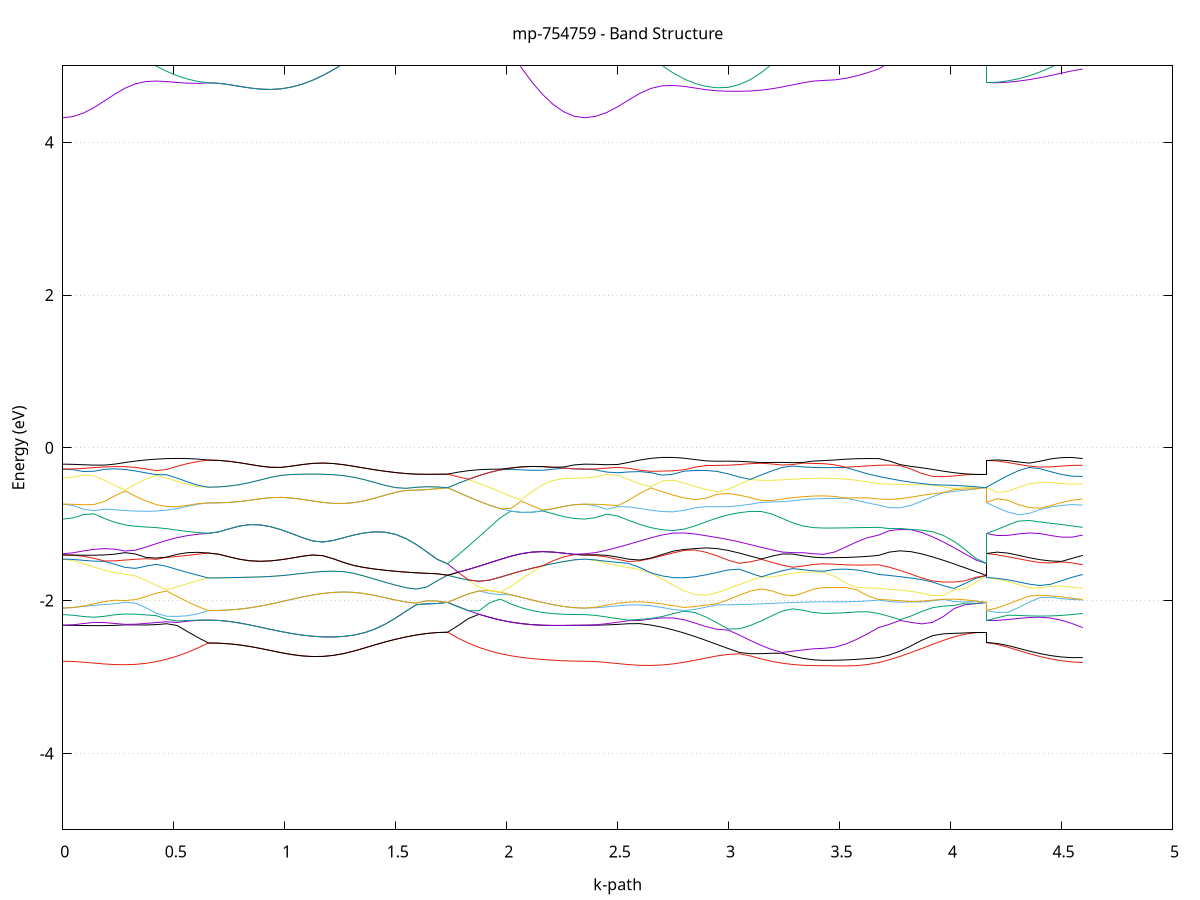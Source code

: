 set title 'mp-754759 - Band Structure'
set xlabel 'k-path'
set ylabel 'Energy (eV)'
set grid y
set yrange [-5:5]
set terminal png size 800,600
set output 'mp-754759_bands_gnuplot.png'
plot '-' using 1:2 with lines notitle, '-' using 1:2 with lines notitle, '-' using 1:2 with lines notitle, '-' using 1:2 with lines notitle, '-' using 1:2 with lines notitle, '-' using 1:2 with lines notitle, '-' using 1:2 with lines notitle, '-' using 1:2 with lines notitle, '-' using 1:2 with lines notitle, '-' using 1:2 with lines notitle, '-' using 1:2 with lines notitle, '-' using 1:2 with lines notitle, '-' using 1:2 with lines notitle, '-' using 1:2 with lines notitle, '-' using 1:2 with lines notitle, '-' using 1:2 with lines notitle, '-' using 1:2 with lines notitle, '-' using 1:2 with lines notitle, '-' using 1:2 with lines notitle, '-' using 1:2 with lines notitle, '-' using 1:2 with lines notitle, '-' using 1:2 with lines notitle, '-' using 1:2 with lines notitle, '-' using 1:2 with lines notitle, '-' using 1:2 with lines notitle, '-' using 1:2 with lines notitle, '-' using 1:2 with lines notitle, '-' using 1:2 with lines notitle, '-' using 1:2 with lines notitle, '-' using 1:2 with lines notitle, '-' using 1:2 with lines notitle, '-' using 1:2 with lines notitle, '-' using 1:2 with lines notitle, '-' using 1:2 with lines notitle, '-' using 1:2 with lines notitle, '-' using 1:2 with lines notitle, '-' using 1:2 with lines notitle, '-' using 1:2 with lines notitle, '-' using 1:2 with lines notitle, '-' using 1:2 with lines notitle, '-' using 1:2 with lines notitle, '-' using 1:2 with lines notitle, '-' using 1:2 with lines notitle, '-' using 1:2 with lines notitle, '-' using 1:2 with lines notitle, '-' using 1:2 with lines notitle, '-' using 1:2 with lines notitle, '-' using 1:2 with lines notitle, '-' using 1:2 with lines notitle, '-' using 1:2 with lines notitle, '-' using 1:2 with lines notitle, '-' using 1:2 with lines notitle, '-' using 1:2 with lines notitle, '-' using 1:2 with lines notitle, '-' using 1:2 with lines notitle, '-' using 1:2 with lines notitle, '-' using 1:2 with lines notitle, '-' using 1:2 with lines notitle, '-' using 1:2 with lines notitle, '-' using 1:2 with lines notitle, '-' using 1:2 with lines notitle, '-' using 1:2 with lines notitle, '-' using 1:2 with lines notitle, '-' using 1:2 with lines notitle, '-' using 1:2 with lines notitle, '-' using 1:2 with lines notitle, '-' using 1:2 with lines notitle, '-' using 1:2 with lines notitle, '-' using 1:2 with lines notitle, '-' using 1:2 with lines notitle, '-' using 1:2 with lines notitle, '-' using 1:2 with lines notitle, '-' using 1:2 with lines notitle, '-' using 1:2 with lines notitle, '-' using 1:2 with lines notitle, '-' using 1:2 with lines notitle, '-' using 1:2 with lines notitle, '-' using 1:2 with lines notitle
0.000000 -39.666514
0.046822 -39.666114
0.093644 -39.665214
0.140466 -39.663714
0.187288 -39.661614
0.234110 -39.659014
0.280932 -39.655914
0.327754 -39.652314
0.374576 -39.648414
0.421398 -39.644214
0.468220 -39.639814
0.515042 -39.635214
0.561864 -39.630514
0.608686 -39.625914
0.655508 -39.621314
0.655508 -39.621314
0.702464 -39.621114
0.749419 -39.620714
0.796375 -39.619914
0.843330 -39.618914
0.890286 -39.617814
0.937242 -39.616614
0.984197 -39.615414
1.031153 -39.614414
1.078108 -39.613814
1.125064 -39.613714
1.172019 -39.614214
1.172019 -39.614214
1.218806 -39.615214
1.265593 -39.616714
1.312380 -39.618514
1.359167 -39.620514
1.405954 -39.622414
1.452742 -39.624414
1.499529 -39.626114
1.546316 -39.627614
1.593103 -39.628814
1.639890 -39.629714
1.686677 -39.630314
1.733464 -39.630514
1.733464 -39.630514
1.780961 -39.634714
1.828457 -39.639014
1.875954 -39.643114
1.923451 -39.647014
1.970948 -39.650714
2.018445 -39.654214
2.065941 -39.657314
2.113438 -39.660014
2.160935 -39.662314
2.208432 -39.664114
2.255928 -39.665414
2.303425 -39.666214
2.350922 -39.666514
2.350922 -39.666514
2.400749 -39.666114
2.450576 -39.665014
2.500403 -39.663314
2.550230 -39.660914
2.600057 -39.657914
2.649885 -39.654314
2.699712 -39.650314
2.749539 -39.645914
2.799366 -39.641214
2.849193 -39.636414
2.899020 -39.631414
2.948847 -39.626414
2.998674 -39.621614
3.048501 -39.617014
3.098328 -39.615714
3.148155 -39.617914
3.148155 -39.617914
3.194942 -39.619714
3.241729 -39.621214
3.288517 -39.622514
3.335304 -39.623414
3.382091 -39.623914
3.428878 -39.624114
3.428878 -39.624114
3.478231 -39.623914
3.527584 -39.623414
3.576938 -39.622514
3.626291 -39.621414
3.675644 -39.619914
3.675644 -39.619914
3.724267 -39.620114
3.772889 -39.621114
3.821512 -39.622614
3.870134 -39.624214
3.918757 -39.625914
3.967379 -39.627414
4.016002 -39.628714
4.064624 -39.629714
4.113247 -39.630314
4.161869 -39.630514
4.161869 -39.621314
4.210043 -39.621514
4.258217 -39.621414
4.306391 -39.621014
4.354565 -39.620414
4.402739 -39.619514
4.450913 -39.618314
4.499087 -39.618114
4.547261 -39.618714
4.595434 -39.619914
e
0.000000 -39.594714
0.046822 -39.594714
0.093644 -39.594614
0.140466 -39.594414
0.187288 -39.594214
0.234110 -39.594314
0.280932 -39.595014
0.327754 -39.596514
0.374576 -39.598814
0.421398 -39.601714
0.468220 -39.604914
0.515042 -39.608614
0.561864 -39.612614
0.608686 -39.616914
0.655508 -39.621314
0.655508 -39.621314
0.702464 -39.621114
0.749419 -39.620714
0.796375 -39.619914
0.843330 -39.618914
0.890286 -39.617814
0.937242 -39.616614
0.984197 -39.615414
1.031153 -39.614414
1.078108 -39.613814
1.125064 -39.613714
1.172019 -39.614214
1.172019 -39.614214
1.218806 -39.615214
1.265593 -39.616714
1.312380 -39.618514
1.359167 -39.620514
1.405954 -39.622414
1.452742 -39.624414
1.499529 -39.626114
1.546316 -39.627614
1.593103 -39.628814
1.639890 -39.629714
1.686677 -39.630314
1.733464 -39.630514
1.733464 -39.630514
1.780961 -39.626314
1.828457 -39.622114
1.875954 -39.618114
1.923451 -39.614214
1.970948 -39.610614
2.018445 -39.607314
2.065941 -39.604314
2.113438 -39.601614
2.160935 -39.599314
2.208432 -39.597414
2.255928 -39.596014
2.303425 -39.595114
2.350922 -39.594714
2.350922 -39.594714
2.400749 -39.594614
2.450576 -39.594414
2.500403 -39.593914
2.550230 -39.593214
2.600057 -39.592314
2.649885 -39.591914
2.699712 -39.594214
2.749539 -39.596714
2.799366 -39.599414
2.849193 -39.602214
2.899020 -39.605014
2.948847 -39.607814
2.998674 -39.610614
3.048501 -39.613214
3.098328 -39.612714
3.148155 -39.608814
3.148155 -39.608814
3.194942 -39.605614
3.241729 -39.602914
3.288517 -39.600714
3.335304 -39.599114
3.382091 -39.598214
3.428878 -39.597914
3.428878 -39.597914
3.478231 -39.599414
3.527584 -39.602314
3.576938 -39.605814
3.626291 -39.609514
3.675644 -39.613514
3.675644 -39.613514
3.724267 -39.616314
3.772889 -39.618914
3.821512 -39.621414
3.870134 -39.623714
3.918757 -39.625614
3.967379 -39.627314
4.016002 -39.628714
4.064624 -39.629714
4.113247 -39.630314
4.161869 -39.630514
4.161869 -39.621314
4.210043 -39.620914
4.258217 -39.620314
4.306391 -39.619714
4.354565 -39.619014
4.402739 -39.618414
4.450913 -39.618014
4.499087 -39.616914
4.547261 -39.615314
4.595434 -39.613514
e
0.000000 -39.584914
0.046822 -39.585014
0.093644 -39.585414
0.140466 -39.586114
0.187288 -39.586914
0.234110 -39.587614
0.280932 -39.587914
0.327754 -39.587514
0.374576 -39.586514
0.421398 -39.585114
0.468220 -39.583314
0.515042 -39.581214
0.561864 -39.578814
0.608686 -39.576214
0.655508 -39.573514
0.655508 -39.573514
0.702464 -39.573614
0.749419 -39.574114
0.796375 -39.574814
0.843330 -39.575814
0.890286 -39.577014
0.937242 -39.578214
0.984197 -39.579414
1.031153 -39.580414
1.078108 -39.581014
1.125064 -39.581114
1.172019 -39.580614
1.172019 -39.580614
1.218806 -39.579614
1.265593 -39.578114
1.312380 -39.576314
1.359167 -39.574314
1.405954 -39.572314
1.452742 -39.570414
1.499529 -39.568714
1.546316 -39.567114
1.593103 -39.565914
1.639890 -39.565014
1.686677 -39.564414
1.733464 -39.564214
1.733464 -39.564214
1.780961 -39.566714
1.828457 -39.569014
1.875954 -39.571314
1.923451 -39.573514
1.970948 -39.575514
2.018445 -39.577414
2.065941 -39.579214
2.113438 -39.580714
2.160935 -39.582014
2.208432 -39.583214
2.255928 -39.584114
2.303425 -39.584714
2.350922 -39.584914
2.350922 -39.584914
2.400749 -39.585114
2.450576 -39.585714
2.500403 -39.586714
2.550230 -39.588114
2.600057 -39.589814
2.649885 -39.591414
2.699712 -39.590214
2.749539 -39.589014
2.799366 -39.587714
2.849193 -39.586414
2.899020 -39.585014
2.948847 -39.583614
2.998674 -39.582314
3.048501 -39.581014
3.098328 -39.581414
3.148155 -39.584214
3.148155 -39.584214
3.194942 -39.586414
3.241729 -39.588314
3.288517 -39.589914
3.335304 -39.591014
3.382091 -39.591614
3.428878 -39.591914
3.428878 -39.591914
3.478231 -39.590514
3.527584 -39.587814
3.576938 -39.584914
3.626291 -39.582014
3.675644 -39.578914
3.675644 -39.578914
3.724267 -39.576714
3.772889 -39.575014
3.821512 -39.573114
3.870134 -39.571114
3.918757 -39.569214
3.967379 -39.567514
4.016002 -39.566114
4.064624 -39.565014
4.113247 -39.564414
4.161869 -39.564214
4.161869 -39.573514
4.210043 -39.573914
4.258217 -39.574614
4.306391 -39.575414
4.354565 -39.576314
4.402739 -39.577114
4.450913 -39.577814
4.499087 -39.578114
4.547261 -39.577914
4.595434 -39.578914
e
0.000000 -39.543014
0.046822 -39.543214
0.093644 -39.543914
0.140466 -39.545014
0.187288 -39.546414
0.234110 -39.548314
0.280932 -39.550514
0.327754 -39.552914
0.374576 -39.555614
0.421398 -39.558514
0.468220 -39.561514
0.515042 -39.564514
0.561864 -39.567614
0.608686 -39.570614
0.655508 -39.573514
0.655508 -39.573514
0.702464 -39.573614
0.749419 -39.574114
0.796375 -39.574814
0.843330 -39.575814
0.890286 -39.577014
0.937242 -39.578214
0.984197 -39.579414
1.031153 -39.580414
1.078108 -39.581014
1.125064 -39.581114
1.172019 -39.580614
1.172019 -39.580614
1.218806 -39.579614
1.265593 -39.578114
1.312380 -39.576314
1.359167 -39.574314
1.405954 -39.572314
1.452742 -39.570414
1.499529 -39.568714
1.546316 -39.567114
1.593103 -39.565914
1.639890 -39.565014
1.686677 -39.564414
1.733464 -39.564214
1.733464 -39.564214
1.780961 -39.561814
1.828457 -39.559314
1.875954 -39.556914
1.923451 -39.554614
1.970948 -39.552414
2.018445 -39.550414
2.065941 -39.548514
2.113438 -39.546914
2.160935 -39.545514
2.208432 -39.544414
2.255928 -39.543614
2.303425 -39.543214
2.350922 -39.543014
2.350922 -39.543014
2.400749 -39.543314
2.450576 -39.544014
2.500403 -39.545314
2.550230 -39.547014
2.600057 -39.549214
2.649885 -39.551714
2.699712 -39.554614
2.749539 -39.557814
2.799366 -39.561114
2.849193 -39.564614
2.899020 -39.568114
2.948847 -39.571714
2.998674 -39.575114
3.048501 -39.578414
3.098328 -39.579914
3.148155 -39.578814
3.148155 -39.578814
3.194942 -39.577914
3.241729 -39.577214
3.288517 -39.576614
3.335304 -39.576214
3.382091 -39.575914
3.428878 -39.575814
3.428878 -39.575814
3.478231 -39.575914
3.527584 -39.576114
3.576938 -39.576414
3.626291 -39.576814
3.675644 -39.577314
3.675644 -39.577314
3.724267 -39.576514
3.772889 -39.574614
3.821512 -39.572514
3.870134 -39.570514
3.918757 -39.568814
3.967379 -39.567214
4.016002 -39.566014
4.064624 -39.565014
4.113247 -39.564414
4.161869 -39.564214
4.161869 -39.573514
4.210043 -39.573214
4.258217 -39.573214
4.306391 -39.573414
4.354565 -39.573914
4.402739 -39.574614
4.450913 -39.575514
4.499087 -39.576514
4.547261 -39.577714
4.595434 -39.577314
e
0.000000 -20.561414
0.046822 -20.564614
0.093644 -20.572514
0.140466 -20.581814
0.187288 -20.589914
0.234110 -20.595214
0.280932 -20.596514
0.327754 -20.593114
0.374576 -20.584214
0.421398 -20.569614
0.468220 -20.549114
0.515042 -20.522714
0.561864 -20.490914
0.608686 -20.454614
0.655508 -20.415514
0.655508 -20.415514
0.702464 -20.416514
0.749419 -20.420014
0.796375 -20.426514
0.843330 -20.436814
0.890286 -20.451014
0.937242 -20.467314
0.984197 -20.483614
1.031153 -20.498614
1.078108 -20.511114
1.125064 -20.520814
1.172019 -20.527214
1.172019 -20.527214
1.218806 -20.530014
1.265593 -20.529014
1.312380 -20.524014
1.359167 -20.514914
1.405954 -20.501614
1.452742 -20.484114
1.499529 -20.462314
1.546316 -20.436514
1.593103 -20.406814
1.639890 -20.373614
1.686677 -20.337414
1.733464 -20.299614
1.733464 -20.299614
1.780961 -20.322614
1.828457 -20.344014
1.875954 -20.367714
1.923451 -20.404214
1.970948 -20.437314
2.018445 -20.466514
2.065941 -20.491914
2.113438 -20.513314
2.160935 -20.530714
2.208432 -20.544214
2.255928 -20.553814
2.303425 -20.559514
2.350922 -20.561414
2.350922 -20.561414
2.400749 -20.565614
2.450576 -20.575214
2.500403 -20.585814
2.550230 -20.594714
2.600057 -20.600314
2.649885 -20.602014
2.699712 -20.599314
2.749539 -20.592114
2.799366 -20.580414
2.849193 -20.564614
2.899020 -20.545714
2.948847 -20.525814
2.998674 -20.510314
3.048501 -20.509014
3.098328 -20.526314
3.148155 -20.555514
3.148155 -20.555514
3.194942 -20.585914
3.241729 -20.614114
3.288517 -20.637314
3.335304 -20.654414
3.382091 -20.664914
3.428878 -20.668414
3.428878 -20.668414
3.478231 -20.666114
3.527584 -20.659314
3.576938 -20.648214
3.626291 -20.633014
3.675644 -20.614514
3.675644 -20.614514
3.724267 -20.601114
3.772889 -20.583014
3.821512 -20.560114
3.870134 -20.532714
3.918757 -20.501014
3.967379 -20.465514
4.016002 -20.426614
4.064624 -20.385014
4.113247 -20.341714
4.161869 -20.299614
4.161869 -20.415514
4.210043 -20.428414
4.258217 -20.450814
4.306391 -20.478614
4.354565 -20.507614
4.402739 -20.535414
4.450913 -20.560614
4.499087 -20.582414
4.547261 -20.600514
4.595434 -20.614514
e
0.000000 -20.455514
0.046822 -20.454114
0.093644 -20.449814
0.140466 -20.442914
0.187288 -20.434014
0.234110 -20.423414
0.280932 -20.411814
0.327754 -20.399614
0.374576 -20.387214
0.421398 -20.375214
0.468220 -20.363914
0.515042 -20.354914
0.561864 -20.354714
0.608686 -20.377814
0.655508 -20.415514
0.655508 -20.415514
0.702464 -20.416514
0.749419 -20.420014
0.796375 -20.426514
0.843330 -20.436814
0.890286 -20.451014
0.937242 -20.467314
0.984197 -20.483614
1.031153 -20.498614
1.078108 -20.511114
1.125064 -20.520814
1.172019 -20.527214
1.172019 -20.527214
1.218806 -20.530014
1.265593 -20.529014
1.312380 -20.524014
1.359167 -20.514914
1.405954 -20.501614
1.452742 -20.484114
1.499529 -20.462314
1.546316 -20.436514
1.593103 -20.406814
1.639890 -20.373614
1.686677 -20.337414
1.733464 -20.299614
1.733464 -20.299614
1.780961 -20.322614
1.828457 -20.344014
1.875954 -20.363514
1.923451 -20.381214
1.970948 -20.397014
2.018445 -20.410914
2.065941 -20.422914
2.113438 -20.432914
2.160935 -20.441114
2.208432 -20.447514
2.255928 -20.452014
2.303425 -20.454714
2.350922 -20.455514
2.350922 -20.455514
2.400749 -20.455414
2.450576 -20.455014
2.500403 -20.454714
2.550230 -20.454814
2.600057 -20.455714
2.649885 -20.457314
2.699712 -20.459214
2.749539 -20.460714
2.799366 -20.461114
2.849193 -20.459314
2.899020 -20.454614
2.948847 -20.446514
2.998674 -20.434514
3.048501 -20.445814
3.098328 -20.481114
3.148155 -20.512014
3.148155 -20.512014
3.194942 -20.534614
3.241729 -20.552414
3.288517 -20.566114
3.335304 -20.575914
3.382091 -20.581814
3.428878 -20.583814
3.428878 -20.583814
3.478231 -20.580014
3.527584 -20.568814
3.576938 -20.550414
3.626291 -20.525014
3.675644 -20.493214
3.675644 -20.493214
3.724267 -20.465114
3.772889 -20.435214
3.821512 -20.406614
3.870134 -20.413414
3.918757 -20.412714
3.967379 -20.404414
4.016002 -20.388514
4.064624 -20.365414
4.113247 -20.335514
4.161869 -20.299614
4.161869 -20.415514
4.210043 -20.411914
4.258217 -20.414714
4.306391 -20.421214
4.354565 -20.430314
4.402739 -20.441114
4.450913 -20.453114
4.499087 -20.466114
4.547261 -20.479514
4.595434 -20.493214
e
0.000000 -20.455514
0.046822 -20.450914
0.093644 -20.438614
0.140466 -20.421814
0.187288 -20.402514
0.234110 -20.382214
0.280932 -20.361314
0.327754 -20.340414
0.374576 -20.319514
0.421398 -20.299014
0.468220 -20.279814
0.515042 -20.266414
0.561864 -20.292214
0.608686 -20.300514
0.655508 -20.292714
0.655508 -20.292714
0.702464 -20.301914
0.749419 -20.321914
0.796375 -20.343114
0.843330 -20.360514
0.890286 -20.372214
0.937242 -20.378714
0.984197 -20.381414
1.031153 -20.381214
1.078108 -20.378414
1.125064 -20.373314
1.172019 -20.366114
1.172019 -20.366114
1.218806 -20.357014
1.265593 -20.346314
1.312380 -20.334414
1.359167 -20.321614
1.405954 -20.308614
1.452742 -20.295914
1.499529 -20.284114
1.546316 -20.273814
1.593103 -20.265714
1.639890 -20.261314
1.686677 -20.268314
1.733464 -20.299614
1.733464 -20.299614
1.780961 -20.285514
1.828457 -20.327914
1.875954 -20.363514
1.923451 -20.381214
1.970948 -20.397014
2.018445 -20.410914
2.065941 -20.422914
2.113438 -20.432914
2.160935 -20.441114
2.208432 -20.447514
2.255928 -20.452014
2.303425 -20.454714
2.350922 -20.455514
2.350922 -20.455514
2.400749 -20.448314
2.450576 -20.429614
2.500403 -20.404014
2.550230 -20.374214
2.600057 -20.341914
2.649885 -20.308514
2.699712 -20.275614
2.749539 -20.248414
2.799366 -20.277414
2.849193 -20.314714
2.899020 -20.350514
2.948847 -20.383914
2.998674 -20.414314
3.048501 -20.418614
3.098328 -20.399014
3.148155 -20.376014
3.148155 -20.376014
3.194942 -20.352314
3.241729 -20.327514
3.288517 -20.303514
3.335304 -20.282614
3.382091 -20.267914
3.428878 -20.262614
3.428878 -20.262614
3.478231 -20.267014
3.527584 -20.279414
3.576938 -20.297914
3.626291 -20.320114
3.675644 -20.343714
3.675644 -20.343714
3.724267 -20.371014
3.772889 -20.392314
3.821512 -20.404614
3.870134 -20.374314
3.918757 -20.345614
3.967379 -20.319614
4.016002 -20.297514
4.064624 -20.280714
4.113247 -20.274814
4.161869 -20.299614
4.161869 -20.292714
4.210043 -20.313314
4.258217 -20.322514
4.306391 -20.323614
4.354565 -20.320414
4.402739 -20.317814
4.450913 -20.324014
4.499087 -20.333314
4.547261 -20.340214
4.595434 -20.343714
e
0.000000 -19.985414
0.046822 -19.990214
0.093644 -20.004614
0.140466 -20.028214
0.187288 -20.059514
0.234110 -20.089714
0.280932 -20.118414
0.327754 -20.145214
0.374576 -20.170114
0.421398 -20.192714
0.468220 -20.224714
0.515042 -20.261614
0.561864 -20.268714
0.608686 -20.280514
0.655508 -20.292714
0.655508 -20.292714
0.702464 -20.301914
0.749419 -20.321914
0.796375 -20.343114
0.843330 -20.360514
0.890286 -20.372214
0.937242 -20.378714
0.984197 -20.381414
1.031153 -20.381214
1.078108 -20.378414
1.125064 -20.373314
1.172019 -20.366114
1.172019 -20.366114
1.218806 -20.357014
1.265593 -20.346314
1.312380 -20.334414
1.359167 -20.321614
1.405954 -20.308614
1.452742 -20.295914
1.499529 -20.284114
1.546316 -20.273814
1.593103 -20.265714
1.639890 -20.261314
1.686677 -20.268314
1.733464 -20.299614
1.733464 -20.299614
1.780961 -20.275114
1.828457 -20.249114
1.875954 -20.221814
1.923451 -20.193614
1.970948 -20.164414
2.018445 -20.134714
2.065941 -20.104714
2.113438 -20.074514
2.160935 -20.044614
2.208432 -20.015314
2.255928 -19.987414
2.303425 -19.985114
2.350922 -19.985414
2.350922 -19.985414
2.400749 -19.992314
2.450576 -20.016114
2.500403 -20.048914
2.550230 -20.084814
2.600057 -20.122114
2.649885 -20.160314
2.699712 -20.198914
2.749539 -20.234614
2.799366 -20.222514
2.849193 -20.222814
2.899020 -20.253014
2.948847 -20.299214
2.998674 -20.343214
3.048501 -20.365114
3.098328 -20.355414
3.148155 -20.328214
3.148155 -20.328214
3.194942 -20.296814
3.241729 -20.264514
3.288517 -20.234714
3.335304 -20.210214
3.382091 -20.194014
3.428878 -20.188314
3.428878 -20.188314
3.478231 -20.190914
3.527584 -20.198714
3.576938 -20.211014
3.626291 -20.227014
3.675644 -20.245414
3.675644 -20.245414
3.724267 -20.245514
3.772889 -20.244314
3.821512 -20.242414
3.870134 -20.240214
3.918757 -20.238014
3.967379 -20.236314
4.016002 -20.235614
4.064624 -20.236414
4.113247 -20.258614
4.161869 -20.299614
4.161869 -20.292714
4.210043 -20.261714
4.258217 -20.232314
4.306391 -20.258514
4.354565 -20.280114
4.402739 -20.293914
4.450913 -20.292114
4.499087 -20.280514
4.547261 -20.264614
4.595434 -20.245414
e
0.000000 -19.950414
0.046822 -19.966814
0.093644 -19.996514
0.140466 -20.025014
0.187288 -20.048214
0.234110 -20.073014
0.280932 -20.099114
0.327754 -20.126914
0.374576 -20.156714
0.421398 -20.189214
0.468220 -20.211814
0.515042 -20.222814
0.561864 -20.215214
0.608686 -20.194814
0.655508 -20.169314
0.655508 -20.169314
0.702464 -20.157314
0.749419 -20.128614
0.796375 -20.092214
0.843330 -20.052514
0.890286 -20.011814
0.937242 -19.971414
0.984197 -19.932814
1.031153 -19.897514
1.078108 -19.867714
1.125064 -19.846714
1.172019 -19.838814
1.172019 -19.838814
1.218806 -19.846114
1.265593 -19.866514
1.312380 -19.896414
1.359167 -19.933014
1.405954 -19.974014
1.452742 -20.018114
1.499529 -20.064014
1.546316 -20.110614
1.593103 -20.156814
1.639890 -20.200514
1.686677 -20.233514
1.733464 -20.241114
1.733464 -20.241114
1.780961 -20.275114
1.828457 -20.249114
1.875954 -20.221814
1.923451 -20.193614
1.970948 -20.164414
2.018445 -20.134714
2.065941 -20.104714
2.113438 -20.074514
2.160935 -20.044614
2.208432 -20.015314
2.255928 -19.987414
2.303425 -19.962814
2.350922 -19.950414
2.350922 -19.950414
2.400749 -19.961414
2.450576 -19.981314
2.500403 -19.999714
2.550230 -20.013214
2.600057 -20.020014
2.649885 -20.019414
2.699712 -20.011214
2.749539 -19.996214
2.799366 -20.029214
2.849193 -20.051814
2.899020 -20.047514
2.948847 -20.024814
2.998674 -19.995414
3.048501 -19.964414
3.098328 -19.934114
3.148155 -19.905914
3.148155 -19.905914
3.194942 -19.882114
3.241729 -19.861414
3.288517 -19.856714
3.335304 -19.882114
3.382091 -19.899614
3.428878 -19.906014
3.428878 -19.906014
3.478231 -19.908514
3.527584 -19.916214
3.576938 -19.929114
3.626291 -19.947114
3.675644 -19.970514
3.675644 -19.970514
3.724267 -19.979514
3.772889 -19.995414
3.821512 -20.018114
3.870134 -20.047414
3.918757 -20.082814
3.967379 -20.123414
4.016002 -20.167914
4.064624 -20.214014
4.113247 -20.238714
4.161869 -20.241114
4.161869 -20.169314
4.210043 -20.202414
4.258217 -20.224414
4.306391 -20.184214
4.354565 -20.143114
4.402739 -20.102814
4.450913 -20.064214
4.499087 -20.028614
4.547261 -19.996914
4.595434 -19.970514
e
0.000000 -19.950414
0.046822 -19.953014
0.093644 -19.954214
0.140466 -19.950914
0.187288 -19.944314
0.234110 -19.935514
0.280932 -19.926814
0.327754 -19.924714
0.374576 -19.942114
0.421398 -19.980314
0.468220 -20.025214
0.515042 -20.068214
0.561864 -20.106614
0.608686 -20.140114
0.655508 -20.169314
0.655508 -20.169314
0.702464 -20.157314
0.749419 -20.128614
0.796375 -20.092214
0.843330 -20.052514
0.890286 -20.011814
0.937242 -19.971414
0.984197 -19.932814
1.031153 -19.897514
1.078108 -19.867714
1.125064 -19.846714
1.172019 -19.838814
1.172019 -19.838814
1.218806 -19.846114
1.265593 -19.866514
1.312380 -19.896414
1.359167 -19.933014
1.405954 -19.974014
1.452742 -20.018114
1.499529 -20.064014
1.546316 -20.110614
1.593103 -20.156814
1.639890 -20.200514
1.686677 -20.233514
1.733464 -20.241114
1.733464 -20.241114
1.780961 -20.195814
1.828457 -20.150914
1.875954 -20.108014
1.923451 -20.069314
1.970948 -20.037014
2.018445 -20.012914
2.065941 -19.997214
2.113438 -19.988514
2.160935 -19.984814
2.208432 -19.984014
2.255928 -19.984414
2.303425 -19.962814
2.350922 -19.950414
2.350922 -19.950414
2.400749 -19.959414
2.450576 -19.965714
2.500403 -19.966214
2.550230 -19.965114
2.600057 -19.964114
2.649885 -19.965614
2.699712 -19.974014
2.749539 -19.995914
2.799366 -19.974414
2.849193 -19.947814
2.899020 -19.917414
2.948847 -19.884614
2.998674 -19.850614
3.048501 -19.830214
3.098328 -19.819814
3.148155 -19.810014
3.148155 -19.810014
3.194942 -19.801914
3.241729 -19.827414
3.288517 -19.844214
3.335304 -19.831114
3.382091 -19.822614
3.428878 -19.819614
3.428878 -19.819614
3.478231 -19.815314
3.527584 -19.803214
3.576938 -19.807214
3.626291 -19.818814
3.675644 -19.830514
3.675644 -19.830514
3.724267 -19.839014
3.772889 -19.877614
3.821512 -19.927414
3.870134 -19.981114
3.918757 -20.035814
3.967379 -20.089514
4.016002 -20.140714
4.064624 -20.188614
4.113247 -20.228714
4.161869 -20.241114
4.161869 -20.169314
4.210043 -20.133514
4.258217 -20.095314
4.306391 -20.055414
4.354565 -20.014414
4.402739 -19.973114
4.450913 -19.932314
4.499087 -19.893214
4.547261 -19.857614
4.595434 -19.830514
e
0.000000 -19.895214
0.046822 -19.886614
0.093644 -19.867314
0.140466 -19.844314
0.187288 -19.820114
0.234110 -19.795914
0.280932 -19.775514
0.327754 -19.795014
0.374576 -19.812214
0.421398 -19.804814
0.468220 -19.784514
0.515042 -19.759614
0.561864 -19.734014
0.608686 -19.711214
0.655508 -19.695014
0.655508 -19.695014
0.702464 -19.697714
0.749419 -19.704814
0.796375 -19.714414
0.843330 -19.724714
0.890286 -19.734714
0.937242 -19.743614
0.984197 -19.751014
1.031153 -19.756614
1.078108 -19.760114
1.125064 -19.760914
1.172019 -19.758714
1.172019 -19.758714
1.218806 -19.755114
1.265593 -19.751614
1.312380 -19.747414
1.359167 -19.742014
1.405954 -19.735414
1.452742 -19.727714
1.499529 -19.719314
1.546316 -19.711414
1.593103 -19.705014
1.639890 -19.700814
1.686677 -19.698714
1.733464 -19.698114
1.733464 -19.698114
1.780961 -19.708114
1.828457 -19.716714
1.875954 -19.722514
1.923451 -19.724014
1.970948 -19.722314
2.018445 -19.743514
2.065941 -19.765714
2.113438 -19.788714
2.160935 -19.812514
2.208432 -19.836914
2.255928 -19.861214
2.303425 -19.883614
2.350922 -19.895214
2.350922 -19.895214
2.400749 -19.883314
2.450576 -19.860814
2.500403 -19.837614
2.550230 -19.816514
2.600057 -19.798514
2.649885 -19.783714
2.699712 -19.819214
2.749539 -19.852314
2.799366 -19.865514
2.849193 -19.865814
2.899020 -19.859914
2.948847 -19.851014
2.998674 -19.840814
3.048501 -19.816714
3.098328 -19.784414
3.148155 -19.772514
3.148155 -19.772514
3.194942 -19.797814
3.241729 -19.794914
3.288517 -19.789314
3.335304 -19.785214
3.382091 -19.782814
3.428878 -19.782014
3.428878 -19.782014
3.478231 -19.786514
3.527584 -19.796214
3.576938 -19.785114
3.626291 -19.763314
3.675644 -19.762314
3.675644 -19.762314
3.724267 -19.779814
3.772889 -19.773414
3.821512 -19.760214
3.870134 -19.746014
3.918757 -19.732014
3.967379 -19.719314
4.016002 -19.708914
4.064624 -19.702114
4.113247 -19.698914
4.161869 -19.698114
4.161869 -19.695014
4.210043 -19.699614
4.258217 -19.704314
4.306391 -19.708814
4.354565 -19.712914
4.402739 -19.716714
4.450913 -19.721614
4.499087 -19.732214
4.547261 -19.748714
4.595434 -19.762314
e
0.000000 -19.895214
0.046822 -19.879414
0.093644 -19.851614
0.140466 -19.823414
0.187288 -19.797414
0.234110 -19.774414
0.280932 -19.754614
0.327754 -19.743514
0.374576 -19.723414
0.421398 -19.711314
0.468220 -19.701114
0.515042 -19.693014
0.561864 -19.687914
0.608686 -19.687614
0.655508 -19.695014
0.655508 -19.695014
0.702464 -19.697714
0.749419 -19.704814
0.796375 -19.714414
0.843330 -19.724714
0.890286 -19.734714
0.937242 -19.743614
0.984197 -19.751014
1.031153 -19.756614
1.078108 -19.760114
1.125064 -19.760914
1.172019 -19.758714
1.172019 -19.758714
1.218806 -19.755114
1.265593 -19.751614
1.312380 -19.747414
1.359167 -19.742014
1.405954 -19.735414
1.452742 -19.727714
1.499529 -19.719314
1.546316 -19.711414
1.593103 -19.705014
1.639890 -19.700814
1.686677 -19.698714
1.733464 -19.698114
1.733464 -19.698114
1.780961 -19.687514
1.828457 -19.677114
1.875954 -19.683314
1.923451 -19.702214
1.970948 -19.722314
2.018445 -19.743514
2.065941 -19.765714
2.113438 -19.788714
2.160935 -19.812514
2.208432 -19.836914
2.255928 -19.861214
2.303425 -19.883614
2.350922 -19.895214
2.350922 -19.895214
2.400749 -19.879214
2.450576 -19.848914
2.500403 -19.815814
2.550230 -19.782314
2.600057 -19.750814
2.649885 -19.771214
2.699712 -19.771814
2.749539 -19.762314
2.799366 -19.755014
2.849193 -19.749414
2.899020 -19.745714
2.948847 -19.744014
2.998674 -19.744314
3.048501 -19.747514
3.098328 -19.755414
3.148155 -19.754714
3.148155 -19.754714
3.194942 -19.740114
3.241729 -19.745114
3.288517 -19.749014
3.335304 -19.751814
3.382091 -19.753414
3.428878 -19.754014
3.428878 -19.754014
3.478231 -19.749614
3.527584 -19.740914
3.576938 -19.733314
3.626291 -19.745214
3.675644 -19.739914
3.675644 -19.739914
3.724267 -19.728314
3.772889 -19.720214
3.821512 -19.714614
3.870134 -19.710414
3.918757 -19.707114
3.967379 -19.704314
4.016002 -19.702014
4.064624 -19.700014
4.113247 -19.698614
4.161869 -19.698114
4.161869 -19.695014
4.210043 -19.690714
4.258217 -19.687414
4.306391 -19.685914
4.354565 -19.687614
4.402739 -19.693314
4.450913 -19.702514
4.499087 -19.714014
4.547261 -19.726714
4.595434 -19.739914
e
0.000000 -19.628714
0.046822 -19.627514
0.093644 -19.623914
0.140466 -19.619314
0.187288 -19.657114
0.234110 -19.702114
0.280932 -19.745914
0.327754 -19.737714
0.374576 -19.722014
0.421398 -19.700914
0.468220 -19.681214
0.515042 -19.663614
0.561864 -19.648714
0.608686 -19.637514
0.655508 -19.628514
0.655508 -19.628514
0.702464 -19.628714
0.749419 -19.630014
0.796375 -19.632914
0.843330 -19.637514
0.890286 -19.643914
0.937242 -19.651814
0.984197 -19.661314
1.031153 -19.672214
1.078108 -19.684014
1.125064 -19.695014
1.172019 -19.702514
1.172019 -19.702514
1.218806 -19.703714
1.265593 -19.699614
1.312380 -19.694014
1.359167 -19.689014
1.405954 -19.685314
1.452742 -19.682314
1.499529 -19.679114
1.546316 -19.674714
1.593103 -19.668014
1.639890 -19.658514
1.686677 -19.646814
1.733464 -19.634214
1.733464 -19.634214
1.780961 -19.649214
1.828457 -19.665614
1.875954 -19.683314
1.923451 -19.702214
1.970948 -19.719514
2.018445 -19.708014
2.065941 -19.690214
2.113438 -19.668214
2.160935 -19.645114
2.208432 -19.631014
2.255928 -19.629714
2.303425 -19.628914
2.350922 -19.628714
2.350922 -19.628714
2.400749 -19.627114
2.450576 -19.622614
2.500403 -19.620014
2.550230 -19.663614
2.600057 -19.713114
2.649885 -19.714714
2.699712 -19.685614
2.749539 -19.658714
2.799366 -19.635614
2.849193 -19.645414
2.899020 -19.655914
2.948847 -19.667314
2.998674 -19.680614
3.048501 -19.696714
3.098328 -19.714914
3.148155 -19.729914
3.148155 -19.729914
3.194942 -19.728714
3.241729 -19.708614
3.288517 -19.692414
3.335304 -19.685814
3.382091 -19.698014
3.428878 -19.702514
3.428878 -19.702514
3.478231 -19.705714
3.527584 -19.714514
3.576938 -19.726214
3.626291 -19.722114
3.675644 -19.715914
3.675644 -19.715914
3.724267 -19.712414
3.772889 -19.709014
3.821512 -19.705014
3.870134 -19.699714
3.918757 -19.692814
3.967379 -19.684014
4.016002 -19.673314
4.064624 -19.661014
4.113247 -19.647714
4.161869 -19.634214
4.161869 -19.628514
4.210043 -19.631714
4.258217 -19.641414
4.306391 -19.654714
4.354565 -19.669814
4.402739 -19.685914
4.450913 -19.701414
4.499087 -19.711314
4.547261 -19.714414
4.595434 -19.715914
e
0.000000 -19.592614
0.046822 -19.593414
0.093644 -19.597714
0.140466 -19.618114
0.187288 -19.610614
0.234110 -19.602214
0.280932 -19.596714
0.327754 -19.599314
0.374576 -19.602214
0.421398 -19.605214
0.468220 -19.608214
0.515042 -19.610514
0.561864 -19.610914
0.608686 -19.618414
0.655508 -19.628514
0.655508 -19.628514
0.702464 -19.628714
0.749419 -19.630014
0.796375 -19.632914
0.843330 -19.637514
0.890286 -19.643914
0.937242 -19.651814
0.984197 -19.661314
1.031153 -19.672214
1.078108 -19.684014
1.125064 -19.695014
1.172019 -19.702514
1.172019 -19.702514
1.218806 -19.703714
1.265593 -19.699614
1.312380 -19.694014
1.359167 -19.689014
1.405954 -19.685314
1.452742 -19.682314
1.499529 -19.679114
1.546316 -19.674714
1.593103 -19.668014
1.639890 -19.658514
1.686677 -19.646814
1.733464 -19.634214
1.733464 -19.634214
1.780961 -19.649214
1.828457 -19.665614
1.875954 -19.667514
1.923451 -19.658814
1.970948 -19.651314
2.018445 -19.645014
2.065941 -19.639914
2.113438 -19.636014
2.160935 -19.633114
2.208432 -19.623914
2.255928 -19.607114
2.303425 -19.596314
2.350922 -19.592614
2.350922 -19.592614
2.400749 -19.593014
2.450576 -19.594114
2.500403 -19.615514
2.550230 -19.607514
2.600057 -19.606314
2.649885 -19.611414
2.699712 -19.618414
2.749539 -19.626514
2.799366 -19.635114
2.849193 -19.615814
2.899020 -19.601414
2.948847 -19.592514
2.998674 -19.599414
3.048501 -19.612914
3.098328 -19.623814
3.148155 -19.631214
3.148155 -19.631214
3.194942 -19.635614
3.241729 -19.649614
3.288517 -19.668714
3.335304 -19.680614
3.382091 -19.673414
3.428878 -19.670914
3.428878 -19.670914
3.478231 -19.669614
3.527584 -19.665914
3.576938 -19.660414
3.626291 -19.653814
3.675644 -19.647114
3.675644 -19.647114
3.724267 -19.652314
3.772889 -19.659014
3.821512 -19.663914
3.870134 -19.667114
3.918757 -19.668614
3.967379 -19.668214
4.016002 -19.664814
4.064624 -19.657614
4.113247 -19.646914
4.161869 -19.634214
4.161869 -19.628514
4.210043 -19.631414
4.258217 -19.637114
4.306391 -19.643414
4.354565 -19.648314
4.402739 -19.650614
4.450913 -19.650814
4.499087 -19.649914
4.547261 -19.648514
4.595434 -19.647114
e
0.000000 -19.558414
0.046822 -19.564314
0.093644 -19.579514
0.140466 -19.589114
0.187288 -19.592114
0.234110 -19.594314
0.280932 -19.594114
0.327754 -19.588014
0.374576 -19.585114
0.421398 -19.586014
0.468220 -19.590314
0.515042 -19.597614
0.561864 -19.607314
0.608686 -19.607514
0.655508 -19.599714
0.655508 -19.599714
0.702464 -19.597914
0.749419 -19.593214
0.796375 -19.587014
0.843330 -19.580914
0.890286 -19.576014
0.937242 -19.573014
0.984197 -19.572214
1.031153 -19.573314
1.078108 -19.575814
1.125064 -19.579014
1.172019 -19.582014
1.172019 -19.582014
1.218806 -19.584114
1.265593 -19.584714
1.312380 -19.584214
1.359167 -19.583114
1.405954 -19.582614
1.452742 -19.583614
1.499529 -19.586714
1.546316 -19.592214
1.593103 -19.600114
1.639890 -19.610114
1.686677 -19.621714
1.733464 -19.634214
1.733464 -19.634214
1.780961 -19.620714
1.828457 -19.608614
1.875954 -19.598014
1.923451 -19.588914
1.970948 -19.581314
2.018445 -19.575014
2.065941 -19.569914
2.113438 -19.565914
2.160935 -19.563014
2.208432 -19.560914
2.255928 -19.559414
2.303425 -19.558614
2.350922 -19.558414
2.350922 -19.558414
2.400749 -19.565514
2.450576 -19.586514
2.500403 -19.595914
2.550230 -19.597814
2.600057 -19.593214
2.649885 -19.584214
2.699712 -19.576814
2.749539 -19.572514
2.799366 -19.570314
2.849193 -19.569314
2.899020 -19.574114
2.948847 -19.585714
2.998674 -19.589414
3.048501 -19.592214
3.098328 -19.600714
3.148155 -19.614414
3.148155 -19.614414
3.194942 -19.630914
3.241729 -19.638414
3.288517 -19.640114
3.335304 -19.641414
3.382091 -19.642314
3.428878 -19.642714
3.428878 -19.642714
3.478231 -19.642514
3.527584 -19.642414
3.576938 -19.642614
3.626291 -19.643214
3.675644 -19.643614
3.675644 -19.643614
3.724267 -19.636614
3.772889 -19.624714
3.821512 -19.613514
3.870134 -19.605014
3.918757 -19.600214
3.967379 -19.599714
4.016002 -19.603414
4.064624 -19.611014
4.113247 -19.621614
4.161869 -19.634214
4.161869 -19.599714
4.210043 -19.604214
4.258217 -19.604914
4.306391 -19.605114
4.354565 -19.606714
4.402739 -19.610314
4.450913 -19.616114
4.499087 -19.624214
4.547261 -19.633814
4.595434 -19.643614
e
0.000000 -19.558414
0.046822 -19.558414
0.093644 -19.558314
0.140466 -19.558314
0.187288 -19.558414
0.234110 -19.558514
0.280932 -19.558714
0.327754 -19.558914
0.374576 -19.559414
0.421398 -19.560814
0.468220 -19.564514
0.515042 -19.570914
0.561864 -19.579614
0.608686 -19.589714
0.655508 -19.599714
0.655508 -19.599714
0.702464 -19.597914
0.749419 -19.593214
0.796375 -19.587014
0.843330 -19.580914
0.890286 -19.576014
0.937242 -19.573014
0.984197 -19.572214
1.031153 -19.573314
1.078108 -19.575814
1.125064 -19.579014
1.172019 -19.582014
1.172019 -19.582014
1.218806 -19.584114
1.265593 -19.584714
1.312380 -19.584214
1.359167 -19.583114
1.405954 -19.582614
1.452742 -19.583614
1.499529 -19.586714
1.546316 -19.592214
1.593103 -19.600114
1.639890 -19.610114
1.686677 -19.621714
1.733464 -19.634214
1.733464 -19.634214
1.780961 -19.620714
1.828457 -19.608614
1.875954 -19.598014
1.923451 -19.588914
1.970948 -19.581314
2.018445 -19.575014
2.065941 -19.569914
2.113438 -19.565914
2.160935 -19.563014
2.208432 -19.560914
2.255928 -19.559414
2.303425 -19.558614
2.350922 -19.558414
2.350922 -19.558414
2.400749 -19.558714
2.450576 -19.559514
2.500403 -19.560714
2.550230 -19.561914
2.600057 -19.562814
2.649885 -19.563014
2.699712 -19.562414
2.749539 -19.561314
2.799366 -19.561714
2.849193 -19.565314
2.899020 -19.567614
2.948847 -19.566714
2.998674 -19.565514
3.048501 -19.564014
3.098328 -19.562214
3.148155 -19.559914
3.148155 -19.559914
3.194942 -19.557214
3.241729 -19.554114
3.288517 -19.550914
3.335304 -19.548014
3.382091 -19.546014
3.428878 -19.545314
3.428878 -19.545314
3.478231 -19.545214
3.527584 -19.545214
3.576938 -19.545314
3.626291 -19.545314
3.675644 -19.545414
3.675644 -19.545414
3.724267 -19.547014
3.772889 -19.550614
3.821512 -19.556214
3.870134 -19.563714
3.918757 -19.572714
3.967379 -19.583214
4.016002 -19.594914
4.064624 -19.607614
4.113247 -19.620814
4.161869 -19.634214
4.161869 -19.599714
4.210043 -19.591314
4.258217 -19.581914
4.306391 -19.572914
4.354565 -19.564814
4.402739 -19.557914
4.450913 -19.552414
4.499087 -19.548414
4.547261 -19.546014
4.595434 -19.545414
e
0.000000 -15.900814
0.046822 -15.892614
0.093644 -15.868414
0.140466 -15.829314
0.187288 -15.776714
0.234110 -15.712614
0.280932 -15.639314
0.327754 -15.559014
0.374576 -15.474314
0.421398 -15.387714
0.468220 -15.302314
0.515042 -15.221914
0.561864 -15.151614
0.608686 -15.095014
0.655508 -15.050614
0.655508 -15.050614
0.702464 -15.074014
0.749419 -15.119914
0.796375 -15.169514
0.843330 -15.217414
0.890286 -15.261514
0.937242 -15.300314
0.984197 -15.332914
1.031153 -15.358514
1.078108 -15.376614
1.125064 -15.386814
1.172019 -15.389014
1.172019 -15.389014
1.218806 -15.383414
1.265593 -15.370414
1.312380 -15.350514
1.359167 -15.324514
1.405954 -15.293614
1.452742 -15.259614
1.499529 -15.224814
1.546316 -15.192414
1.593103 -15.166214
1.639890 -15.148514
1.686677 -15.138914
1.733464 -15.136014
1.733464 -15.136014
1.780961 -15.219514
1.828457 -15.303614
1.875954 -15.387114
1.923451 -15.468714
1.970948 -15.547314
2.018445 -15.621314
2.065941 -15.689514
2.113438 -15.750314
2.160935 -15.802414
2.208432 -15.844514
2.255928 -15.875414
2.303425 -15.894414
2.350922 -15.900814
2.350922 -15.900814
2.400749 -15.891314
2.450576 -15.863314
2.500403 -15.818014
2.550230 -15.757714
2.600057 -15.685014
2.649885 -15.603314
2.699712 -15.516714
2.749539 -15.430614
2.799366 -15.353514
2.849193 -15.299514
2.899020 -15.282914
2.948847 -15.300314
2.998674 -15.334714
3.048501 -15.373814
3.098328 -15.411614
3.148155 -15.445114
3.148155 -15.445114
3.194942 -15.471414
3.241729 -15.492414
3.288517 -15.508014
3.335304 -15.518614
3.382091 -15.524714
3.428878 -15.526714
3.428878 -15.526714
3.478231 -15.520714
3.527584 -15.503014
3.576938 -15.474314
3.626291 -15.436214
3.675644 -15.391914
3.675644 -15.391914
3.724267 -15.376214
3.772889 -15.358614
3.821512 -15.334314
3.870134 -15.302714
3.918757 -15.265314
3.967379 -15.224914
4.016002 -15.186414
4.064624 -15.156414
4.113247 -15.140114
4.161869 -15.136014
4.161869 -15.050614
4.210043 -15.103614
4.258217 -15.154614
4.306391 -15.201714
4.354565 -15.243614
4.402739 -15.278914
4.450913 -15.306614
4.499087 -15.325814
4.547261 -15.354814
4.595434 -15.391914
e
0.000000 -15.216214
0.046822 -15.215014
0.093644 -15.211514
0.140466 -15.205714
0.187288 -15.197414
0.234110 -15.186714
0.280932 -15.173414
0.327754 -15.157314
0.374576 -15.138214
0.421398 -15.115414
0.468220 -15.087914
0.515042 -15.053714
0.561864 -15.017014
0.608686 -15.018714
0.655508 -15.050614
0.655508 -15.050614
0.702464 -15.074014
0.749419 -15.119914
0.796375 -15.169514
0.843330 -15.217414
0.890286 -15.261514
0.937242 -15.300314
0.984197 -15.332914
1.031153 -15.358514
1.078108 -15.376614
1.125064 -15.386814
1.172019 -15.389014
1.172019 -15.389014
1.218806 -15.383414
1.265593 -15.370414
1.312380 -15.350414
1.359167 -15.324514
1.405954 -15.293614
1.452742 -15.259614
1.499529 -15.224814
1.546316 -15.192414
1.593103 -15.166214
1.639890 -15.148514
1.686677 -15.138914
1.733464 -15.136014
1.733464 -15.136014
1.780961 -15.054014
1.828457 -14.974614
1.875954 -14.976714
1.923451 -15.017314
1.970948 -15.055514
2.018445 -15.090714
2.065941 -15.122414
2.113438 -15.150114
2.160935 -15.173414
2.208432 -15.191814
2.255928 -15.205214
2.303425 -15.213514
2.350922 -15.216214
2.350922 -15.216214
2.400749 -15.217214
2.450576 -15.220114
2.500403 -15.224614
2.550230 -15.230414
2.600057 -15.237114
2.649885 -15.244014
2.699712 -15.251214
2.749539 -15.258014
2.799366 -15.264414
2.849193 -15.270414
2.899020 -15.276114
2.948847 -15.281814
2.998674 -15.287814
3.048501 -15.294614
3.098328 -15.302114
3.148155 -15.310214
3.148155 -15.310214
3.194942 -15.318114
3.241729 -15.325814
3.288517 -15.332614
3.335304 -15.338114
3.382091 -15.341514
3.428878 -15.342714
3.428878 -15.342714
3.478231 -15.342514
3.527584 -15.341814
3.576938 -15.340714
3.626291 -15.339014
3.675644 -15.335214
3.675644 -15.335214
3.724267 -15.311714
3.772889 -15.273214
3.821512 -15.226614
3.870134 -15.174914
3.918757 -15.141114
3.967379 -15.144014
4.016002 -15.144114
4.064624 -15.141814
4.113247 -15.138114
4.161869 -15.136014
4.161869 -15.050614
4.210043 -14.998414
4.258217 -15.008214
4.306391 -15.074614
4.354565 -15.139614
4.402739 -15.201414
4.450913 -15.258414
4.499087 -15.309514
4.547261 -15.334914
4.595434 -15.335214
e
0.000000 -15.216214
0.046822 -15.215014
0.093644 -15.211314
0.140466 -15.205114
0.187288 -15.196014
0.234110 -15.184014
0.280932 -15.168814
0.327754 -15.150114
0.374576 -15.127914
0.421398 -15.102114
0.468220 -15.073314
0.515042 -15.042914
0.561864 -15.010214
0.608686 -14.958514
0.655508 -14.926414
0.655508 -14.926414
0.702464 -14.902414
0.749419 -14.855114
0.796375 -14.855714
0.843330 -14.860314
0.890286 -14.866314
0.937242 -14.873514
0.984197 -14.881914
1.031153 -14.891514
1.078108 -14.901914
1.125064 -14.913214
1.172019 -14.925014
1.172019 -14.925014
1.218806 -14.937014
1.265593 -14.948914
1.312380 -14.960214
1.359167 -14.970314
1.405954 -14.978414
1.452742 -14.983314
1.499529 -14.983314
1.546316 -14.975914
1.593103 -14.958414
1.639890 -14.929514
1.686677 -14.891114
1.733464 -14.846314
1.733464 -14.846314
1.780961 -14.890614
1.828457 -14.934214
1.875954 -14.976714
1.923451 -15.017314
1.970948 -15.055514
2.018445 -15.090714
2.065941 -15.122414
2.113438 -15.150114
2.160935 -15.173414
2.208432 -15.191814
2.255928 -15.205214
2.303425 -15.213514
2.350922 -15.216214
2.350922 -15.216214
2.400749 -15.212914
2.450576 -15.203114
2.500403 -15.187014
2.550230 -15.165214
2.600057 -15.138314
2.649885 -15.107014
2.699712 -15.072614
2.749539 -15.036214
2.799366 -14.999714
2.849193 -14.966514
2.899020 -14.943914
2.948847 -14.931714
2.998674 -14.940214
3.048501 -14.966414
3.098328 -15.002914
3.148155 -15.043014
3.148155 -15.043014
3.194942 -15.080314
3.241729 -15.114514
3.288517 -15.143414
3.335304 -15.165514
3.382091 -15.179414
3.428878 -15.184114
3.428878 -15.184114
3.478231 -15.181114
3.527584 -15.172314
3.576938 -15.157814
3.626291 -15.138114
3.675644 -15.113914
3.675644 -15.113914
3.724267 -15.115714
3.772889 -15.121414
3.821512 -15.128614
3.870134 -15.135614
3.918757 -15.120014
3.967379 -15.063414
4.016002 -15.006514
4.064624 -14.950614
4.113247 -14.896914
4.161869 -14.846314
4.161869 -14.926414
4.210043 -14.947314
4.258217 -14.967214
4.306391 -14.979314
4.354565 -14.997614
4.402739 -15.017514
4.450913 -15.038914
4.499087 -15.061814
4.547261 -15.086814
4.595434 -15.113914
e
0.000000 -14.490914
0.046822 -14.512714
0.093644 -14.543614
0.140466 -14.578914
0.187288 -14.617314
0.234110 -14.658214
0.280932 -14.700514
0.327754 -14.743514
0.374576 -14.786414
0.421398 -14.828714
0.468220 -14.869614
0.515042 -14.907814
0.561864 -14.938214
0.608686 -14.940614
0.655508 -14.926414
0.655508 -14.926414
0.702464 -14.902414
0.749419 -14.855114
0.796375 -14.855714
0.843330 -14.860314
0.890286 -14.866314
0.937242 -14.873514
0.984197 -14.881914
1.031153 -14.891514
1.078108 -14.901914
1.125064 -14.913214
1.172019 -14.925014
1.172019 -14.925014
1.218806 -14.937014
1.265593 -14.948914
1.312380 -14.960214
1.359167 -14.970314
1.405954 -14.978414
1.452742 -14.983314
1.499529 -14.983314
1.546316 -14.975914
1.593103 -14.958414
1.639890 -14.929514
1.686677 -14.891114
1.733464 -14.846314
1.733464 -14.846314
1.780961 -14.890614
1.828457 -14.934214
1.875954 -14.898814
1.923451 -14.827314
1.970948 -14.761114
2.018445 -14.700814
2.065941 -14.647114
2.113438 -14.600514
2.160935 -14.561714
2.208432 -14.531014
2.255928 -14.508814
2.303425 -14.495414
2.350922 -14.490914
2.350922 -14.490914
2.400749 -14.516614
2.450576 -14.554514
2.500403 -14.599714
2.550230 -14.651014
2.600057 -14.706914
2.649885 -14.765714
2.699712 -14.824914
2.749539 -14.880414
2.799366 -14.925414
2.849193 -14.947014
2.899020 -14.930414
2.948847 -14.888914
2.998674 -14.836314
3.048501 -14.785814
3.098328 -14.741814
3.148155 -14.704414
3.148155 -14.704414
3.194942 -14.704614
3.241729 -14.711714
3.288517 -14.716814
3.335304 -14.720214
3.382091 -14.722114
3.428878 -14.722714
3.428878 -14.722714
3.478231 -14.721514
3.527584 -14.718014
3.576938 -14.712414
3.626291 -14.704814
3.675644 -14.730614
3.675644 -14.730614
3.724267 -14.762614
3.772889 -14.795014
3.821512 -14.826914
3.870134 -14.857214
3.918757 -14.884214
3.967379 -14.905514
4.016002 -14.916914
4.064624 -14.912614
4.113247 -14.888314
4.161869 -14.846314
4.161869 -14.926414
4.210043 -14.936514
4.258217 -14.931114
4.306391 -14.885914
4.354565 -14.839114
4.402739 -14.814314
4.450913 -14.794014
4.499087 -14.773114
4.547261 -14.752014
4.595434 -14.730614
e
0.000000 -14.481014
0.046822 -14.483614
0.093644 -14.491614
0.140466 -14.504814
0.187288 -14.523114
0.234110 -14.546214
0.280932 -14.574014
0.327754 -14.606014
0.374576 -14.641714
0.421398 -14.680514
0.468220 -14.721614
0.515042 -14.764014
0.561864 -14.806014
0.608686 -14.843114
0.655508 -14.849714
0.655508 -14.849714
0.702464 -14.850414
0.749419 -14.851914
0.796375 -14.801714
0.843330 -14.749214
0.890286 -14.699314
0.937242 -14.653414
0.984197 -14.612414
1.031153 -14.577314
1.078108 -14.548714
1.125064 -14.527014
1.172019 -14.512814
1.172019 -14.512814
1.218806 -14.506314
1.265593 -14.507414
1.312380 -14.516014
1.359167 -14.532014
1.405954 -14.554914
1.452742 -14.584314
1.499529 -14.619414
1.546316 -14.659414
1.593103 -14.703514
1.639890 -14.750414
1.686677 -14.798614
1.733464 -14.846314
1.733464 -14.846314
1.780961 -14.802114
1.828457 -14.758714
1.875954 -14.716514
1.923451 -14.676214
1.970948 -14.638514
2.018445 -14.603814
2.065941 -14.572714
2.113438 -14.545514
2.160935 -14.522714
2.208432 -14.504614
2.255928 -14.491514
2.303425 -14.483714
2.350922 -14.481014
2.350922 -14.481014
2.400749 -14.482014
2.450576 -14.485014
2.500403 -14.490214
2.550230 -14.497614
2.600057 -14.507414
2.649885 -14.519614
2.699712 -14.534114
2.749539 -14.550914
2.799366 -14.569414
2.849193 -14.598614
2.899020 -14.621014
2.948847 -14.630014
2.998674 -14.649414
3.048501 -14.667014
3.098328 -14.682414
3.148155 -14.695114
3.148155 -14.695114
3.194942 -14.674914
3.241729 -14.650814
3.288517 -14.631714
3.335304 -14.618014
3.382091 -14.609814
3.428878 -14.607014
3.428878 -14.607014
3.478231 -14.612214
3.527584 -14.627914
3.576938 -14.653414
3.626291 -14.688014
3.675644 -14.695814
3.675644 -14.695814
3.724267 -14.677614
3.772889 -14.665814
3.821512 -14.661514
3.870134 -14.665214
3.918757 -14.677114
3.967379 -14.697014
4.016002 -14.724614
4.064624 -14.759314
4.113247 -14.800114
4.161869 -14.846314
4.161869 -14.849714
4.210043 -14.880414
4.258217 -14.870414
4.306391 -14.853214
4.354565 -14.834214
4.402739 -14.796614
4.450913 -14.760014
4.499087 -14.730514
4.547261 -14.708914
4.595434 -14.695814
e
0.000000 -14.481014
0.046822 -14.464914
0.093644 -14.451114
0.140466 -14.444314
0.187288 -14.445014
0.234110 -14.453614
0.280932 -14.470514
0.327754 -14.495614
0.374576 -14.529014
0.421398 -14.570314
0.468220 -14.619114
0.515042 -14.674814
0.561864 -14.735714
0.608686 -14.798814
0.655508 -14.849714
0.655508 -14.849714
0.702464 -14.850414
0.749419 -14.851914
0.796375 -14.801714
0.843330 -14.749214
0.890286 -14.699314
0.937242 -14.653414
0.984197 -14.612414
1.031153 -14.577314
1.078108 -14.548714
1.125064 -14.527014
1.172019 -14.512814
1.172019 -14.512814
1.218806 -14.506314
1.265593 -14.507414
1.312380 -14.516014
1.359167 -14.532014
1.405954 -14.554914
1.452742 -14.584314
1.499529 -14.619414
1.546316 -14.659414
1.593103 -14.703514
1.639890 -14.750414
1.686677 -14.798614
1.733464 -14.846314
1.733464 -14.846314
1.780961 -14.802114
1.828457 -14.758714
1.875954 -14.716514
1.923451 -14.676214
1.970948 -14.638514
2.018445 -14.603814
2.065941 -14.572714
2.113438 -14.545514
2.160935 -14.522714
2.208432 -14.504614
2.255928 -14.491514
2.303425 -14.483714
2.350922 -14.481014
2.350922 -14.481014
2.400749 -14.463614
2.450576 -14.450614
2.500403 -14.446114
2.550230 -14.450014
2.600057 -14.462014
2.649885 -14.481014
2.699712 -14.506314
2.749539 -14.536214
2.799366 -14.568214
2.849193 -14.589314
2.899020 -14.609714
2.948847 -14.626314
2.998674 -14.607414
3.048501 -14.566814
3.098328 -14.513814
3.148155 -14.457514
3.148155 -14.457514
3.194942 -14.407414
3.241729 -14.363314
3.288517 -14.327414
3.335304 -14.300814
3.382091 -14.284714
3.428878 -14.279214
3.428878 -14.279214
3.478231 -14.283814
3.527584 -14.297714
3.576938 -14.320214
3.626291 -14.350614
3.675644 -14.387414
3.675644 -14.387414
3.724267 -14.410114
3.772889 -14.439714
3.821512 -14.476014
3.870134 -14.518714
3.918757 -14.567314
3.967379 -14.620614
4.016002 -14.677414
4.064624 -14.735914
4.113247 -14.793614
4.161869 -14.846314
4.161869 -14.849714
4.210043 -14.787114
4.258217 -14.721814
4.306391 -14.658614
4.354565 -14.599214
4.402739 -14.544614
4.450913 -14.495614
4.499087 -14.452814
4.547261 -14.416714
4.595434 -14.387414
e
0.000000 -2.793414
0.046822 -2.796914
0.093644 -2.806114
0.140466 -2.818014
0.187288 -2.829414
0.234110 -2.837214
0.280932 -2.839414
0.327754 -2.834414
0.374576 -2.821114
0.421398 -2.799014
0.468220 -2.767614
0.515042 -2.727114
0.561864 -2.677714
0.608686 -2.619914
0.655508 -2.554614
0.655508 -2.554614
0.702464 -2.557314
0.749419 -2.565814
0.796375 -2.580314
0.843330 -2.600814
0.890286 -2.626114
0.937242 -2.654114
0.984197 -2.681814
1.031153 -2.706014
1.078108 -2.723614
1.125064 -2.732314
1.172019 -2.730514
1.172019 -2.730514
1.218806 -2.717414
1.265593 -2.693314
1.312380 -2.660014
1.359167 -2.620514
1.405954 -2.579514
1.452742 -2.540814
1.499529 -2.506014
1.546316 -2.475614
1.593103 -2.449914
1.639890 -2.430314
1.686677 -2.418014
1.733464 -2.413914
1.733464 -2.413914
1.780961 -2.490714
1.828457 -2.557114
1.875954 -2.612914
1.923451 -2.658214
1.970948 -2.694114
2.018445 -2.721714
2.065941 -2.742614
2.113438 -2.758614
2.160935 -2.771014
2.208432 -2.780514
2.255928 -2.787514
2.303425 -2.791914
2.350922 -2.793414
2.350922 -2.793414
2.400749 -2.797914
2.450576 -2.809714
2.500403 -2.824414
2.550230 -2.837914
2.600057 -2.846714
2.649885 -2.848614
2.699712 -2.842614
2.749539 -2.828614
2.799366 -2.807414
2.849193 -2.780614
2.899020 -2.751114
2.948847 -2.723714
2.998674 -2.704414
3.048501 -2.696214
3.098328 -2.724514
3.148155 -2.764414
3.148155 -2.764414
3.194942 -2.795414
3.241729 -2.819414
3.288517 -2.836314
3.335304 -2.846514
3.382091 -2.851214
3.428878 -2.852414
3.428878 -2.852414
3.478231 -2.854114
3.527584 -2.855714
3.576938 -2.851414
3.626291 -2.837214
3.675644 -2.811114
3.675644 -2.811114
3.724267 -2.773814
3.772889 -2.729714
3.821512 -2.680214
3.870134 -2.627214
3.918757 -2.573114
3.967379 -2.520914
4.016002 -2.474814
4.064624 -2.439714
4.113247 -2.419514
4.161869 -2.413914
4.161869 -2.554614
4.210043 -2.573614
4.258217 -2.610214
4.306391 -2.652914
4.354565 -2.694614
4.402739 -2.731914
4.450913 -2.762914
4.499087 -2.786714
4.547261 -2.802814
4.595434 -2.811114
e
0.000000 -2.322614
0.046822 -2.323714
0.093644 -2.326114
0.140466 -2.327914
0.187288 -2.327514
0.234110 -2.324214
0.280932 -2.317814
0.327754 -2.317714
0.374576 -2.319214
0.421398 -2.314214
0.468220 -2.302814
0.515042 -2.325614
0.561864 -2.405814
0.608686 -2.482714
0.655508 -2.554614
0.655508 -2.554614
0.702464 -2.557314
0.749419 -2.565814
0.796375 -2.580314
0.843330 -2.600814
0.890286 -2.626114
0.937242 -2.654114
0.984197 -2.681814
1.031153 -2.706014
1.078108 -2.723614
1.125064 -2.732314
1.172019 -2.730514
1.172019 -2.730514
1.218806 -2.717414
1.265593 -2.693314
1.312380 -2.660014
1.359167 -2.620514
1.405954 -2.579514
1.452742 -2.540814
1.499529 -2.506014
1.546316 -2.475614
1.593103 -2.449914
1.639890 -2.430314
1.686677 -2.418014
1.733464 -2.413914
1.733464 -2.413914
1.780961 -2.327514
1.828457 -2.233114
1.875954 -2.179014
1.923451 -2.219814
1.970948 -2.253914
2.018445 -2.281014
2.065941 -2.301114
2.113438 -2.314714
2.160935 -2.322314
2.208432 -2.325114
2.255928 -2.324814
2.303425 -2.323314
2.350922 -2.322614
2.350922 -2.322614
2.400749 -2.321514
2.450576 -2.318014
2.500403 -2.311414
2.550230 -2.302414
2.600057 -2.301614
2.649885 -2.320114
2.699712 -2.348114
2.749539 -2.382814
2.799366 -2.424114
2.849193 -2.471014
2.899020 -2.522114
2.948847 -2.575214
2.998674 -2.628014
3.048501 -2.678514
3.098328 -2.695214
3.148155 -2.694414
3.148155 -2.694414
3.194942 -2.689314
3.241729 -2.688214
3.288517 -2.726614
3.335304 -2.756114
3.382091 -2.775314
3.428878 -2.782014
3.428878 -2.782014
3.478231 -2.780614
3.527584 -2.776314
3.576938 -2.769014
3.626291 -2.758714
3.675644 -2.745614
3.675644 -2.745614
3.724267 -2.712214
3.772889 -2.660614
3.821512 -2.593614
3.870134 -2.519114
3.918757 -2.459014
3.967379 -2.435114
4.016002 -2.428514
4.064624 -2.423314
4.113247 -2.417214
4.161869 -2.413914
4.161869 -2.554614
4.210043 -2.561214
4.258217 -2.588114
4.306391 -2.623914
4.354565 -2.660614
4.402739 -2.693414
4.450913 -2.719714
4.499087 -2.737814
4.547261 -2.746614
4.595434 -2.745614
e
0.000000 -2.322614
0.046822 -2.316314
0.093644 -2.300314
0.140466 -2.285514
0.187288 -2.287314
0.234110 -2.299314
0.280932 -2.310614
0.327754 -2.308914
0.374576 -2.298314
0.421398 -2.287214
0.468220 -2.276814
0.515042 -2.286314
0.561864 -2.269114
0.608686 -2.258314
0.655508 -2.254814
0.655508 -2.254814
0.702464 -2.259414
0.749419 -2.272614
0.796375 -2.293214
0.843330 -2.319114
0.890286 -2.348014
0.937242 -2.377514
0.984197 -2.405514
1.031153 -2.430514
1.078108 -2.451114
1.125064 -2.466314
1.172019 -2.474914
1.172019 -2.474914
1.218806 -2.476114
1.265593 -2.468714
1.312380 -2.450914
1.359167 -2.420114
1.405954 -2.373214
1.452742 -2.308514
1.499529 -2.228214
1.546316 -2.138014
1.593103 -2.053414
1.639890 -2.042914
1.686677 -2.037814
1.733464 -2.023514
1.733464 -2.023514
1.780961 -2.079614
1.828457 -2.131914
1.875954 -2.179014
1.923451 -2.219814
1.970948 -2.253914
2.018445 -2.281014
2.065941 -2.301114
2.113438 -2.314714
2.160935 -2.322314
2.208432 -2.325114
2.255928 -2.324814
2.303425 -2.323314
2.350922 -2.322614
2.350922 -2.322614
2.400749 -2.316914
2.450576 -2.302114
2.500403 -2.282714
2.550230 -2.263114
2.600057 -2.260114
2.649885 -2.240914
2.699712 -2.226014
2.749539 -2.227714
2.799366 -2.250514
2.849193 -2.294414
2.899020 -2.341014
2.948847 -2.375414
2.998674 -2.386414
3.048501 -2.450414
3.098328 -2.522614
3.148155 -2.587714
3.148155 -2.587714
3.194942 -2.641714
3.241729 -2.678514
3.288517 -2.662814
3.335304 -2.645214
3.382091 -2.630714
3.428878 -2.625014
3.428878 -2.625014
3.478231 -2.609914
3.527584 -2.568514
3.576938 -2.507814
3.626291 -2.434214
3.675644 -2.353114
3.675644 -2.353114
3.724267 -2.310214
3.772889 -2.259714
3.821512 -2.285414
3.870134 -2.304714
3.918757 -2.285414
3.967379 -2.209214
4.016002 -2.104314
4.064624 -2.053914
4.113247 -2.040414
4.161869 -2.023514
4.161869 -2.254814
4.210043 -2.259314
4.258217 -2.248014
4.306391 -2.232914
4.354565 -2.221214
4.402739 -2.217914
4.450913 -2.228314
4.499087 -2.256314
4.547261 -2.299914
4.595434 -2.353114
e
0.000000 -2.182914
0.046822 -2.191514
0.093644 -2.208214
0.140466 -2.217414
0.187288 -2.205414
0.234110 -2.185314
0.280932 -2.175014
0.327754 -2.177714
0.374576 -2.187214
0.421398 -2.197514
0.468220 -2.243914
0.515042 -2.267114
0.561864 -2.260214
0.608686 -2.256014
0.655508 -2.254814
0.655508 -2.254814
0.702464 -2.259414
0.749419 -2.272614
0.796375 -2.293214
0.843330 -2.319114
0.890286 -2.348014
0.937242 -2.377514
0.984197 -2.405514
1.031153 -2.430514
1.078108 -2.451114
1.125064 -2.466314
1.172019 -2.474914
1.172019 -2.474914
1.218806 -2.476114
1.265593 -2.468714
1.312380 -2.450914
1.359167 -2.420114
1.405954 -2.373214
1.452742 -2.308514
1.499529 -2.228214
1.546316 -2.138014
1.593103 -2.053414
1.639890 -2.042914
1.686677 -2.037814
1.733464 -2.023514
1.733464 -2.023514
1.780961 -2.079614
1.828457 -2.131914
1.875954 -2.132414
1.923451 -2.027814
1.970948 -1.980114
2.018445 -2.042414
2.065941 -2.092314
2.113438 -2.129614
2.160935 -2.155214
2.208432 -2.170714
2.255928 -2.178714
2.303425 -2.182114
2.350922 -2.182914
2.350922 -2.182914
2.400749 -2.193514
2.450576 -2.214514
2.500403 -2.236414
2.550230 -2.255214
2.600057 -2.246214
2.649885 -2.233514
2.699712 -2.209514
2.749539 -2.171914
2.799366 -2.138214
2.849193 -2.156314
2.899020 -2.216914
2.948847 -2.292914
2.998674 -2.372914
3.048501 -2.368714
3.098328 -2.325314
3.148155 -2.264314
3.148155 -2.264314
3.194942 -2.198914
3.241729 -2.137214
3.288517 -2.107514
3.335304 -2.127114
3.382091 -2.155714
3.428878 -2.167414
3.428878 -2.167414
3.478231 -2.164814
3.527584 -2.157614
3.576938 -2.148614
3.626291 -2.145914
3.675644 -2.168414
3.675644 -2.168414
3.724267 -2.207114
3.772889 -2.249314
3.821512 -2.202414
3.870134 -2.142014
3.918757 -2.092914
3.967379 -2.072314
4.016002 -2.063614
4.064624 -2.031614
4.113247 -2.035814
4.161869 -2.023514
4.161869 -2.254814
4.210043 -2.225314
4.258217 -2.190914
4.306391 -2.194314
4.354565 -2.200214
4.402739 -2.202514
4.450913 -2.200614
4.499087 -2.193914
4.547261 -2.182714
4.595434 -2.168414
e
0.000000 -2.097914
0.046822 -2.090614
0.093644 -2.075314
0.140466 -2.062014
0.187288 -2.052414
0.234110 -2.041514
0.280932 -2.020514
0.327754 -2.034514
0.374576 -2.092914
0.421398 -2.165114
0.468220 -2.205014
0.515042 -2.206814
0.561864 -2.198214
0.608686 -2.172814
0.655508 -2.130914
0.655508 -2.130914
0.702464 -2.128914
0.749419 -2.122714
0.796375 -2.111314
0.843330 -2.094314
0.890286 -2.071914
0.937242 -2.044814
0.984197 -2.014614
1.031153 -1.983414
1.078108 -1.953514
1.125064 -1.927014
1.172019 -1.906114
1.172019 -1.906114
1.218806 -1.892414
1.265593 -1.887414
1.312380 -1.892414
1.359167 -1.907914
1.405954 -1.932514
1.452742 -1.962414
1.499529 -1.992614
1.546316 -2.018014
1.593103 -2.033314
1.639890 -2.002514
1.686677 -2.005914
1.733464 -2.023514
1.733464 -2.023514
1.780961 -1.966014
1.828457 -1.911914
1.875954 -1.872914
1.923451 -1.906314
1.970948 -1.922014
2.018445 -1.922914
2.065941 -1.957314
2.113438 -1.991614
2.160935 -2.024314
2.208432 -2.053414
2.255928 -2.076914
2.303425 -2.092414
2.350922 -2.097914
2.350922 -2.097914
2.400749 -2.093614
2.450576 -2.082214
2.500403 -2.068014
2.550230 -2.057414
2.600057 -2.056314
2.649885 -2.067114
2.699712 -2.089314
2.749539 -2.116314
2.799366 -2.128714
2.849193 -2.115614
2.899020 -2.084214
2.948847 -2.055414
2.998674 -2.055014
3.048501 -2.052814
3.098328 -2.048414
3.148155 -2.042614
3.148155 -2.042614
3.194942 -2.036514
3.241729 -2.030414
3.288517 -2.024814
3.335304 -2.020314
3.382091 -2.017314
3.428878 -2.016214
3.428878 -2.016214
3.478231 -2.016014
3.527584 -2.015014
3.576938 -2.011714
3.626291 -2.004814
3.675644 -1.992414
3.675644 -1.992414
3.724267 -2.011614
3.772889 -2.020014
3.821512 -2.016914
3.870134 -2.017514
3.918757 -2.002614
3.967379 -1.984014
4.016002 -2.010814
4.064624 -2.018714
4.113247 -2.005614
4.161869 -2.023514
4.161869 -2.130914
4.210043 -2.155314
4.258217 -2.152414
4.306391 -2.091814
4.354565 -2.020514
4.402739 -1.960114
4.450913 -1.955214
4.499087 -1.975014
4.547261 -1.984414
4.595434 -1.992414
e
0.000000 -2.097914
0.046822 -2.090214
0.093644 -2.070714
0.140466 -2.042614
0.187288 -2.013614
0.234110 -1.994714
0.280932 -1.999614
0.327754 -1.987114
0.374576 -1.946414
0.421398 -1.903114
0.468220 -1.874114
0.515042 -1.945914
0.561864 -2.014514
0.608686 -2.077014
0.655508 -2.130914
0.655508 -2.130914
0.702464 -2.128914
0.749419 -2.122714
0.796375 -2.111314
0.843330 -2.094314
0.890286 -2.071914
0.937242 -2.044814
0.984197 -2.014614
1.031153 -1.983414
1.078108 -1.953514
1.125064 -1.927014
1.172019 -1.906114
1.172019 -1.906114
1.218806 -1.892414
1.265593 -1.887414
1.312380 -1.892414
1.359167 -1.907914
1.405954 -1.932514
1.452742 -1.962414
1.499529 -1.992614
1.546316 -2.018014
1.593103 -2.033314
1.639890 -2.002514
1.686677 -2.005914
1.733464 -2.023514
1.733464 -2.023514
1.780961 -1.966014
1.828457 -1.911914
1.875954 -1.872914
1.923451 -1.868514
1.970948 -1.891114
2.018445 -1.922914
2.065941 -1.957314
2.113438 -1.991614
2.160935 -2.024314
2.208432 -2.053414
2.255928 -2.076914
2.303425 -2.092414
2.350922 -2.097914
2.350922 -2.097914
2.400749 -2.085214
2.450576 -2.059514
2.500403 -2.034714
2.550230 -2.018714
2.600057 -2.015414
2.649885 -2.024514
2.699712 -2.042714
2.749539 -2.066314
2.799366 -2.089514
2.849193 -2.077814
2.899020 -2.059014
2.948847 -2.040014
2.998674 -1.986814
3.048501 -1.929214
3.098328 -1.875714
3.148155 -1.847514
3.148155 -1.847514
3.194942 -1.873114
3.241729 -1.921214
3.288517 -1.938114
3.335304 -1.900114
3.382091 -1.850714
3.428878 -1.828414
3.428878 -1.828414
3.478231 -1.828414
3.527584 -1.828914
3.576938 -1.856814
3.626291 -1.936314
3.675644 -1.984514
3.675644 -1.984514
3.724267 -1.991914
3.772889 -2.000914
3.821512 -2.012114
3.870134 -2.007014
3.918757 -1.994414
3.967379 -1.982914
4.016002 -1.981414
4.064624 -1.989414
4.113247 -2.005114
4.161869 -2.023514
4.161869 -2.130914
4.210043 -2.094514
4.258217 -2.046814
4.306391 -1.991414
4.354565 -1.940314
4.402739 -1.929814
4.450913 -1.937714
4.499087 -1.950514
4.547261 -1.970914
4.595434 -1.984514
e
0.000000 -1.456414
0.046822 -1.477314
0.093644 -1.517114
0.140466 -1.561114
0.187288 -1.603014
0.234110 -1.635014
0.280932 -1.652114
0.327754 -1.678114
0.374576 -1.733914
0.421398 -1.802014
0.468220 -1.859814
0.515042 -1.817814
0.561864 -1.777814
0.608686 -1.739914
0.655508 -1.703614
0.655508 -1.703614
0.702464 -1.702514
0.749419 -1.699714
0.796375 -1.696514
0.843330 -1.693414
0.890286 -1.689714
0.937242 -1.683414
0.984197 -1.673314
1.031153 -1.659714
1.078108 -1.644214
1.125064 -1.629514
1.172019 -1.618414
1.172019 -1.618414
1.218806 -1.614414
1.265593 -1.621314
1.312380 -1.643614
1.359167 -1.679514
1.405954 -1.719814
1.452742 -1.759514
1.499529 -1.797214
1.546316 -1.830614
1.593103 -1.849514
1.639890 -1.821814
1.686677 -1.741014
1.733464 -1.667714
1.733464 -1.667714
1.780961 -1.702314
1.828457 -1.731814
1.875954 -1.822014
1.923451 -1.868514
1.970948 -1.891114
2.018445 -1.817714
2.065941 -1.718214
2.113438 -1.626614
2.160935 -1.545914
2.208432 -1.515714
2.255928 -1.489214
2.303425 -1.466914
2.350922 -1.456414
2.350922 -1.456414
2.400749 -1.475314
2.450576 -1.511314
2.500403 -1.544114
2.550230 -1.567714
2.600057 -1.595014
2.649885 -1.636614
2.699712 -1.714914
2.749539 -1.796414
2.799366 -1.871314
2.849193 -1.922314
2.899020 -1.928514
2.948847 -1.894514
2.998674 -1.844414
3.048501 -1.790514
3.098328 -1.737914
3.148155 -1.689814
3.148155 -1.689814
3.194942 -1.691114
3.241729 -1.666514
3.288517 -1.643114
3.335304 -1.629314
3.382091 -1.626314
3.428878 -1.627914
3.428878 -1.627914
3.478231 -1.684214
3.527584 -1.767814
3.576938 -1.830514
3.626291 -1.834114
3.675644 -1.839214
3.675644 -1.839214
3.724267 -1.852214
3.772889 -1.862714
3.821512 -1.878214
3.870134 -1.902714
3.918757 -1.933814
3.967379 -1.933414
4.016002 -1.859914
4.064624 -1.840814
4.113247 -1.759314
4.161869 -1.667714
4.161869 -1.703614
4.210043 -1.716914
4.258217 -1.748414
4.306391 -1.791514
4.354565 -1.832514
4.402739 -1.836414
4.450913 -1.813314
4.499087 -1.809414
4.547261 -1.824014
4.595434 -1.839214
e
0.000000 -1.456414
0.046822 -1.461214
0.093644 -1.472914
0.140466 -1.483414
0.187288 -1.486014
0.234110 -1.523614
0.280932 -1.565414
0.327754 -1.577914
0.374576 -1.549314
0.421398 -1.525014
0.468220 -1.552314
0.515042 -1.592314
0.561864 -1.631014
0.608686 -1.667814
0.655508 -1.703614
0.655508 -1.703614
0.702464 -1.702514
0.749419 -1.699714
0.796375 -1.696514
0.843330 -1.693414
0.890286 -1.689714
0.937242 -1.683414
0.984197 -1.673314
1.031153 -1.659714
1.078108 -1.644214
1.125064 -1.629514
1.172019 -1.618414
1.172019 -1.618414
1.218806 -1.614414
1.265593 -1.621314
1.312380 -1.643614
1.359167 -1.679514
1.405954 -1.719814
1.452742 -1.759514
1.499529 -1.797214
1.546316 -1.830614
1.593103 -1.849514
1.639890 -1.821814
1.686677 -1.741014
1.733464 -1.667714
1.733464 -1.667714
1.780961 -1.702314
1.828457 -1.731814
1.875954 -1.747214
1.923451 -1.731214
1.970948 -1.693214
2.018445 -1.651814
2.065941 -1.612814
2.113438 -1.577414
2.160935 -1.545114
2.208432 -1.515714
2.255928 -1.489214
2.303425 -1.466914
2.350922 -1.456414
2.350922 -1.456414
2.400749 -1.467514
2.450576 -1.485814
2.500403 -1.498514
2.550230 -1.513214
2.600057 -1.567314
2.649885 -1.636414
2.699712 -1.675814
2.749539 -1.698814
2.799366 -1.701514
2.849193 -1.687414
2.899020 -1.662014
2.948847 -1.630214
2.998674 -1.597914
3.048501 -1.588814
3.098328 -1.640114
3.148155 -1.688714
3.148155 -1.688714
3.194942 -1.646714
3.241729 -1.609514
3.288517 -1.580814
3.335304 -1.595014
3.382091 -1.610314
3.428878 -1.615714
3.428878 -1.615714
3.478231 -1.592214
3.527584 -1.587514
3.576938 -1.598814
3.626291 -1.623114
3.675644 -1.657814
3.675644 -1.657814
3.724267 -1.670914
3.772889 -1.686814
3.821512 -1.705414
3.870134 -1.725814
3.918757 -1.756714
3.967379 -1.803914
4.016002 -1.841514
4.064624 -1.775614
4.113247 -1.709314
4.161869 -1.667714
4.161869 -1.703614
4.210043 -1.708714
4.258217 -1.727914
4.306391 -1.755514
4.354565 -1.784514
4.402739 -1.802614
4.450913 -1.786114
4.499087 -1.740714
4.547261 -1.694814
4.595434 -1.657814
e
0.000000 -1.402614
0.046822 -1.405314
0.093644 -1.420414
0.140466 -1.446314
0.187288 -1.481414
0.234110 -1.479714
0.280932 -1.469014
0.327754 -1.459114
0.374576 -1.450914
0.421398 -1.459814
0.468220 -1.433814
0.515042 -1.422414
0.561864 -1.408214
0.608686 -1.392214
0.655508 -1.377014
0.655508 -1.377014
0.702464 -1.393014
0.749419 -1.426814
0.796375 -1.458714
0.843330 -1.479014
0.890286 -1.485414
0.937242 -1.479714
0.984197 -1.464814
1.031153 -1.443614
1.078108 -1.419714
1.125064 -1.402714
1.172019 -1.412314
1.172019 -1.412314
1.218806 -1.452414
1.265593 -1.500914
1.312380 -1.540814
1.359167 -1.567614
1.405954 -1.586914
1.452742 -1.602814
1.499529 -1.616314
1.546316 -1.627414
1.593103 -1.636214
1.639890 -1.642814
1.686677 -1.648614
1.733464 -1.667714
1.733464 -1.667714
1.780961 -1.630414
1.828457 -1.728314
1.875954 -1.747214
1.923451 -1.731214
1.970948 -1.693214
2.018445 -1.651814
2.065941 -1.612814
2.113438 -1.577414
2.160935 -1.545114
2.208432 -1.479114
2.255928 -1.428914
2.303425 -1.397814
2.350922 -1.402614
2.350922 -1.402614
2.400749 -1.409214
2.450576 -1.428214
2.500403 -1.459414
2.550230 -1.489214
2.600057 -1.477814
2.649885 -1.449814
2.699712 -1.413914
2.749539 -1.376314
2.799366 -1.342914
2.849193 -1.337614
2.899020 -1.368314
2.948847 -1.415114
2.998674 -1.471514
3.048501 -1.511614
3.098328 -1.491914
3.148155 -1.459414
3.148155 -1.459414
3.194942 -1.498714
3.241729 -1.535414
3.288517 -1.563614
3.335304 -1.546714
3.382091 -1.526414
3.428878 -1.517914
3.428878 -1.517914
3.478231 -1.523714
3.527584 -1.531514
3.576938 -1.535114
3.626291 -1.534414
3.675644 -1.530914
3.675644 -1.530914
3.724267 -1.563014
3.772889 -1.604814
3.821512 -1.652714
3.870134 -1.703414
3.918757 -1.742714
3.967379 -1.756514
4.016002 -1.757014
4.064624 -1.740714
4.113247 -1.695014
4.161869 -1.667714
4.161869 -1.377014
4.210043 -1.400614
4.258217 -1.426014
4.306391 -1.452114
4.354565 -1.479114
4.402739 -1.501814
4.450913 -1.508014
4.499087 -1.492214
4.547261 -1.506414
4.595434 -1.530914
e
0.000000 -1.402614
0.046822 -1.403914
0.093644 -1.405814
0.140466 -1.405714
0.187288 -1.402114
0.234110 -1.392214
0.280932 -1.372214
0.327754 -1.390114
0.374576 -1.434614
0.421398 -1.443014
0.468220 -1.430514
0.515042 -1.394414
0.561864 -1.372414
0.608686 -1.368014
0.655508 -1.377014
0.655508 -1.377014
0.702464 -1.393014
0.749419 -1.426814
0.796375 -1.458714
0.843330 -1.479014
0.890286 -1.485414
0.937242 -1.479714
0.984197 -1.464814
1.031153 -1.443614
1.078108 -1.419714
1.125064 -1.402714
1.172019 -1.412314
1.172019 -1.412314
1.218806 -1.452414
1.265593 -1.500914
1.312380 -1.540814
1.359167 -1.567614
1.405954 -1.586914
1.452742 -1.602814
1.499529 -1.616314
1.546316 -1.627414
1.593103 -1.636214
1.639890 -1.642814
1.686677 -1.648614
1.733464 -1.667714
1.733464 -1.667714
1.780961 -1.630414
1.828457 -1.590814
1.875954 -1.548914
1.923451 -1.504914
1.970948 -1.460514
2.018445 -1.419114
2.065941 -1.385714
2.113438 -1.365014
2.160935 -1.358814
2.208432 -1.364614
2.255928 -1.378114
2.303425 -1.393914
2.350922 -1.402614
2.350922 -1.402614
2.400749 -1.400214
2.450576 -1.407314
2.500403 -1.429714
2.550230 -1.458314
2.600057 -1.468514
2.649885 -1.443314
2.699712 -1.397714
2.749539 -1.353314
2.799366 -1.330514
2.849193 -1.319114
2.899020 -1.310114
2.948847 -1.319114
2.998674 -1.343514
3.048501 -1.377814
3.098328 -1.417414
3.148155 -1.454614
3.148155 -1.454614
3.194942 -1.419014
3.241729 -1.389114
3.288517 -1.390614
3.335304 -1.413314
3.382091 -1.431114
3.428878 -1.438714
3.428878 -1.438714
3.478231 -1.437814
3.527584 -1.434914
3.576938 -1.429514
3.626291 -1.420714
3.675644 -1.407914
3.675644 -1.407914
3.724267 -1.364814
3.772889 -1.348314
3.821512 -1.359314
3.870134 -1.388614
3.918757 -1.427614
3.967379 -1.471914
4.016002 -1.519814
4.064624 -1.569914
4.113247 -1.620014
4.161869 -1.667714
4.161869 -1.377014
4.210043 -1.365314
4.258217 -1.377814
4.306391 -1.407314
4.354565 -1.438814
4.402739 -1.464314
4.450913 -1.481114
4.499087 -1.487314
4.547261 -1.447614
4.595434 -1.407914
e
0.000000 -1.387214
0.046822 -1.373814
0.093644 -1.349114
0.140466 -1.329214
0.187288 -1.319914
0.234110 -1.326114
0.280932 -1.350714
0.327754 -1.340114
0.374576 -1.299014
0.421398 -1.254314
0.468220 -1.211914
0.515042 -1.176014
0.561864 -1.149114
0.608686 -1.131114
0.655508 -1.119214
0.655508 -1.119214
0.702464 -1.100514
0.749419 -1.060614
0.796375 -1.023814
0.843330 -1.005114
0.890286 -1.009314
0.937242 -1.033514
0.984197 -1.072714
1.031153 -1.121714
1.078108 -1.174214
1.125064 -1.218614
1.172019 -1.233114
1.172019 -1.233114
1.218806 -1.212514
1.265593 -1.176914
1.312380 -1.141014
1.359167 -1.113314
1.405954 -1.099414
1.452742 -1.104514
1.499529 -1.133414
1.546316 -1.188214
1.593103 -1.266214
1.639890 -1.360714
1.686677 -1.459314
1.733464 -1.518014
1.733464 -1.518014
1.780961 -1.626614
1.828457 -1.590814
1.875954 -1.548914
1.923451 -1.504914
1.970948 -1.460514
2.018445 -1.419114
2.065941 -1.385714
2.113438 -1.365014
2.160935 -1.358814
2.208432 -1.364614
2.255928 -1.378114
2.303425 -1.393914
2.350922 -1.387214
2.350922 -1.387214
2.400749 -1.371714
2.450576 -1.340014
2.500403 -1.302714
2.550230 -1.262414
2.600057 -1.220314
2.649885 -1.178214
2.699712 -1.140814
2.749539 -1.116814
2.799366 -1.113914
2.849193 -1.128614
2.899020 -1.150914
2.948847 -1.174714
2.998674 -1.201114
3.048501 -1.232214
3.098328 -1.267314
3.148155 -1.303114
3.148155 -1.303114
3.194942 -1.335214
3.241729 -1.364414
3.288517 -1.372114
3.335304 -1.373214
3.382091 -1.386414
3.428878 -1.394114
3.428878 -1.394114
3.478231 -1.363014
3.527584 -1.298814
3.576938 -1.231714
3.626291 -1.176114
3.675644 -1.142314
3.675644 -1.142314
3.724267 -1.084914
3.772889 -1.068614
3.821512 -1.072114
3.870134 -1.108414
3.918757 -1.165214
3.967379 -1.232514
4.016002 -1.307314
4.064624 -1.387214
4.113247 -1.467014
4.161869 -1.518014
4.161869 -1.119214
4.210043 -1.148214
4.258217 -1.146214
4.306391 -1.126914
4.354565 -1.114314
4.402739 -1.123114
4.450913 -1.147614
4.499087 -1.169014
4.547261 -1.169314
4.595434 -1.142314
e
0.000000 -0.932914
0.046822 -0.916814
0.093644 -0.874314
0.140466 -0.863614
0.187288 -0.924114
0.234110 -0.974614
0.280932 -1.008714
0.327754 -1.026914
0.374576 -1.036314
0.421398 -1.044814
0.468220 -1.058214
0.515042 -1.076814
0.561864 -1.095114
0.608686 -1.108814
0.655508 -1.119214
0.655508 -1.119214
0.702464 -1.100514
0.749419 -1.060614
0.796375 -1.023814
0.843330 -1.005114
0.890286 -1.009314
0.937242 -1.033514
0.984197 -1.072714
1.031153 -1.121714
1.078108 -1.174214
1.125064 -1.218614
1.172019 -1.233114
1.172019 -1.233114
1.218806 -1.212514
1.265593 -1.176914
1.312380 -1.141014
1.359167 -1.113314
1.405954 -1.099414
1.452742 -1.104514
1.499529 -1.133414
1.546316 -1.188214
1.593103 -1.266214
1.639890 -1.360714
1.686677 -1.459314
1.733464 -1.518014
1.733464 -1.518014
1.780961 -1.403814
1.828457 -1.285014
1.875954 -1.163214
1.923451 -1.039514
1.970948 -0.916014
2.018445 -0.828314
2.065941 -0.845014
2.113438 -0.843714
2.160935 -0.825914
2.208432 -0.862214
2.255928 -0.900214
2.303425 -0.924614
2.350922 -0.932914
2.350922 -0.932914
2.400749 -0.913814
2.450576 -0.869014
2.500403 -0.891514
2.550230 -0.950614
2.600057 -1.003214
2.649885 -1.044614
2.699712 -1.072614
2.749539 -1.082114
2.799366 -1.064614
2.849193 -1.021814
2.899020 -0.968314
2.948847 -0.917714
2.998674 -0.877314
3.048501 -0.848914
3.098328 -0.832414
3.148155 -0.833814
3.148155 -0.833814
3.194942 -0.866214
3.241729 -0.923414
3.288517 -0.981614
3.335304 -1.023514
3.382091 -1.044614
3.428878 -1.050214
3.428878 -1.050214
3.478231 -1.049614
3.527584 -1.047814
3.576938 -1.045314
3.626291 -1.042814
3.675644 -1.040714
3.675644 -1.040714
3.724267 -1.057614
3.772889 -1.056314
3.821512 -1.067814
3.870134 -1.077714
3.918757 -1.098814
3.967379 -1.146314
4.016002 -1.224714
4.064624 -1.329514
4.113247 -1.446314
4.161869 -1.518014
4.161869 -1.119214
4.210043 -1.068914
4.258217 -1.010714
4.306391 -0.959114
4.354565 -0.951014
4.402739 -0.969614
4.450913 -0.987414
4.499087 -1.004114
4.547261 -1.022014
4.595434 -1.040714
e
0.000000 -0.736914
0.046822 -0.755714
0.093644 -0.803214
0.140466 -0.823714
0.187288 -0.803814
0.234110 -0.810114
0.280932 -0.820214
0.327754 -0.828014
0.374576 -0.831014
0.421398 -0.827414
0.468220 -0.815514
0.515042 -0.794414
0.561864 -0.766214
0.608686 -0.737414
0.655508 -0.721714
0.655508 -0.721714
0.702464 -0.720214
0.749419 -0.714714
0.796375 -0.703514
0.843330 -0.686014
0.890286 -0.666514
0.937242 -0.652214
0.984197 -0.648614
1.031153 -0.656814
1.078108 -0.674114
1.125064 -0.695114
1.172019 -0.714314
1.172019 -0.714314
1.218806 -0.726714
1.265593 -0.728414
1.312380 -0.717314
1.359167 -0.693114
1.405954 -0.658914
1.452742 -0.619714
1.499529 -0.582214
1.546316 -0.558414
1.593103 -0.554014
1.639890 -0.547214
1.686677 -0.535614
1.733464 -0.522714
1.733464 -0.522714
1.780961 -0.582314
1.828457 -0.641914
1.875954 -0.699214
1.923451 -0.751614
1.970948 -0.795914
2.018445 -0.828314
2.065941 -0.845014
2.113438 -0.843714
2.160935 -0.825914
2.208432 -0.797714
2.255928 -0.767914
2.303425 -0.745314
2.350922 -0.736914
2.350922 -0.736914
2.400749 -0.758914
2.450576 -0.803914
2.500403 -0.769814
2.550230 -0.773514
2.600057 -0.794214
2.649885 -0.816714
2.699712 -0.834714
2.749539 -0.837914
2.799366 -0.818614
2.849193 -0.786114
2.899020 -0.769914
2.948847 -0.771914
2.998674 -0.769914
3.048501 -0.757914
3.098328 -0.737914
3.148155 -0.713814
3.148155 -0.713814
3.194942 -0.708314
3.241729 -0.705014
3.288517 -0.692214
3.335304 -0.678514
3.382091 -0.668314
3.428878 -0.664614
3.428878 -0.664614
3.478231 -0.663014
3.527584 -0.658814
3.576938 -0.688414
3.626291 -0.721814
3.675644 -0.750014
3.675644 -0.750014
3.724267 -0.783014
3.772889 -0.786114
3.821512 -0.752914
3.870134 -0.698914
3.918757 -0.640714
3.967379 -0.587514
4.016002 -0.570814
4.064624 -0.554514
4.113247 -0.537714
4.161869 -0.522714
4.161869 -0.721714
4.210043 -0.784614
4.258217 -0.840214
4.306391 -0.876614
4.354565 -0.858814
4.402739 -0.807914
4.450913 -0.774914
4.499087 -0.753914
4.547261 -0.743214
4.595434 -0.750014
e
0.000000 -0.736914
0.046822 -0.739314
0.093644 -0.744814
0.140466 -0.742814
0.187288 -0.701314
0.234110 -0.629314
0.280932 -0.564214
0.327754 -0.634314
0.374576 -0.696214
0.421398 -0.743214
0.468220 -0.768514
0.515042 -0.770114
0.561864 -0.753314
0.608686 -0.730714
0.655508 -0.721714
0.655508 -0.721714
0.702464 -0.720214
0.749419 -0.714714
0.796375 -0.703514
0.843330 -0.686014
0.890286 -0.666514
0.937242 -0.652214
0.984197 -0.648614
1.031153 -0.656814
1.078108 -0.674114
1.125064 -0.695114
1.172019 -0.714314
1.172019 -0.714314
1.218806 -0.726714
1.265593 -0.728414
1.312380 -0.717314
1.359167 -0.693114
1.405954 -0.658914
1.452742 -0.619714
1.499529 -0.582214
1.546316 -0.558414
1.593103 -0.554014
1.639890 -0.547214
1.686677 -0.535614
1.733464 -0.522714
1.733464 -0.522714
1.780961 -0.582314
1.828457 -0.641914
1.875954 -0.699214
1.923451 -0.751614
1.970948 -0.795914
2.018445 -0.794814
2.065941 -0.697014
2.113438 -0.757314
2.160935 -0.813414
2.208432 -0.797714
2.255928 -0.767914
2.303425 -0.745314
2.350922 -0.736914
2.350922 -0.736914
2.400749 -0.739114
2.450576 -0.745714
2.500403 -0.757214
2.550230 -0.685114
2.600057 -0.595214
2.649885 -0.524314
2.699712 -0.574514
2.749539 -0.619114
2.799366 -0.656014
2.849193 -0.677114
2.899020 -0.659814
2.948847 -0.606914
2.998674 -0.598614
3.048501 -0.620014
3.098328 -0.651114
3.148155 -0.689214
3.148155 -0.689214
3.194942 -0.690914
3.241729 -0.669914
3.288517 -0.652414
3.335304 -0.639414
3.382091 -0.631414
3.428878 -0.628714
3.428878 -0.628714
3.478231 -0.636314
3.527584 -0.657714
3.576938 -0.654514
3.626291 -0.655114
3.675644 -0.669314
3.675644 -0.669314
3.724267 -0.676314
3.772889 -0.666614
3.821512 -0.645814
3.870134 -0.622414
3.918757 -0.602514
3.967379 -0.586214
4.016002 -0.545714
4.064624 -0.539614
4.113247 -0.534214
4.161869 -0.522714
4.161869 -0.721714
4.210043 -0.665614
4.258217 -0.687114
4.306391 -0.744114
4.354565 -0.782114
4.402739 -0.790114
4.450913 -0.757614
4.499087 -0.715514
4.547261 -0.686014
4.595434 -0.669314
e
0.000000 -0.396114
0.046822 -0.383214
0.093644 -0.355114
0.140466 -0.366814
0.187288 -0.423914
0.234110 -0.492114
0.280932 -0.552014
0.327754 -0.477014
0.374576 -0.408314
0.421398 -0.359914
0.468220 -0.396914
0.515042 -0.437414
0.561864 -0.477414
0.608686 -0.508614
0.655508 -0.515414
0.655508 -0.515414
0.702464 -0.511814
0.749419 -0.500814
0.796375 -0.481714
0.843330 -0.454314
0.890286 -0.420614
0.937242 -0.386114
0.984197 -0.360614
1.031153 -0.349014
1.078108 -0.345014
1.125064 -0.343814
1.172019 -0.345514
1.172019 -0.345514
1.218806 -0.351814
1.265593 -0.364614
1.312380 -0.386014
1.359167 -0.416614
1.405954 -0.454014
1.452742 -0.491814
1.499529 -0.521014
1.546316 -0.529814
1.593103 -0.516714
1.639890 -0.509314
1.686677 -0.512514
1.733464 -0.522714
1.733464 -0.522714
1.780961 -0.465114
1.828457 -0.418414
1.875954 -0.465214
1.923451 -0.517814
1.970948 -0.575114
2.018445 -0.635414
2.065941 -0.679114
2.113438 -0.573714
2.160935 -0.485914
2.208432 -0.427614
2.255928 -0.403114
2.303425 -0.397014
2.350922 -0.396114
2.350922 -0.396114
2.400749 -0.380414
2.450576 -0.349014
2.500403 -0.361014
2.550230 -0.413814
2.600057 -0.469814
2.649885 -0.509014
2.699712 -0.435314
2.749539 -0.422714
2.799366 -0.462714
2.849193 -0.506114
2.899020 -0.545114
2.948847 -0.575914
2.998674 -0.542814
3.048501 -0.477214
3.098328 -0.413414
3.148155 -0.425414
3.148155 -0.425414
3.194942 -0.425014
3.241729 -0.419014
3.288517 -0.411314
3.335304 -0.404014
3.382091 -0.398914
3.428878 -0.397014
3.428878 -0.397014
3.478231 -0.400114
3.527584 -0.409614
3.576938 -0.425414
3.626291 -0.446114
3.675644 -0.468614
3.675644 -0.468614
3.724267 -0.475914
3.772889 -0.480414
3.821512 -0.482614
3.870134 -0.483514
3.918757 -0.484514
3.967379 -0.511114
4.016002 -0.532814
4.064624 -0.520614
4.113247 -0.514514
4.161869 -0.522714
4.161869 -0.515414
4.210043 -0.583014
4.258217 -0.570214
4.306391 -0.516914
4.354565 -0.473214
4.402739 -0.450614
4.450913 -0.452414
4.499087 -0.466714
4.547261 -0.475814
4.595434 -0.468614
e
0.000000 -0.278414
0.046822 -0.286614
0.093644 -0.309914
0.140466 -0.307114
0.187288 -0.281314
0.234110 -0.274114
0.280932 -0.284014
0.327754 -0.302714
0.374576 -0.328214
0.421398 -0.351614
0.468220 -0.353214
0.515042 -0.396314
0.561864 -0.445214
0.608686 -0.489814
0.655508 -0.515414
0.655508 -0.515414
0.702464 -0.511814
0.749419 -0.500814
0.796375 -0.481714
0.843330 -0.454314
0.890286 -0.420614
0.937242 -0.386114
0.984197 -0.360614
1.031153 -0.349014
1.078108 -0.345014
1.125064 -0.343814
1.172019 -0.345514
1.172019 -0.345514
1.218806 -0.351814
1.265593 -0.364614
1.312380 -0.386014
1.359167 -0.416614
1.405954 -0.454014
1.452742 -0.491814
1.499529 -0.521014
1.546316 -0.529814
1.593103 -0.516714
1.639890 -0.509314
1.686677 -0.512514
1.733464 -0.522714
1.733464 -0.522714
1.780961 -0.465114
1.828457 -0.411414
1.875954 -0.363214
1.923451 -0.321914
1.970948 -0.288814
2.018445 -0.282214
2.065941 -0.287914
2.113438 -0.293714
2.160935 -0.294214
2.208432 -0.280614
2.255928 -0.265214
2.303425 -0.274714
2.350922 -0.278414
2.350922 -0.278414
2.400749 -0.288514
2.450576 -0.317414
2.500403 -0.326114
2.550230 -0.315714
2.600057 -0.311014
2.649885 -0.325314
2.699712 -0.357814
2.749539 -0.345514
2.799366 -0.305214
2.849193 -0.297214
2.899020 -0.296614
2.948847 -0.309314
2.998674 -0.342014
3.048501 -0.382414
3.098328 -0.412814
3.148155 -0.353514
3.148155 -0.353514
3.194942 -0.302014
3.241729 -0.256714
3.288517 -0.238614
3.335304 -0.249814
3.382091 -0.257114
3.428878 -0.259714
3.428878 -0.259714
3.478231 -0.258114
3.527584 -0.257114
3.576938 -0.298614
3.626291 -0.340914
3.675644 -0.374914
3.675644 -0.374914
3.724267 -0.401314
3.772889 -0.428314
3.821512 -0.450514
3.870134 -0.466314
3.918757 -0.483914
3.967379 -0.486814
4.016002 -0.491614
4.064624 -0.499414
4.113247 -0.510114
4.161869 -0.522714
4.161869 -0.515414
4.210043 -0.438214
4.258217 -0.364114
4.306391 -0.298614
4.354565 -0.256514
4.402739 -0.273314
4.450913 -0.311814
4.499087 -0.348114
4.547261 -0.371314
4.595434 -0.374914
e
0.000000 -0.278414
0.046822 -0.275714
0.093644 -0.268514
0.140466 -0.259014
0.187288 -0.250314
0.234110 -0.245414
0.280932 -0.246814
0.327754 -0.256514
0.374576 -0.275214
0.421398 -0.299314
0.468220 -0.283014
0.515042 -0.241614
0.561864 -0.206614
0.608686 -0.179614
0.655508 -0.160214
0.655508 -0.160214
0.702464 -0.164414
0.749419 -0.176514
0.796375 -0.195014
0.843330 -0.217514
0.890286 -0.239614
0.937242 -0.255114
0.984197 -0.255614
1.031153 -0.239714
1.078108 -0.219114
1.125064 -0.204114
1.172019 -0.199314
1.172019 -0.199314
1.218806 -0.205414
1.265593 -0.220814
1.312380 -0.242214
1.359167 -0.265414
1.405954 -0.287414
1.452742 -0.307114
1.499529 -0.323814
1.546316 -0.336814
1.593103 -0.344614
1.639890 -0.346714
1.686677 -0.345614
1.733464 -0.344714
1.733464 -0.344714
1.780961 -0.378114
1.828457 -0.411414
1.875954 -0.363214
1.923451 -0.321914
1.970948 -0.288814
2.018445 -0.264614
2.065941 -0.249714
2.113438 -0.243814
2.160935 -0.246014
2.208432 -0.254214
2.255928 -0.265214
2.303425 -0.274714
2.350922 -0.278414
2.350922 -0.278414
2.400749 -0.275614
2.450576 -0.265614
2.500403 -0.255614
2.550230 -0.268414
2.600057 -0.293314
2.649885 -0.307514
2.699712 -0.304814
2.749539 -0.300914
2.799366 -0.287514
2.849193 -0.252714
2.899020 -0.232114
2.948847 -0.230014
2.998674 -0.227314
3.048501 -0.218314
3.098328 -0.207714
3.148155 -0.201414
3.148155 -0.201414
3.194942 -0.211314
3.241729 -0.225214
3.288517 -0.219114
3.335304 -0.199614
3.382091 -0.204714
3.428878 -0.206814
3.428878 -0.206814
3.478231 -0.223114
3.527584 -0.253514
3.576938 -0.246214
3.626291 -0.237314
3.675644 -0.228314
3.675644 -0.228314
3.724267 -0.225514
3.772889 -0.230714
3.821512 -0.277114
3.870134 -0.334914
3.918757 -0.373414
3.967379 -0.378814
4.016002 -0.367114
4.064624 -0.354314
4.113247 -0.346614
4.161869 -0.344714
4.161869 -0.160214
4.210043 -0.172214
4.258217 -0.192114
4.306391 -0.216414
4.354565 -0.239114
4.402739 -0.251714
4.450913 -0.249214
4.499087 -0.238614
4.547261 -0.229914
4.595434 -0.228314
e
0.000000 -0.213514
0.046822 -0.216114
0.093644 -0.221614
0.140466 -0.226514
0.187288 -0.226414
0.234110 -0.213114
0.280932 -0.192314
0.327754 -0.173314
0.374576 -0.158414
0.421398 -0.147814
0.468220 -0.141214
0.515042 -0.138714
0.561864 -0.140614
0.608686 -0.147514
0.655508 -0.160214
0.655508 -0.160214
0.702464 -0.164414
0.749419 -0.176514
0.796375 -0.195014
0.843330 -0.217514
0.890286 -0.239614
0.937242 -0.255114
0.984197 -0.255614
1.031153 -0.239714
1.078108 -0.219114
1.125064 -0.204114
1.172019 -0.199314
1.172019 -0.199314
1.218806 -0.205414
1.265593 -0.220814
1.312380 -0.242214
1.359167 -0.265414
1.405954 -0.287414
1.452742 -0.307114
1.499529 -0.323814
1.546316 -0.336814
1.593103 -0.344614
1.639890 -0.346714
1.686677 -0.345614
1.733464 -0.344714
1.733464 -0.344714
1.780961 -0.318414
1.828457 -0.299114
1.875954 -0.286514
1.923451 -0.280114
1.970948 -0.279014
2.018445 -0.264614
2.065941 -0.249714
2.113438 -0.243814
2.160935 -0.246014
2.208432 -0.254214
2.255928 -0.251314
2.303425 -0.224014
2.350922 -0.213514
2.350922 -0.213514
2.400749 -0.215714
2.450576 -0.221314
2.500403 -0.218114
2.550230 -0.190214
2.600057 -0.159914
2.649885 -0.137614
2.699712 -0.126114
2.749539 -0.125814
2.799366 -0.135914
2.849193 -0.153714
2.899020 -0.171014
2.948847 -0.175514
2.998674 -0.174514
3.048501 -0.177214
3.098328 -0.184614
3.148155 -0.193314
3.148155 -0.193314
3.194942 -0.191514
3.241729 -0.191014
3.288517 -0.194214
3.335304 -0.190814
3.382091 -0.173214
3.428878 -0.167314
3.428878 -0.167314
3.478231 -0.159114
3.527584 -0.148614
3.576938 -0.142414
3.626291 -0.140114
3.675644 -0.140314
3.675644 -0.140314
3.724267 -0.172614
3.772889 -0.219614
3.821512 -0.243114
3.870134 -0.261114
3.918757 -0.282814
3.967379 -0.305714
4.016002 -0.326214
4.064624 -0.339914
4.113247 -0.344714
4.161869 -0.344714
4.161869 -0.160214
4.210043 -0.158114
4.258217 -0.166914
4.306391 -0.185214
4.354565 -0.200014
4.402739 -0.175414
4.450913 -0.145614
4.499087 -0.128314
4.547261 -0.126314
4.595434 -0.140314
e
0.000000 4.320986
0.046822 4.337086
0.093644 4.383386
0.140466 4.454186
0.187288 4.540386
0.234110 4.629686
0.280932 4.708386
0.327754 4.764986
0.374576 4.794686
0.421398 4.801386
0.468220 4.794386
0.515042 4.782786
0.561864 4.773386
0.608686 4.770786
0.655508 4.777886
0.655508 4.777886
0.702464 4.771486
0.749419 4.754386
0.796375 4.731986
0.843330 4.710586
0.890286 4.695686
0.937242 4.691286
0.984197 4.699886
1.031153 4.722686
1.078108 4.759986
1.125064 4.810986
1.172019 4.874686
1.172019 4.874686
1.218806 4.948986
1.265593 5.032386
1.312380 5.122886
1.359167 5.218586
1.405954 5.317586
1.452742 5.417686
1.499529 5.516986
1.546316 5.613286
1.593103 5.703986
1.639890 5.785586
1.686677 5.852086
1.733464 5.891086
1.733464 5.891086
1.780961 5.852186
1.828457 5.814286
1.875954 5.778586
1.923451 5.665086
1.970948 5.419686
2.018445 5.188486
2.065941 4.977186
2.113438 4.789386
2.160935 4.628286
2.208432 4.497586
2.255928 4.400786
2.303425 4.341186
2.350922 4.320986
2.350922 4.320986
2.400749 4.338786
2.450576 4.389486
2.500403 4.465686
2.550230 4.554886
2.600057 4.640186
2.649885 4.704486
2.699712 4.738486
2.749539 4.744586
2.799366 4.731986
2.849193 4.709986
2.899020 4.687386
2.948847 4.673386
2.998674 4.667986
3.048501 4.666886
3.098328 4.671386
3.148155 4.682886
3.148155 4.682886
3.194942 4.700386
3.241729 4.723686
3.288517 4.750986
3.335304 4.778786
3.382091 4.800986
3.428878 4.809686
3.428878 4.809686
3.478231 4.816586
3.527584 4.837086
3.576938 4.869386
3.626291 4.911086
3.675644 4.958786
3.675644 4.958786
3.724267 5.044086
3.772889 5.137786
3.821512 5.237786
3.870134 5.341986
3.918757 5.448586
3.967379 5.555586
4.016002 5.660186
4.064624 5.757786
4.113247 5.840786
4.161869 5.891086
4.161869 4.777886
4.210043 4.778486
4.258217 4.786386
4.306391 4.800486
4.354565 4.819986
4.402739 4.844686
4.450913 4.873586
4.499087 4.904686
4.547261 4.934486
4.595434 4.958786
e
0.000000 5.670686
0.046822 5.651786
0.093644 5.600186
0.140466 5.526086
0.187288 5.438986
0.234110 5.345686
0.280932 5.251386
0.327754 5.159786
0.374576 5.073786
0.421398 4.995786
0.468220 4.927986
0.515042 4.871586
0.561864 4.827686
0.608686 4.796586
0.655508 4.777886
0.655508 4.777886
0.702464 4.771486
0.749419 4.754386
0.796375 4.731986
0.843330 4.710586
0.890286 4.695686
0.937242 4.691286
0.984197 4.699886
1.031153 4.722686
1.078108 4.759986
1.125064 4.810986
1.172019 4.874686
1.172019 4.874686
1.218806 4.948986
1.265593 5.032386
1.312380 5.122886
1.359167 5.218586
1.405954 5.317586
1.452742 5.417686
1.499529 5.516986
1.546316 5.613286
1.593103 5.703986
1.639890 5.785586
1.686677 5.852086
1.733464 5.891086
1.733464 5.891086
1.780961 5.852186
1.828457 5.814286
1.875954 5.778586
1.923451 5.746686
1.970948 5.719486
2.018445 5.697986
2.065941 5.682486
2.113438 5.672886
2.160935 5.668186
2.208432 5.667286
2.255928 5.668486
2.303425 5.669986
2.350922 5.670686
2.350922 5.670686
2.400749 5.642786
2.450576 5.567786
2.500403 5.465486
2.550230 5.350186
2.600057 5.231086
2.649885 5.114386
2.699712 5.005286
2.749539 4.908486
2.799366 4.828386
2.849193 4.768986
2.899020 4.731286
2.948847 4.713086
2.998674 4.718686
3.048501 4.754786
3.098328 4.820686
3.148155 4.913886
3.148155 4.913886
3.194942 5.023286
3.241729 5.149486
3.288517 5.280086
3.335304 5.356886
3.382091 5.340286
3.428878 5.326286
3.428878 5.326286
3.478231 5.325086
3.527584 5.315186
3.576938 5.283886
3.626291 5.240286
3.675644 5.201386
3.675644 5.201386
3.724267 5.253086
3.772889 5.316386
3.821512 5.390686
3.870134 5.473986
3.918757 5.563386
3.967379 5.654486
4.016002 5.742286
4.064624 5.819986
4.113247 5.868886
4.161869 5.891086
4.161869 4.777886
4.210043 4.785786
4.258217 4.803386
4.306391 4.831486
4.354565 4.870286
4.402739 4.919586
4.450913 4.978786
4.499087 5.046686
4.547261 5.121786
4.595434 5.201386
e
0.000000 5.670686
0.046822 5.663086
0.093644 5.630786
0.140466 5.582686
0.187288 5.530086
0.234110 5.481186
0.280932 5.443086
0.327754 5.421786
0.374576 5.420286
0.421398 5.437086
0.468220 5.467886
0.515042 5.508286
0.561864 5.554686
0.608686 5.604286
0.655508 5.654786
0.655508 5.654786
0.702464 5.661886
0.749419 5.681686
0.796375 5.709686
0.843330 5.741486
0.890286 5.772786
0.937242 5.799886
0.984197 5.819186
1.031153 5.827486
1.078108 5.824386
1.125064 5.813286
1.172019 5.799486
1.172019 5.799486
1.218806 5.787286
1.265593 5.779486
1.312380 5.777786
1.359167 5.782986
1.405954 5.794886
1.452742 5.812786
1.499529 5.834386
1.546316 5.856986
1.593103 5.876986
1.639890 5.891486
1.686677 5.898486
1.733464 5.891086
1.733464 5.891086
1.780961 5.929086
1.828457 5.856986
1.875954 5.800586
1.923451 5.746686
1.970948 5.719486
2.018445 5.697986
2.065941 5.682486
2.113438 5.672886
2.160935 5.668186
2.208432 5.667286
2.255928 5.668486
2.303425 5.669986
2.350922 5.670686
2.350922 5.670686
2.400749 5.667686
2.450576 5.650486
2.500403 5.620486
2.550230 5.599786
2.600057 5.602686
2.649885 5.590986
2.699712 5.582286
2.749539 5.583686
2.799366 5.597486
2.849193 5.624286
2.899020 5.662886
2.948847 5.703786
2.998674 5.712586
3.048501 5.694986
3.098328 5.675186
3.148155 5.657086
3.148155 5.657086
3.194942 5.641986
3.241729 5.619186
3.288517 5.538686
3.335304 5.536086
3.382091 5.603086
3.428878 5.601086
3.428878 5.601086
3.478231 5.534886
3.527584 5.465286
3.576938 5.439786
3.626291 5.451986
3.675644 5.484386
3.675644 5.484386
3.724267 5.538286
3.772889 5.601986
3.821512 5.671886
3.870134 5.743486
3.918757 5.810486
3.967379 5.838686
4.016002 5.838686
4.064624 5.849786
4.113247 5.877886
4.161869 5.891086
4.161869 5.654786
4.210043 5.635786
4.258217 5.616386
4.306391 5.595486
4.354565 5.572786
4.402739 5.548686
4.450913 5.525086
4.499087 5.504286
4.547261 5.489686
4.595434 5.484386
e
0.000000 5.687586
0.046822 5.681486
0.093644 5.678686
0.140466 5.682886
0.187288 5.696486
0.234110 5.724686
0.280932 5.771686
0.327754 5.837786
0.374576 5.909386
0.421398 5.876386
0.468220 5.838786
0.515042 5.796886
0.561864 5.751886
0.608686 5.704286
0.655508 5.654786
0.655508 5.654786
0.702464 5.661886
0.749419 5.681686
0.796375 5.709686
0.843330 5.741486
0.890286 5.772786
0.937242 5.799886
0.984197 5.819186
1.031153 5.827486
1.078108 5.824386
1.125064 5.813286
1.172019 5.799486
1.172019 5.799486
1.218806 5.787286
1.265593 5.779486
1.312380 5.777786
1.359167 5.782986
1.405954 5.794886
1.452742 5.812786
1.499529 5.834386
1.546316 5.856986
1.593103 5.876986
1.639890 5.891486
1.686677 5.898486
1.733464 5.891086
1.733464 5.891086
1.780961 5.929786
1.828457 5.967186
1.875954 5.910186
1.923451 5.762086
1.970948 5.743086
2.018445 5.744186
2.065941 5.765586
2.113438 5.807186
2.160935 5.868286
2.208432 5.814386
2.255928 5.744886
2.303425 5.701986
2.350922 5.687586
2.350922 5.687586
2.400749 5.676386
2.450576 5.658686
2.500403 5.644086
2.550230 5.625686
2.600057 5.606686
2.649885 5.639986
2.699712 5.712186
2.749539 5.805786
2.799366 5.897386
2.849193 5.852786
2.899020 5.813986
2.948847 5.790486
2.998674 5.814886
3.048501 5.877586
3.098328 5.918686
3.148155 5.820286
3.148155 5.820286
3.194942 5.718486
3.241729 5.628586
3.288517 5.617286
3.335304 5.608586
3.382091 5.641486
3.428878 5.707386
3.428878 5.707386
3.478231 5.796186
3.527584 5.937886
3.576938 6.000686
3.626291 5.956386
3.675644 5.924386
3.675644 5.924386
3.724267 5.928186
3.772889 5.923386
3.821512 5.902086
3.870134 5.873786
3.918757 5.850886
3.967379 5.865486
4.016002 5.901486
4.064624 5.915286
4.113247 5.909486
4.161869 5.891086
4.161869 5.654786
4.210043 5.673786
4.258217 5.693186
4.306391 5.713586
4.354565 5.737886
4.402739 5.769786
4.450913 5.808586
4.499087 5.849886
4.547261 5.889486
4.595434 5.924386
e
0.000000 6.179686
0.046822 6.159186
0.093644 6.124686
0.140466 6.084686
0.187288 6.044186
0.234110 6.006086
0.280932 5.971486
0.327754 5.939886
0.374576 5.916586
0.421398 5.994886
0.468220 6.000886
0.515042 5.994386
0.561864 6.002186
0.608686 6.021286
0.655508 6.047486
0.655508 6.047486
0.702464 6.054086
0.749419 6.071686
0.796375 6.094686
0.843330 6.114686
0.890286 6.124686
0.937242 6.123586
0.984197 6.117386
1.031153 6.114186
1.078108 6.119486
1.125064 6.133186
1.172019 6.151686
1.172019 6.151686
1.218806 6.170886
1.265593 6.186786
1.312380 6.195986
1.359167 6.196486
1.405954 6.187886
1.452742 6.171186
1.499529 6.148286
1.546316 6.121186
1.593103 6.091286
1.639890 6.059486
1.686677 6.027986
1.733464 6.011086
1.733464 6.011086
1.780961 5.929786
1.828457 5.967186
1.875954 6.002986
1.923451 6.036586
1.970948 6.067886
2.018445 6.096686
2.065941 6.122586
2.113438 6.020586
2.160935 5.907786
2.208432 5.946986
2.255928 6.038986
2.303425 6.131386
2.350922 6.179686
2.350922 6.179686
2.400749 6.162086
2.450576 6.141286
2.500403 6.120386
2.550230 6.096386
2.600057 6.066686
2.649885 6.030686
2.699712 5.989086
2.749539 5.943786
2.799366 5.900486
2.849193 5.978386
2.899020 6.028686
2.948847 6.048386
2.998674 6.037386
3.048501 5.993886
3.098328 5.948386
3.148155 6.016086
3.148155 6.016086
3.194942 6.070586
3.241729 6.112286
3.288517 6.140486
3.335304 6.156986
3.382091 6.165086
3.428878 6.150186
3.428878 6.150186
3.478231 6.112486
3.527584 6.054186
3.576938 6.092986
3.626291 6.119686
3.675644 6.084686
3.675644 6.084686
3.724267 6.055486
3.772889 6.032786
3.821512 6.030386
3.870134 6.041486
3.918757 6.054186
3.967379 6.061186
4.016002 6.058786
4.064624 6.045986
4.113247 6.025586
4.161869 6.011086
4.161869 6.047486
4.210043 5.959686
4.258217 5.903686
4.306391 5.882886
4.354565 5.893386
4.402739 5.925486
4.450913 5.969686
4.499087 6.016386
4.547261 6.056586
4.595434 6.084686
e
0.000000 6.196286
0.046822 6.213486
0.093644 6.247686
0.140466 6.286286
0.187288 6.326686
0.234110 6.284586
0.280932 6.203286
0.327754 6.129286
0.374576 6.068386
0.421398 6.024986
0.468220 6.056286
0.515042 6.089186
0.561864 6.092286
0.608686 6.074486
0.655508 6.047486
0.655508 6.047486
0.702464 6.054086
0.749419 6.071686
0.796375 6.094686
0.843330 6.114686
0.890286 6.124686
0.937242 6.123586
0.984197 6.117386
1.031153 6.114186
1.078108 6.119486
1.125064 6.133186
1.172019 6.151686
1.172019 6.151686
1.218806 6.170886
1.265593 6.186786
1.312380 6.195986
1.359167 6.196486
1.405954 6.187886
1.452742 6.171186
1.499529 6.148286
1.546316 6.121186
1.593103 6.091286
1.639890 6.059486
1.686677 6.027986
1.733464 6.011086
1.733464 6.011086
1.780961 6.086686
1.828457 6.086886
1.875954 6.002986
1.923451 6.036586
1.970948 6.067886
2.018445 6.096686
2.065941 6.122586
2.113438 6.145186
2.160935 6.163886
2.208432 6.178386
2.255928 6.188486
2.303425 6.194386
2.350922 6.196286
2.350922 6.196286
2.400749 6.216886
2.450576 6.258386
2.500403 6.308986
2.550230 6.302886
2.600057 6.225086
2.649885 6.155786
2.699712 6.105186
2.749539 6.078186
2.799366 6.076886
2.849193 6.101686
2.899020 6.150986
2.948847 6.216986
2.998674 6.280386
3.048501 6.307286
3.098328 6.291786
3.148155 6.266486
3.148155 6.266486
3.194942 6.246986
3.241729 6.233386
3.288517 6.224886
3.335304 6.220086
3.382091 6.212786
3.428878 6.167386
3.428878 6.167386
3.478231 6.160586
3.527584 6.154186
3.576938 6.141786
3.626291 6.249586
3.675644 6.388586
3.675644 6.388586
3.724267 6.394686
3.772889 6.381586
3.821512 6.346986
3.870134 6.295686
3.918757 6.237486
3.967379 6.179386
4.016002 6.125086
4.064624 6.075686
4.113247 6.032386
4.161869 6.011086
4.161869 6.047486
4.210043 6.158886
4.258217 6.281786
4.306391 6.400086
4.354565 6.493986
4.402739 6.548986
4.450913 6.566486
4.499087 6.549186
4.547261 6.489786
4.595434 6.388586
e
0.000000 6.196286
0.046822 6.215586
0.093644 6.260686
0.140466 6.329786
0.187288 6.369186
0.234110 6.370586
0.280932 6.411386
0.327754 6.451986
0.374576 6.492986
0.421398 6.535486
0.468220 6.580386
0.515042 6.628486
0.561864 6.679386
0.608686 6.731886
0.655508 6.783786
0.655508 6.783786
0.702464 6.773086
0.749419 6.746686
0.796375 6.716586
0.843330 6.693086
0.890286 6.680986
0.937242 6.677386
0.984197 6.673686
1.031153 6.663186
1.078108 6.644086
1.125064 6.619486
1.172019 6.593586
1.172019 6.593586
1.218806 6.570386
1.265593 6.553186
1.312380 6.543786
1.359167 6.542486
1.405954 6.548086
1.452742 6.559786
1.499529 6.578986
1.546316 6.609486
1.593103 6.655386
1.639890 6.718786
1.686677 6.798386
1.733464 6.869886
1.733464 6.869886
1.780961 6.643386
1.828457 6.446986
1.875954 6.424186
1.923451 6.432786
1.970948 6.379186
2.018445 6.272386
2.065941 6.145986
2.113438 6.145186
2.160935 6.163886
2.208432 6.178386
2.255928 6.188486
2.303425 6.194386
2.350922 6.196286
2.350922 6.196286
2.400749 6.219886
2.450576 6.267386
2.500403 6.325886
2.550230 6.373586
2.600057 6.452286
2.649885 6.542886
2.699712 6.638686
2.749539 6.726286
2.799366 6.822586
2.849193 6.859086
2.899020 6.771786
2.948847 6.680986
2.998674 6.614386
3.048501 6.611386
3.098328 6.677286
3.148155 6.739786
3.148155 6.739786
3.194942 6.737786
3.241729 6.743086
3.288517 6.573086
3.335304 6.392286
3.382091 6.235686
3.428878 6.219586
3.428878 6.219586
3.478231 6.265686
3.527584 6.334786
3.576938 6.406386
3.626291 6.476486
3.675644 6.539486
3.675644 6.539486
3.724267 6.557186
3.772889 6.575586
3.821512 6.567486
3.870134 6.550486
3.918757 6.552286
3.967379 6.575086
4.016002 6.622586
4.064624 6.695086
4.113247 6.787186
4.161869 6.869886
4.161869 6.783786
4.210043 6.778786
4.258217 6.772586
4.306391 6.768886
4.354565 6.763686
4.402739 6.743286
4.450913 6.695686
4.499087 6.637986
4.547261 6.586386
4.595434 6.539486
e
0.000000 6.519486
0.046822 6.516286
0.093644 6.494086
0.140466 6.441886
0.187288 6.413886
0.234110 6.507286
0.280932 6.604886
0.327754 6.700986
0.374576 6.788886
0.421398 6.861386
0.468220 6.908486
0.515042 6.908886
0.561864 6.875686
0.608686 6.832486
0.655508 6.783786
0.655508 6.783786
0.702464 6.773086
0.749419 6.746686
0.796375 6.716586
0.843330 6.693086
0.890286 6.680986
0.937242 6.677386
0.984197 6.673686
1.031153 6.663186
1.078108 6.644086
1.125064 6.619486
1.172019 6.593586
1.172019 6.593586
1.218806 6.570386
1.265593 6.553186
1.312380 6.543786
1.359167 6.542486
1.405954 6.548086
1.452742 6.559786
1.499529 6.578986
1.546316 6.609486
1.593103 6.655386
1.639890 6.718786
1.686677 6.798386
1.733464 6.869886
1.733464 6.869886
1.780961 6.844486
1.828457 6.824986
1.875954 6.810486
1.923451 6.799986
1.970948 6.791886
2.018445 6.784986
2.065941 6.778186
2.113438 6.771386
2.160935 6.764586
2.208432 6.758486
2.255928 6.716886
2.303425 6.582186
2.350922 6.519486
2.350922 6.519486
2.400749 6.507886
2.450576 6.467786
2.500403 6.406086
2.550230 6.416986
2.600057 6.485386
2.649885 6.559386
2.699712 6.640986
2.749539 6.739786
2.799366 6.826386
2.849193 6.877986
2.899020 6.880686
2.948847 6.853286
2.998674 6.816986
3.048501 6.782486
3.098328 6.755386
3.148155 6.766186
3.148155 6.766186
3.194942 6.823586
3.241729 6.748486
3.288517 6.768986
3.335304 6.792986
3.382091 6.812286
3.428878 6.819686
3.428878 6.819686
3.478231 6.815086
3.527584 6.801886
3.576938 6.782386
3.626291 6.760286
3.675644 6.731686
3.675644 6.731686
3.724267 6.661786
3.772889 6.604886
3.821512 6.592286
3.870134 6.607186
3.918757 6.623686
3.967379 6.646986
4.016002 6.682686
4.064624 6.734786
4.113247 6.804786
4.161869 6.869886
4.161869 6.783786
4.210043 6.785386
4.258217 6.782586
4.306391 6.775286
4.354565 6.770586
4.402739 6.773086
4.450913 6.754686
4.499087 6.740386
4.547261 6.729786
4.595434 6.731686
e
0.000000 6.749286
0.046822 6.753486
0.093644 6.766686
0.140466 6.789886
0.187288 6.824286
0.234110 6.870286
0.280932 6.927786
0.327754 6.995486
0.374576 7.066586
0.421398 7.064986
0.468220 7.022786
0.515042 7.024086
0.561864 7.061686
0.608686 7.108686
0.655508 7.155586
0.655508 7.155586
0.702464 7.167586
0.749419 7.198486
0.796375 7.239286
0.843330 7.283186
0.890286 7.327086
0.937242 7.371686
0.984197 7.416986
1.031153 7.451086
1.078108 7.459086
1.125064 7.440986
1.172019 7.400786
1.172019 7.400786
1.218806 7.342386
1.265593 7.271686
1.312380 7.196586
1.359167 7.125286
1.405954 7.064486
1.452742 7.016786
1.499529 6.980886
1.546316 6.951686
1.593103 6.924486
1.639890 6.898386
1.686677 6.878086
1.733464 6.869886
1.733464 6.869886
1.780961 6.844486
1.828457 6.824986
1.875954 6.810486
1.923451 6.799986
1.970948 6.791886
2.018445 6.784986
2.065941 6.778186
2.113438 6.771386
2.160935 6.764586
2.208432 6.758486
2.255928 6.753486
2.303425 6.750286
2.350922 6.749286
2.350922 6.749286
2.400749 6.754486
2.450576 6.770186
2.500403 6.797086
2.550230 6.835386
2.600057 6.885286
2.649885 6.946386
2.699712 7.017186
2.749539 7.016086
2.799366 6.956386
2.849193 6.946386
2.899020 7.052686
2.948847 7.156086
2.998674 7.234786
3.048501 7.262386
3.098328 7.217386
3.148155 7.111086
3.148155 7.111086
3.194942 6.994786
3.241729 6.976986
3.288517 7.016086
3.335304 7.046486
3.382091 7.063386
3.428878 7.068586
3.428878 7.068586
3.478231 7.042786
3.527584 6.980486
3.576938 6.900586
3.626291 6.813286
3.675644 6.743086
3.675644 6.743086
3.724267 6.755286
3.772889 6.776486
3.821512 6.804186
3.870134 6.835486
3.918757 6.866186
3.967379 6.891186
4.016002 6.904286
4.064624 6.894786
4.113247 6.870386
4.161869 6.869886
4.161869 7.155586
4.210043 7.083586
4.258217 7.007886
4.306391 6.930686
4.354565 6.855086
4.402739 6.788786
4.450913 6.763986
4.499087 6.743586
4.547261 6.734886
4.595434 6.743086
e
0.000000 6.749286
0.046822 6.756086
0.093644 6.786086
0.140466 6.845986
0.187288 6.926486
0.234110 7.016186
0.280932 7.105786
0.327754 7.182586
0.374576 7.151486
0.421398 7.175786
0.468220 7.258186
0.515042 7.249686
0.561864 7.228986
0.608686 7.196886
0.655508 7.155586
0.655508 7.155586
0.702464 7.167586
0.749419 7.198486
0.796375 7.239286
0.843330 7.283186
0.890286 7.327086
0.937242 7.371686
0.984197 7.416986
1.031153 7.451086
1.078108 7.459086
1.125064 7.440986
1.172019 7.400786
1.172019 7.400786
1.218806 7.342386
1.265593 7.271686
1.312380 7.196586
1.359167 7.125286
1.405954 7.064486
1.452742 7.016786
1.499529 6.980886
1.546316 6.951686
1.593103 6.924486
1.639890 6.898386
1.686677 6.878086
1.733464 6.869886
1.733464 6.869886
1.780961 6.901186
1.828457 6.937686
1.875954 6.977886
1.923451 7.019786
1.970948 7.060686
2.018445 7.098086
2.065941 7.129686
2.113438 7.154286
2.160935 7.042986
2.208432 6.876286
2.255928 6.753486
2.303425 6.750286
2.350922 6.749286
2.350922 6.749286
2.400749 6.757286
2.450576 6.788786
2.500403 6.846286
2.550230 6.918786
2.600057 6.989986
2.649885 7.039386
2.699712 7.047986
2.749539 7.094886
2.799366 7.174286
2.849193 7.213986
2.899020 7.273586
2.948847 7.353286
2.998674 7.404186
3.048501 7.422886
3.098328 7.421586
3.148155 7.410486
3.148155 7.410486
3.194942 7.398786
3.241729 7.389686
3.288517 7.383986
3.335304 7.380486
3.382091 7.378186
3.428878 7.377286
3.428878 7.377286
3.478231 7.402886
3.527584 7.459686
3.576938 7.514086
3.626291 7.537186
3.675644 7.526186
3.675644 7.526186
3.724267 7.492186
3.772889 7.433386
3.821512 7.318886
3.870134 7.203586
3.918757 7.100686
3.967379 7.013186
4.016002 6.943486
4.064624 6.901186
4.113247 6.885186
4.161869 6.869886
4.161869 7.155586
4.210043 7.221186
4.258217 7.277186
4.306391 7.322286
4.354565 7.361986
4.402739 7.406686
4.450913 7.457086
4.499087 7.499286
4.547261 7.522286
4.595434 7.526186
e
0.000000 7.189586
0.046822 7.192286
0.093644 7.199986
0.140466 7.212086
0.187288 7.228186
0.234110 7.248286
0.280932 7.246186
0.327754 7.204986
0.374576 7.231286
0.421398 7.253286
0.468220 7.263386
0.515042 7.356086
0.561864 7.445286
0.608686 7.523786
0.655508 7.582786
0.655508 7.582786
0.702464 7.578286
0.749419 7.566286
0.796375 7.550486
0.843330 7.536486
0.890286 7.530286
0.937242 7.535986
0.984197 7.557186
1.031153 7.603486
1.078108 7.680386
1.125064 7.768286
1.172019 7.827586
1.172019 7.827586
1.218806 7.822386
1.265593 7.775886
1.312380 7.713286
1.359167 7.642386
1.405954 7.565186
1.452742 7.482686
1.499529 7.395886
1.546316 7.305486
1.593103 7.210586
1.639890 7.110086
1.686677 7.006486
1.733464 6.927086
1.733464 6.927086
1.780961 6.901186
1.828457 6.937686
1.875954 6.977886
1.923451 7.019786
1.970948 7.060686
2.018445 7.098086
2.065941 7.129686
2.113438 7.154286
2.160935 7.171286
2.208432 7.181586
2.255928 7.186886
2.303425 7.189086
2.350922 7.189586
2.350922 7.189586
2.400749 7.195286
2.450576 7.211386
2.500403 7.232086
2.550230 7.254286
2.600057 7.275486
2.649885 7.277286
2.699712 7.260186
2.749539 7.230986
2.799366 7.208986
2.849193 7.259186
2.899020 7.333386
2.948847 7.407486
2.998674 7.503086
3.048501 7.610386
3.098328 7.713886
3.148155 7.804986
3.148155 7.804986
3.194942 7.870786
3.241729 7.903686
3.288517 7.898786
3.335304 7.878386
3.382091 7.860686
3.428878 7.853986
3.428878 7.853986
3.478231 7.845986
3.527584 7.825886
3.576938 7.801786
3.626291 7.772386
3.675644 7.729786
3.675644 7.729786
3.724267 7.599686
3.772889 7.489586
3.821512 7.442086
3.870134 7.405086
3.918757 7.363086
3.967379 7.306486
4.016002 7.219086
4.064624 7.115586
4.113247 7.010286
4.161869 6.927086
4.161869 7.582786
4.210043 7.581686
4.258217 7.584686
4.306391 7.587586
4.354565 7.592186
4.402739 7.602186
4.450913 7.622786
4.499087 7.661586
4.547261 7.726786
4.595434 7.729786
e
0.000000 7.189586
0.046822 7.196186
0.093644 7.213886
0.140466 7.236686
0.187288 7.256086
0.234110 7.262286
0.280932 7.273986
0.327754 7.311586
0.374576 7.370786
0.421398 7.444286
0.468220 7.515786
0.515042 7.573986
0.561864 7.609286
0.608686 7.613186
0.655508 7.582786
0.655508 7.582786
0.702464 7.578286
0.749419 7.566286
0.796375 7.550486
0.843330 7.536486
0.890286 7.530286
0.937242 7.535986
0.984197 7.557186
1.031153 7.603486
1.078108 7.680386
1.125064 7.768286
1.172019 7.827586
1.172019 7.827586
1.218806 7.822386
1.265593 7.775886
1.312380 7.713286
1.359167 7.642386
1.405954 7.565186
1.452742 7.482686
1.499529 7.395886
1.546316 7.305486
1.593103 7.210586
1.639890 7.110086
1.686677 7.006486
1.733464 6.927086
1.733464 6.927086
1.780961 7.230186
1.828457 7.247086
1.875954 7.145586
1.923451 7.105386
1.970948 7.158386
2.018445 7.285286
2.065941 7.356286
2.113438 7.206286
2.160935 7.171286
2.208432 7.181586
2.255928 7.186886
2.303425 7.189086
2.350922 7.189586
2.350922 7.189586
2.400749 7.195586
2.450576 7.211386
2.500403 7.234286
2.550230 7.258386
2.600057 7.278986
2.649885 7.315286
2.699712 7.372986
2.749539 7.445286
2.799366 7.516486
2.849193 7.574986
2.899020 7.614686
2.948847 7.635386
2.998674 7.644786
3.048501 7.665486
3.098328 7.722786
3.148155 7.818386
3.148155 7.818386
3.194942 7.935986
3.241729 8.027586
3.288517 8.047986
3.335304 8.071286
3.382091 8.086786
3.428878 8.092186
3.428878 8.092186
3.478231 8.048086
3.527584 7.990986
3.576938 7.949786
3.626291 7.952286
3.675644 7.820886
3.675644 7.820886
3.724267 7.766686
3.772889 7.698786
3.821512 7.617786
3.870134 7.525786
3.918757 7.426086
3.967379 7.322786
4.016002 7.225886
4.064624 7.121986
4.113247 7.010786
4.161869 6.927086
4.161869 7.582786
4.210043 7.584286
4.258217 7.585486
4.306391 7.598386
4.354565 7.628886
4.402739 7.678286
4.450913 7.748886
4.499087 7.826286
4.547261 7.787786
4.595434 7.820886
e
0.000000 8.220386
0.046822 8.211486
0.093644 8.180686
0.140466 8.123586
0.187288 8.047486
0.234110 7.969186
0.280932 7.907186
0.327754 7.876186
0.374576 7.881186
0.421398 7.919186
0.468220 7.980386
0.515042 8.046286
0.561864 8.094286
0.608686 8.114986
0.655508 8.117486
0.655508 8.117486
0.702464 8.119886
0.749419 8.126486
0.796375 8.135886
0.843330 8.145886
0.890286 8.154086
0.937242 8.157386
0.984197 8.152686
1.031153 8.136986
1.078108 8.110386
1.125064 8.081286
1.172019 8.076986
1.172019 8.076986
1.218806 8.119986
1.265593 8.169686
1.312380 8.182786
1.359167 8.147286
1.405954 8.070386
1.452742 7.964986
1.499529 7.845186
1.546316 7.725886
1.593103 7.622086
1.639890 7.545386
1.686677 7.500586
1.733464 7.486186
1.733464 7.486186
1.780961 7.368686
1.828457 7.512786
1.875954 7.632886
1.923451 7.631386
1.970948 7.577786
2.018445 7.483286
2.065941 7.450386
2.113438 7.630086
2.160935 7.808486
2.208432 7.971086
2.255928 8.103086
2.303425 8.189986
2.350922 8.220386
2.350922 8.220386
2.400749 8.213186
2.450576 8.189286
2.500403 8.145586
2.550230 8.087686
2.600057 8.030186
2.649885 7.988686
2.699712 7.972286
2.749539 7.979986
2.799366 8.003186
2.849193 8.032386
2.899020 8.058786
2.948847 8.074286
2.998674 8.073186
3.048501 8.061086
3.098328 8.047786
3.148155 8.035486
3.148155 8.035486
3.194942 8.025586
3.241729 8.076386
3.288517 8.228086
3.335304 8.190486
3.382091 8.156086
3.428878 8.144686
3.428878 8.144686
3.478231 8.193086
3.527584 8.171286
3.576938 8.074186
3.626291 7.953786
3.675644 8.009086
3.675644 8.009086
3.724267 8.108386
3.772889 8.126986
3.821512 8.070986
3.870134 7.967886
3.918757 7.841986
3.967379 7.716186
4.016002 7.612386
4.064624 7.541386
4.113247 7.500486
4.161869 7.486186
4.161869 8.117486
4.210043 8.077886
4.258217 8.039986
4.306391 8.004986
4.354565 7.970886
4.402739 7.934486
4.450913 7.893686
4.499087 7.861686
4.547261 7.944686
4.595434 8.009086
e
0.000000 8.451986
0.046822 8.445886
0.093644 8.428186
0.140466 8.401186
0.187288 8.367986
0.234110 8.331686
0.280932 8.295086
0.327754 8.259886
0.374576 8.227186
0.421398 8.196886
0.468220 8.168786
0.515042 8.143886
0.561864 8.125486
0.608686 8.117286
0.655508 8.117486
0.655508 8.117486
0.702464 8.119886
0.749419 8.126486
0.796375 8.135886
0.843330 8.145886
0.890286 8.154086
0.937242 8.157386
0.984197 8.152686
1.031153 8.136986
1.078108 8.110386
1.125064 8.081286
1.172019 8.076986
1.172019 8.076986
1.218806 8.119986
1.265593 8.169686
1.312380 8.182786
1.359167 8.147286
1.405954 8.070386
1.452742 7.964986
1.499529 7.845186
1.546316 7.725886
1.593103 7.622086
1.639890 7.545386
1.686677 7.500586
1.733464 7.486186
1.733464 7.486186
1.780961 7.587886
1.828457 7.686086
1.875954 7.905786
1.923451 8.193086
1.970948 8.468486
2.018445 8.697686
2.065941 8.630386
2.113438 8.574386
2.160935 8.529486
2.208432 8.495186
2.255928 8.471086
2.303425 8.456786
2.350922 8.451986
2.350922 8.451986
2.400749 8.443786
2.450576 8.420986
2.500403 8.388486
2.550230 8.352786
2.600057 8.321786
2.649885 8.303086
2.699712 8.304486
2.749539 8.333686
2.799366 8.370986
2.849193 8.329886
2.899020 8.282786
2.948847 8.242586
2.998674 8.222586
3.048501 8.221886
3.098328 8.229386
3.148155 8.238086
3.148155 8.238086
3.194942 8.244986
3.241729 8.249886
3.288517 8.253186
3.335304 8.254986
3.382091 8.255786
3.428878 8.256086
3.428878 8.256086
3.478231 8.234286
3.527584 8.267586
3.576938 8.354086
3.626291 8.418586
3.675644 8.344386
3.675644 8.344386
3.724267 8.308786
3.772889 8.247086
3.821512 8.156486
3.870134 8.040586
3.918757 7.909286
3.967379 7.775486
4.016002 7.653586
4.064624 7.558886
4.113247 7.503086
4.161869 7.486186
4.161869 8.117486
4.210043 8.154286
4.258217 8.182386
4.306391 8.198586
4.354565 8.204986
4.402739 8.209086
4.450913 8.220086
4.499087 8.244886
4.547261 8.286186
4.595434 8.344386
e
0.000000 8.451986
0.046822 8.446786
0.093644 8.438586
0.140466 8.440286
0.187288 8.455786
0.234110 8.481386
0.280932 8.512286
0.327754 8.545186
0.374576 8.578386
0.421398 8.614386
0.468220 8.661586
0.515042 8.737486
0.561864 8.861586
0.608686 9.038886
0.655508 9.250886
0.655508 9.250886
0.702464 9.246286
0.749419 9.229886
0.796375 9.195786
0.843330 9.141786
0.890286 9.071486
0.937242 8.991186
0.984197 8.908386
1.031153 8.830986
1.078108 8.766586
1.125064 8.720086
1.172019 8.693586
1.172019 8.693586
1.218806 8.689086
1.265593 8.711386
1.312380 8.762786
1.359167 8.833686
1.405954 8.908086
1.452742 8.976086
1.499529 9.036186
1.546316 9.091186
1.593103 9.142686
1.639890 9.190586
1.686677 9.233086
1.733464 9.267686
1.733464 9.267686
1.780961 9.164786
1.828457 9.060786
1.875954 8.959386
1.923451 8.863686
1.970948 8.775786
2.018445 8.697686
2.065941 8.630386
2.113438 8.574386
2.160935 8.529486
2.208432 8.495186
2.255928 8.471086
2.303425 8.456786
2.350922 8.451986
2.350922 8.451986
2.400749 8.444486
2.450576 8.427886
2.500403 8.414286
2.550230 8.409886
2.600057 8.411986
2.649885 8.414886
2.699712 8.412386
2.749539 8.398786
2.799366 8.397486
2.849193 8.500386
2.899020 8.640386
2.948847 8.802186
2.998674 8.903986
3.048501 8.834886
3.098328 8.704786
3.148155 8.563886
3.148155 8.563886
3.194942 8.440186
3.241729 8.334386
3.288517 8.257786
3.335304 8.402286
3.382091 8.551886
3.428878 8.624386
3.428878 8.624386
3.478231 8.585586
3.527584 8.536086
3.576938 8.481386
3.626291 8.452786
3.675644 8.560586
3.675644 8.560586
3.724267 8.632086
3.772889 8.748186
3.821512 8.887886
3.870134 8.960186
3.918757 9.009086
3.967379 9.065286
4.016002 9.123786
4.064624 9.180086
4.113247 9.229486
4.161869 9.267686
4.161869 9.250886
4.210043 9.230086
4.258217 9.212186
4.306391 9.196686
4.354565 9.174786
4.402739 9.117586
4.450913 8.969886
4.499087 8.811886
4.547261 8.665586
4.595434 8.560586
e
0.000000 9.026886
0.046822 9.033886
0.093644 9.054186
0.140466 9.085186
0.187288 9.123086
0.234110 9.162986
0.280932 9.199986
0.327754 9.230286
0.374576 9.252086
0.421398 9.267686
0.468220 9.282186
0.515042 9.301586
0.561864 9.329686
0.608686 9.364486
0.655508 9.250886
0.655508 9.250886
0.702464 9.246286
0.749419 9.229886
0.796375 9.195786
0.843330 9.141786
0.890286 9.071486
0.937242 8.991186
0.984197 8.908386
1.031153 8.830986
1.078108 8.766586
1.125064 8.720086
1.172019 8.693586
1.172019 8.693586
1.218806 8.689086
1.265593 8.711386
1.312380 8.762786
1.359167 8.833686
1.405954 8.908086
1.452742 8.976086
1.499529 9.036186
1.546316 9.091186
1.593103 9.142686
1.639890 9.190586
1.686677 9.233086
1.733464 9.267686
1.733464 9.267686
1.780961 9.164786
1.828457 9.060786
1.875954 8.959386
1.923451 8.863686
1.970948 8.775786
2.018445 8.715286
2.065941 8.924586
2.113438 9.091686
2.160935 9.111186
2.208432 9.073486
2.255928 9.047286
2.303425 9.031886
2.350922 9.026886
2.350922 9.026886
2.400749 9.033286
2.450576 9.051086
2.500403 9.077286
2.550230 9.107286
2.600057 9.136286
2.649885 9.159486
2.699712 9.173186
2.749539 9.174886
2.799366 9.163986
2.849193 9.141586
2.899020 9.109986
2.948847 9.072586
2.998674 9.071786
3.048501 8.971486
3.098328 8.877586
3.148155 8.796286
3.148155 8.796286
3.194942 8.735886
3.241729 8.692986
3.288517 8.666486
3.335304 8.652286
3.382091 8.646086
3.428878 8.644386
3.428878 8.644386
3.478231 8.682586
3.527584 8.730986
3.576938 8.783186
3.626291 8.838586
3.675644 8.892186
3.675644 8.892186
3.724267 8.887586
3.772889 8.897786
3.821512 8.922286
3.870134 9.021886
3.918757 9.099386
3.967379 9.123086
4.016002 9.157086
4.064624 9.195586
4.113247 9.233686
4.161869 9.267686
4.161869 9.250886
4.210043 9.271286
4.258217 9.288186
4.306391 9.290686
4.354565 9.235086
4.402739 9.136986
4.450913 9.084986
4.499087 9.024186
4.547261 8.958786
4.595434 8.892186
e
0.000000 9.026886
0.046822 9.035186
0.093644 9.058286
0.140466 9.092786
0.187288 9.135486
0.234110 9.183986
0.280932 9.236486
0.327754 9.291386
0.374576 9.346786
0.421398 9.399986
0.468220 9.446486
0.515042 9.476986
0.561864 9.477486
0.608686 9.450686
0.655508 9.412486
0.655508 9.412486
0.702464 9.408486
0.749419 9.399186
0.796375 9.390086
0.843330 9.382486
0.890286 9.372886
0.937242 9.358386
0.984197 9.339886
1.031153 9.320086
1.078108 9.300986
1.125064 9.282786
1.172019 9.264286
1.172019 9.264286
1.218806 9.244786
1.265593 9.225086
1.312380 9.209386
1.359167 9.203686
1.405954 9.212586
1.452742 9.234686
1.499529 9.262686
1.546316 9.287286
1.593103 9.301986
1.639890 9.303686
1.686677 9.291886
1.733464 9.267686
1.733464 9.267686
1.780961 9.363686
1.828457 9.440086
1.875954 9.465686
1.923451 9.426986
1.970948 9.360186
2.018445 9.288386
2.065941 9.220286
2.113438 9.160486
2.160935 9.111186
2.208432 9.073486
2.255928 9.047286
2.303425 9.031886
2.350922 9.026886
2.350922 9.026886
2.400749 9.038586
2.450576 9.071586
2.500403 9.121386
2.550230 9.182786
2.600057 9.250686
2.649885 9.319986
2.699712 9.386086
2.749539 9.445086
2.799366 9.463686
2.849193 9.373486
2.899020 9.276286
2.948847 9.175186
2.998674 9.072386
3.048501 9.141186
3.098328 9.170386
3.148155 9.182586
3.148155 9.182586
3.194942 9.186886
3.241729 9.180886
3.288517 9.158086
3.335304 9.109986
3.382091 9.037986
3.428878 8.992086
3.428878 8.992086
3.478231 9.006386
3.527584 9.044586
3.576938 9.096986
3.626291 9.155986
3.675644 9.222386
3.675644 9.222386
3.724267 9.214086
3.772889 9.153586
3.821512 9.110286
3.870134 9.092986
3.918757 9.133386
3.967379 9.215786
4.016002 9.267886
4.064624 9.291386
4.113247 9.289886
4.161869 9.267686
4.161869 9.412486
4.210043 9.381986
4.258217 9.349786
4.306391 9.322686
4.354565 9.309686
4.402739 9.313886
4.450913 9.323286
4.499087 9.292186
4.547261 9.255086
4.595434 9.222386
e
0.000000 9.403386
0.046822 9.435786
0.093644 9.529486
0.140466 9.675186
0.187288 9.844786
0.234110 9.875586
0.280932 9.833686
0.327754 9.777186
0.374576 9.720886
0.421398 9.670986
0.468220 9.631086
0.515042 9.607386
0.561864 9.592986
0.608686 9.463686
0.655508 9.412486
0.655508 9.412486
0.702464 9.408486
0.749419 9.399186
0.796375 9.390086
0.843330 9.382486
0.890286 9.372886
0.937242 9.358386
0.984197 9.339886
1.031153 9.320086
1.078108 9.300986
1.125064 9.282786
1.172019 9.264286
1.172019 9.264286
1.218806 9.244786
1.265593 9.225086
1.312380 9.209386
1.359167 9.203686
1.405954 9.212586
1.452742 9.234686
1.499529 9.262686
1.546316 9.287286
1.593103 9.301986
1.639890 9.303686
1.686677 9.291886
1.733464 9.267686
1.733464 9.267686
1.780961 9.363686
1.828457 9.440086
1.875954 9.465686
1.923451 9.426986
1.970948 9.360186
2.018445 9.288386
2.065941 9.220286
2.113438 9.160486
2.160935 9.217086
2.208432 9.305186
2.255928 9.361986
2.303425 9.393386
2.350922 9.403386
2.350922 9.403386
2.400749 9.445186
2.450576 9.565986
2.500403 9.752586
2.550230 9.895986
2.600057 9.820586
2.649885 9.736986
2.699712 9.649186
2.749539 9.560186
2.799366 9.501786
2.849193 9.541986
2.899020 9.491386
2.948847 9.429686
2.998674 9.405386
3.048501 9.481786
3.098328 9.511086
3.148155 9.481686
3.148155 9.481686
3.194942 9.456886
3.241729 9.432586
3.288517 9.405086
3.335304 9.376486
3.382091 9.355586
3.428878 9.348386
3.428878 9.348386
3.478231 9.340086
3.527584 9.321486
3.576938 9.301686
3.626291 9.285086
3.675644 9.273286
3.675644 9.273286
3.724267 9.268986
3.772889 9.296986
3.821512 9.313986
3.870134 9.324786
3.918757 9.331086
3.967379 9.332186
4.016002 9.327186
4.064624 9.315086
4.113247 9.295186
4.161869 9.267686
4.161869 9.412486
4.210043 9.430186
4.258217 9.418886
4.306391 9.377586
4.354565 9.350686
4.402739 9.341686
4.450913 9.323586
4.499087 9.323986
4.547261 9.306986
4.595434 9.273286
e
0.000000 10.046586
0.046822 10.039686
0.093644 10.019686
0.140466 9.987286
0.187288 9.944086
0.234110 9.892586
0.280932 9.835786
0.327754 9.789386
0.374576 9.749786
0.421398 9.716086
0.468220 9.685486
0.515042 9.650886
0.561864 9.608986
0.608686 9.630586
0.655508 9.662486
0.655508 9.662486
0.702464 9.658486
0.749419 9.647586
0.796375 9.632786
0.843330 9.619186
0.890286 9.611786
0.937242 9.612886
0.984197 9.621186
1.031153 9.633486
1.078108 9.647286
1.125064 9.661386
1.172019 9.675886
1.172019 9.675886
1.218806 9.691686
1.265593 9.709486
1.312380 9.729086
1.359167 9.749886
1.405954 9.770386
1.452742 9.789286
1.499529 9.805386
1.546316 9.817886
1.593103 9.826686
1.639890 9.832286
1.686677 9.835286
1.733464 9.836186
1.733464 9.836186
1.780961 9.771486
1.828457 9.716986
1.875954 9.704186
1.923451 9.747486
1.970948 9.812086
2.018445 9.876586
2.065941 9.933586
2.113438 9.978986
2.160935 10.010886
2.208432 10.030086
2.255928 10.040286
2.303425 10.045086
2.350922 10.046586
2.350922 10.046586
2.400749 10.036486
2.450576 10.006886
2.500403 9.959186
2.550230 9.920686
2.600057 9.883686
2.649885 9.825786
2.699712 9.761786
2.749539 9.695086
2.799366 9.627386
2.849193 9.559386
2.899020 9.579586
2.948847 9.611986
2.998674 9.637186
3.048501 9.598386
3.098328 9.655486
3.148155 9.647786
3.148155 9.647786
3.194942 9.633386
3.241729 9.615886
3.288517 9.598886
3.335304 9.585086
3.382091 9.576086
3.428878 9.572986
3.428878 9.572986
3.478231 9.583886
3.527584 9.609386
3.576938 9.638086
3.626291 9.662386
3.675644 9.676786
3.675644 9.676786
3.724267 9.690286
3.772889 9.712986
3.821512 9.740486
3.870134 9.767986
3.918757 9.791886
3.967379 9.810386
4.016002 9.822986
4.064624 9.830786
4.113247 9.834786
4.161869 9.836186
4.161869 9.662486
4.210043 9.643086
4.258217 9.638886
4.306391 9.653886
4.354565 9.679486
4.402739 9.686786
4.450913 9.677886
4.499087 9.673986
4.547261 9.675286
4.595434 9.676786
e
0.000000 10.046586
0.046822 10.039786
0.093644 10.019786
0.140466 9.990286
0.187288 9.970886
0.234110 10.090386
0.280932 10.063786
0.327754 10.028386
0.374576 9.993186
0.421398 9.958986
0.468220 9.927686
0.515042 9.873886
0.561864 9.792686
0.608686 9.711386
0.655508 9.662486
0.655508 9.662486
0.702464 9.658486
0.749419 9.647586
0.796375 9.632786
0.843330 9.619186
0.890286 9.611786
0.937242 9.612886
0.984197 9.621186
1.031153 9.633486
1.078108 9.647286
1.125064 9.661386
1.172019 9.675886
1.172019 9.675886
1.218806 9.691686
1.265593 9.709486
1.312380 9.729086
1.359167 9.749886
1.405954 9.770386
1.452742 9.789286
1.499529 9.805386
1.546316 9.817886
1.593103 9.826686
1.639890 9.832286
1.686677 9.835286
1.733464 9.836186
1.733464 9.836186
1.780961 9.771486
1.828457 9.716986
1.875954 9.704186
1.923451 9.747486
1.970948 9.812086
2.018445 9.876586
2.065941 9.933586
2.113438 9.978986
2.160935 10.010886
2.208432 10.030086
2.255928 10.040286
2.303425 10.045086
2.350922 10.046586
2.350922 10.046586
2.400749 10.039686
2.450576 10.019986
2.500403 9.990386
2.550230 10.015986
2.600057 10.075086
2.649885 10.027686
2.699712 9.984086
2.749539 9.950686
2.799366 9.932686
2.849193 9.901686
2.899020 9.819286
2.948847 9.729486
2.998674 9.648286
3.048501 9.652186
3.098328 9.731386
3.148155 9.938386
3.148155 9.938386
3.194942 9.915586
3.241729 9.891886
3.288517 9.870186
3.335304 9.852886
3.382091 9.841686
3.428878 9.837886
3.428878 9.837886
3.478231 9.834686
3.527584 9.826986
3.576938 9.819686
3.626291 9.816086
3.675644 9.815486
3.675644 9.815486
3.724267 9.829886
3.772889 9.837286
3.821512 9.834186
3.870134 9.831486
3.918757 9.833786
3.967379 9.834586
4.016002 9.834286
4.064624 9.835086
4.113247 9.835986
4.161869 9.836186
4.161869 9.662486
4.210043 9.683986
4.258217 9.698486
4.306391 9.702286
4.354565 9.696786
4.402739 9.709286
4.450913 9.740986
4.499087 9.770986
4.547261 9.795986
4.595434 9.815486
e
0.000000 10.221086
0.046822 10.214286
0.093644 10.195286
0.140466 10.167386
0.187288 10.134386
0.234110 10.099286
0.280932 10.097286
0.327754 10.064386
0.374576 10.025886
0.421398 9.982986
0.468220 9.934286
0.515042 9.904086
0.561864 9.894886
0.608686 9.906586
0.655508 9.944086
0.655508 9.944086
0.702464 9.949286
0.749419 9.964286
0.796375 9.988186
0.843330 10.019986
0.890286 10.059286
0.937242 10.105986
0.984197 10.160686
1.031153 10.224186
1.078108 10.297486
1.125064 10.379986
1.172019 10.457486
1.172019 10.457486
1.218806 10.411686
1.265593 10.288386
1.312380 10.174486
1.359167 10.079586
1.405954 10.004586
1.452742 9.947686
1.499529 9.906086
1.546316 9.876686
1.593103 9.857086
1.639890 9.844886
1.686677 9.838286
1.733464 9.836186
1.733464 9.836186
1.780961 9.898886
1.828457 9.954986
1.875954 10.002486
1.923451 10.040986
1.970948 10.070986
2.018445 10.094386
2.065941 10.113986
2.113438 10.133286
2.160935 10.155286
2.208432 10.179086
2.255928 10.200786
2.303425 10.215686
2.350922 10.221086
2.350922 10.221086
2.400749 10.214086
2.450576 10.193686
2.500403 10.161886
2.550230 10.121186
2.600057 10.109986
2.649885 10.087986
2.699712 10.056686
2.749539 10.018086
2.799366 9.967886
2.849193 9.931086
2.899020 9.941286
2.948847 9.955486
2.998674 9.966186
3.048501 9.967686
3.098328 9.957786
3.148155 9.979786
3.148155 9.979786
3.194942 10.217386
3.241729 10.402986
3.288517 10.453086
3.335304 10.408286
3.382091 10.349486
3.428878 10.327686
3.428878 10.327686
3.478231 10.307686
3.527584 10.250186
3.576938 10.162886
3.626291 10.058986
3.675644 9.956686
3.675644 9.956686
3.724267 9.884986
3.772889 9.848486
3.821512 9.839086
3.870134 9.837886
3.918757 9.835886
3.967379 9.837186
4.016002 9.839186
4.064624 9.838986
4.113247 9.837186
4.161869 9.836186
4.161869 9.944086
4.210043 9.915386
4.258217 9.896486
4.306391 9.889486
4.354565 9.892686
4.402739 9.901986
4.450913 9.913586
4.499087 9.926286
4.547261 9.940186
4.595434 9.956686
e
0.000000 10.221086
0.046822 10.217786
0.093644 10.207986
0.140466 10.192186
0.187288 10.172486
0.234110 10.177886
0.280932 10.390486
0.327754 10.663786
0.374576 10.945586
0.421398 10.991186
0.468220 10.701386
0.515042 10.410886
0.561864 10.170086
0.608686 10.020286
0.655508 9.944086
0.655508 9.944086
0.702464 9.949286
0.749419 9.964286
0.796375 9.988186
0.843330 10.019986
0.890286 10.059286
0.937242 10.105986
0.984197 10.160686
1.031153 10.224186
1.078108 10.297486
1.125064 10.379986
1.172019 10.457486
1.172019 10.457486
1.218806 10.411686
1.265593 10.288386
1.312380 10.174486
1.359167 10.079586
1.405954 10.004586
1.452742 9.947686
1.499529 9.906086
1.546316 9.876686
1.593103 9.857086
1.639890 9.844886
1.686677 9.838286
1.733464 9.836186
1.733464 9.836186
1.780961 9.898886
1.828457 9.954986
1.875954 10.002486
1.923451 10.040986
1.970948 10.070986
2.018445 10.094386
2.065941 10.113986
2.113438 10.133286
2.160935 10.155286
2.208432 10.179086
2.255928 10.200786
2.303425 10.215686
2.350922 10.221086
2.350922 10.221086
2.400749 10.216686
2.450576 10.203886
2.500403 10.185386
2.550230 10.171486
2.600057 10.327786
2.649885 10.647486
2.699712 11.001886
2.749539 11.375886
2.799366 11.372086
2.849193 11.193786
2.899020 11.026186
2.948847 10.875986
2.998674 10.749686
3.048501 10.652086
3.098328 10.584186
3.148155 10.542586
3.148155 10.542586
3.194942 10.520986
3.241729 10.510086
3.288517 10.505386
3.335304 10.503786
3.382091 10.488686
3.428878 10.483686
3.428878 10.483686
3.478231 10.484086
3.527584 10.477486
3.576938 10.462386
3.626291 10.446586
3.675644 10.438186
3.675644 10.438186
3.724267 10.359886
3.772889 10.229386
3.821512 10.118986
3.870134 10.029486
3.918757 9.959986
3.967379 9.908386
4.016002 9.872486
4.064624 9.850386
4.113247 9.839286
4.161869 9.836186
4.161869 9.944086
4.210043 9.977686
4.258217 10.010486
4.306391 10.038186
4.354565 10.062086
4.402739 10.091386
4.450913 10.139086
4.499087 10.213586
4.547261 10.315486
4.595434 10.438186
e
0.000000 12.230086
0.046822 12.233886
0.093644 12.236686
0.140466 12.205386
0.187288 12.119386
0.234110 11.987586
0.280932 11.811086
0.327754 11.588786
0.374576 11.332586
0.421398 11.291186
0.468220 11.573486
0.515042 11.859286
0.561864 12.120486
0.608686 12.289786
0.655508 12.313286
0.655508 12.313286
0.702464 12.261086
0.749419 12.134686
0.796375 11.976986
0.843330 11.808086
0.890286 11.635386
0.937242 11.460886
0.984197 11.285386
1.031153 11.110086
1.078108 10.936786
1.125064 10.770086
1.172019 10.630086
1.172019 10.630086
1.218806 10.641986
1.265593 10.766886
1.312380 10.924486
1.359167 11.109086
1.405954 11.320686
1.452742 11.558886
1.499529 11.821886
1.546316 12.106386
1.593103 12.407886
1.639890 12.720486
1.686677 13.036686
1.733464 13.343186
1.733464 13.343186
1.780961 13.107986
1.828457 12.841486
1.875954 12.604086
1.923451 12.411786
1.970948 12.274186
2.018445 12.193986
2.065941 12.168086
2.113438 12.186586
2.160935 12.234586
2.208432 12.294586
2.255928 12.274386
2.303425 12.241386
2.350922 12.230086
2.350922 12.230086
2.400749 12.242986
2.450576 12.270986
2.500403 12.248986
2.550230 12.162086
2.600057 12.041886
2.649885 11.896186
2.699712 11.730986
2.749539 11.553686
2.799366 11.542686
2.849193 11.319486
2.899020 11.122486
2.948847 10.965986
2.998674 10.848886
3.048501 10.763186
3.098328 10.700086
3.148155 10.654586
3.148155 10.654586
3.194942 10.630986
3.241729 10.659086
3.288517 10.578986
3.335304 10.507986
3.382091 10.503486
3.428878 10.503486
3.428878 10.503486
3.478231 10.502186
3.527584 10.505186
3.576938 10.512386
3.626291 10.515286
3.675644 10.508186
3.675644 10.508186
3.724267 10.600486
3.772889 10.803186
3.821512 11.040986
3.870134 11.309086
3.918757 11.605586
3.967379 11.927886
4.016002 12.272086
4.064624 12.630986
4.113247 12.994586
4.161869 13.343186
4.161869 12.313286
4.210043 12.038286
4.258217 11.759386
4.306391 11.501786
4.354565 11.278786
4.402739 11.090486
4.450913 10.927586
4.499087 10.779486
4.547261 10.640186
4.595434 10.508186
e
0.000000 12.230086
0.046822 12.249086
0.093644 12.302386
0.140466 12.366686
0.187288 12.399886
0.234110 12.452286
0.280932 12.513486
0.327754 12.577586
0.374576 12.539386
0.421398 12.482286
0.468220 12.425886
0.515042 12.377886
0.561864 12.342486
0.608686 12.321686
0.655508 12.313286
0.655508 12.313286
0.702464 12.261086
0.749419 12.134686
0.796375 11.976986
0.843330 11.808086
0.890286 11.635386
0.937242 11.460886
0.984197 11.285386
1.031153 11.110086
1.078108 10.936786
1.125064 10.770086
1.172019 10.630086
1.172019 10.630086
1.218806 10.641986
1.265593 10.766886
1.312380 10.924486
1.359167 11.109086
1.405954 11.320686
1.452742 11.558886
1.499529 11.821886
1.546316 12.106386
1.593103 12.407886
1.639890 12.720486
1.686677 13.036686
1.733464 13.343186
1.733464 13.343186
1.780961 13.219086
1.828457 13.098686
1.875954 12.982286
1.923451 12.869986
1.970948 12.762286
2.018445 12.659686
2.065941 12.563086
2.113438 12.473786
2.160935 12.393886
2.208432 12.326286
2.255928 12.274386
2.303425 12.241386
2.350922 12.230086
2.350922 12.230086
2.400749 12.243086
2.450576 12.276886
2.500403 12.316286
2.550230 12.333086
2.600057 12.296386
2.649885 12.190686
2.699712 12.017986
2.749539 11.798386
2.799366 11.781286
2.849193 12.141586
2.899020 12.025486
2.948847 11.854386
2.998674 11.673686
3.048501 11.483586
3.098328 11.285386
3.148155 11.082886
3.148155 11.082886
3.194942 10.895386
3.241729 10.721186
3.288517 10.801086
3.335304 10.972986
3.382091 11.099886
3.428878 11.146686
3.428878 11.146686
3.478231 11.153086
3.527584 11.172486
3.576938 11.204986
3.626291 11.251186
3.675644 11.311186
3.675644 11.311186
3.724267 11.374386
3.772889 11.478086
3.821512 11.621686
3.870134 11.802686
3.918757 12.016086
3.967379 12.255486
4.016002 12.513986
4.064624 12.785586
4.113247 13.064086
4.161869 13.343186
4.161869 12.313286
4.210043 12.406886
4.258217 12.187986
4.306391 11.986286
4.354565 11.806886
4.402739 11.653286
4.450913 11.527686
4.499087 11.429886
4.547261 11.357986
4.595434 11.311186
e
0.000000 12.401986
0.046822 12.391786
0.093644 12.369486
0.140466 12.380386
0.187288 12.468786
0.234110 12.548186
0.280932 12.591786
0.327754 12.583386
0.374576 12.636386
0.421398 12.628586
0.468220 12.537986
0.515042 12.462986
0.561864 12.418086
0.608686 12.459086
0.655508 12.630386
0.655508 12.630386
0.702464 12.633286
0.749419 12.654586
0.796375 12.697886
0.843330 12.758086
0.890286 12.829686
0.937242 12.908086
0.984197 12.988986
1.031153 13.068986
1.078108 13.145086
1.125064 13.215386
1.172019 13.277486
1.172019 13.277486
1.218806 13.329186
1.265593 13.368286
1.312380 13.393286
1.359167 13.404886
1.405954 13.406186
1.452742 13.401186
1.499529 13.393686
1.546316 13.386086
1.593103 13.379686
1.639890 13.374986
1.686677 13.372086
1.733464 13.343186
1.733464 13.343186
1.780961 13.219086
1.828457 13.098686
1.875954 12.982286
1.923451 12.869986
1.970948 12.762286
2.018445 12.659686
2.065941 12.563086
2.113438 12.473786
2.160935 12.393886
2.208432 12.326286
2.255928 12.349986
2.303425 12.388286
2.350922 12.401986
2.350922 12.401986
2.400749 12.390586
2.450576 12.364886
2.500403 12.382886
2.550230 12.450986
2.600057 12.529286
2.649885 12.604086
2.699712 12.664886
2.749539 12.530286
2.799366 12.363486
2.849193 12.232686
2.899020 12.582986
2.948847 12.580586
2.998674 12.512286
3.048501 12.438086
3.098328 12.361486
3.148155 12.286086
3.148155 12.286086
3.194942 12.219586
3.241729 12.160286
3.288517 12.111086
3.335304 12.074186
3.382091 12.051286
3.428878 12.043486
3.428878 12.043486
3.478231 12.074086
3.527584 12.162686
3.576938 12.299386
3.626291 12.466086
3.675644 12.639786
3.675644 12.639786
3.724267 12.731086
3.772889 12.812586
3.821512 12.888086
3.870134 12.960186
3.918757 13.030686
3.967379 13.100386
4.016002 13.169686
4.064624 13.238486
4.113247 13.306386
4.161869 13.343186
4.161869 12.630386
4.210043 12.550686
4.258217 12.714686
4.306391 12.801686
4.354565 12.841386
4.402739 12.850986
4.450913 12.834886
4.499087 12.793786
4.547261 12.727786
4.595434 12.639786
e
0.000000 12.834186
0.046822 12.837386
0.093644 12.845286
0.140466 12.853286
0.187288 12.857086
0.234110 12.858386
0.280932 12.872086
0.327754 12.909986
0.374576 12.813486
0.421398 12.746386
0.468220 12.793386
0.515042 12.851186
0.561864 12.907586
0.608686 12.793386
0.655508 12.630386
0.655508 12.630386
0.702464 12.633286
0.749419 12.654586
0.796375 12.697886
0.843330 12.758086
0.890286 12.829686
0.937242 12.908086
0.984197 12.988986
1.031153 13.068986
1.078108 13.145086
1.125064 13.215386
1.172019 13.277486
1.172019 13.277486
1.218806 13.329186
1.265593 13.368286
1.312380 13.393286
1.359167 13.404886
1.405954 13.406186
1.452742 13.401186
1.499529 13.393686
1.546316 13.386086
1.593103 13.379686
1.639890 13.374986
1.686677 13.372086
1.733464 13.343186
1.733464 13.343186
1.780961 13.470986
1.828457 13.602386
1.875954 13.736686
1.923451 13.870386
1.970948 13.950986
2.018445 13.867586
2.065941 13.731186
2.113438 13.552886
2.160935 13.351686
2.208432 13.153586
2.255928 12.986086
2.303425 12.873686
2.350922 12.834186
2.350922 12.834186
2.400749 12.833686
2.450576 12.833486
2.500403 12.839486
2.550230 12.863286
2.600057 12.901786
2.649885 12.866786
2.699712 12.707586
2.749539 12.701386
2.799366 12.707086
2.849193 12.683886
2.899020 12.639386
2.948847 12.973486
2.998674 13.338186
3.048501 13.631586
3.098328 13.769986
3.148155 13.733786
3.148155 13.733786
3.194942 13.607686
3.241729 13.445486
3.288517 13.277786
3.335304 13.128086
3.382091 13.020786
3.428878 12.981286
3.428878 12.981286
3.478231 13.004686
3.527584 13.072886
3.576938 13.181886
3.626291 13.328786
3.675644 13.512286
3.675644 13.512286
3.724267 13.630086
3.772889 13.750986
3.821512 13.744086
3.870134 13.705186
3.918757 13.661386
3.967379 13.612486
4.016002 13.558586
4.064624 13.500486
4.113247 13.438786
4.161869 13.343186
4.161869 12.630386
4.210043 12.828586
4.258217 12.884486
4.306391 12.883386
4.354565 12.923386
4.402739 13.010186
4.450913 13.147786
4.499087 13.335986
4.547261 13.569586
4.595434 13.512286
e
0.000000 13.668486
0.046822 13.665186
0.093644 13.655486
0.140466 13.639686
0.187288 13.617486
0.234110 13.432086
0.280932 13.200386
0.327754 12.985086
0.374576 12.955886
0.421398 12.989586
0.468220 12.999986
0.515042 12.978186
0.561864 12.911986
0.608686 12.961586
0.655508 13.013586
0.655508 13.013586
0.702464 13.080586
0.749419 13.236586
0.796375 13.429786
0.843330 13.635586
0.890286 13.837386
0.937242 14.015586
0.984197 14.142986
1.031153 14.201386
1.078108 14.202586
1.125064 14.173786
1.172019 14.136086
1.172019 14.136086
1.218806 14.103286
1.265593 14.083686
1.312380 14.082486
1.359167 14.100286
1.405954 14.132786
1.452742 14.169686
1.499529 14.192186
1.546316 14.169586
1.593103 14.070486
1.639890 13.887186
1.686677 13.637886
1.733464 13.379586
1.733464 13.379586
1.780961 13.470986
1.828457 13.602386
1.875954 13.736686
1.923451 13.870386
1.970948 13.984286
2.018445 14.003286
2.065941 13.933286
2.113438 13.854786
2.160935 13.787686
2.208432 13.735286
2.255928 13.698086
2.303425 13.675786
2.350922 13.668486
2.350922 13.668486
2.400749 13.666586
2.450576 13.654386
2.500403 13.608286
2.550230 13.494186
2.600057 13.327886
2.649885 13.246086
2.699712 13.332386
2.749539 13.471186
2.799366 13.504486
2.849193 13.584786
2.899020 13.701786
2.948847 13.844586
2.998674 14.003486
3.048501 14.170286
3.098328 14.337086
3.148155 14.495786
3.148155 14.495786
3.194942 14.627386
3.241729 14.661086
3.288517 14.632386
3.335304 14.605586
3.382091 14.587286
3.428878 14.580786
3.428878 14.580786
3.478231 14.566886
3.527584 14.528786
3.576938 14.391786
3.626291 14.118286
3.675644 13.838386
3.675644 13.838386
3.724267 13.809786
3.772889 13.778686
3.821512 13.874886
3.870134 13.998686
3.918757 14.109186
3.967379 14.148686
4.016002 14.050686
4.064624 13.861186
4.113247 13.614186
4.161869 13.379586
4.161869 13.013586
4.210043 12.923986
4.258217 13.009086
4.306391 13.206986
4.354565 13.411886
4.402739 13.606886
4.450913 13.752386
4.499087 13.735386
4.547261 13.629086
4.595434 13.838386
e
0.000000 13.668486
0.046822 13.678086
0.093644 13.698686
0.140466 13.699986
0.187288 13.620386
0.234110 13.587286
0.280932 13.546986
0.327754 13.494886
0.374576 13.431686
0.421398 13.359386
0.468220 13.280386
0.515042 13.199686
0.561864 13.126386
0.608686 13.066486
0.655508 13.013586
0.655508 13.013586
0.702464 13.080586
0.749419 13.236586
0.796375 13.429786
0.843330 13.635586
0.890286 13.837386
0.937242 14.015586
0.984197 14.142986
1.031153 14.201386
1.078108 14.202586
1.125064 14.173786
1.172019 14.136086
1.172019 14.136086
1.218806 14.103286
1.265593 14.083686
1.312380 14.082486
1.359167 14.100286
1.405954 14.132786
1.452742 14.169686
1.499529 14.192186
1.546316 14.169586
1.593103 14.070486
1.639890 13.887186
1.686677 13.637886
1.733464 13.379586
1.733464 13.379586
1.780961 13.625286
1.828457 13.815086
1.875954 13.931686
1.923451 13.974686
1.970948 13.984286
2.018445 14.003286
2.065941 13.933286
2.113438 13.854786
2.160935 13.787686
2.208432 13.735286
2.255928 13.698086
2.303425 13.675786
2.350922 13.668486
2.350922 13.668486
2.400749 13.676186
2.450576 13.693686
2.500403 13.703186
2.550230 13.680686
2.600057 13.619786
2.649885 13.544886
2.699712 13.487986
2.749539 13.482486
2.799366 13.648886
2.849193 13.813886
2.899020 13.966686
2.948847 14.100886
2.998674 14.217786
3.048501 14.341386
3.098328 14.534586
3.148155 14.692186
3.148155 14.692186
3.194942 14.684686
3.241729 14.731686
3.288517 14.798586
3.335304 14.834886
3.382091 14.851486
3.428878 14.856286
3.428878 14.856286
3.478231 14.796586
3.527584 14.630486
3.576938 14.474786
3.626291 14.411386
3.675644 14.340686
3.675644 14.340686
3.724267 14.343186
3.772889 14.326786
3.821512 14.300186
3.870134 14.268486
3.918757 14.231486
3.967379 14.192486
4.016002 14.115486
4.064624 13.934586
4.113247 13.672186
4.161869 13.379586
4.161869 13.013586
4.210043 13.189686
4.258217 13.450586
4.306391 13.725786
4.354565 13.928386
4.402739 13.988686
4.450913 13.977286
4.499087 14.069386
4.547261 14.217186
4.595434 14.340686
e
0.000000 14.954586
0.046822 14.950786
0.093644 14.895886
0.140466 14.599386
0.187288 14.419386
0.234110 14.386686
0.280932 14.435586
0.327754 14.501986
0.374576 14.557786
0.421398 14.600386
0.468220 14.637886
0.515042 14.677986
0.561864 14.725386
0.608686 14.780986
0.655508 14.840086
0.655508 14.840086
0.702464 14.843786
0.749419 14.853586
0.796375 14.866186
0.843330 14.877786
0.890286 14.888686
0.937242 14.909486
0.984197 14.959486
1.031153 15.034586
1.078108 15.072186
1.125064 15.049386
1.172019 15.002686
1.172019 15.002686
1.218806 14.952086
1.265593 14.903986
1.312380 14.860486
1.359167 14.821786
1.405954 14.788686
1.452742 14.763286
1.499529 14.753086
1.546316 14.772286
1.593103 14.831886
1.639890 14.914086
1.686677 14.909086
1.733464 14.895186
1.733464 14.895186
1.780961 14.685586
1.828457 14.522186
1.875954 14.400686
1.923451 14.320486
1.970948 14.281686
2.018445 14.284486
2.065941 14.328186
2.113438 14.409886
2.160935 14.523986
2.208432 14.659686
2.255928 14.798386
2.303425 14.909786
2.350922 14.954586
2.350922 14.954586
2.400749 14.954686
2.450576 14.865186
2.500403 14.661886
2.550230 14.508386
2.600057 14.483886
2.649885 14.507086
2.699712 14.521286
2.749539 14.533586
2.799366 14.542786
2.849193 14.552586
2.899020 14.567586
2.948847 14.590486
2.998674 14.620886
3.048501 14.653986
3.098328 14.680886
3.148155 14.809486
3.148155 14.809486
3.194942 14.941286
3.241729 14.980886
3.288517 15.025586
3.335304 15.066186
3.382091 15.094386
3.428878 15.104386
3.428878 15.104386
3.478231 15.102786
3.527584 15.096886
3.576938 15.086386
3.626291 15.073586
3.675644 15.064786
3.675644 15.064786
3.724267 14.975286
3.772889 14.897786
3.821512 14.836586
3.870134 14.790286
3.918757 14.751986
3.967379 14.721286
4.016002 14.756986
4.064624 14.874686
4.113247 14.909486
4.161869 14.895186
4.161869 14.840086
4.210043 14.743186
4.258217 14.657886
4.306391 14.600286
4.354565 14.615386
4.402739 14.752886
4.450913 14.957686
4.499087 15.131886
4.547261 15.150986
4.595434 15.064786
e
0.000000 15.239086
0.046822 15.141386
0.093644 14.942386
0.140466 14.829086
0.187288 14.720886
0.234110 14.660786
0.280932 14.649186
0.327754 14.679186
0.374576 14.737386
0.421398 14.807586
0.468220 14.872086
0.515042 14.913386
0.561864 14.919886
0.608686 14.891586
0.655508 14.840086
0.655508 14.840086
0.702464 14.843786
0.749419 14.853586
0.796375 14.866186
0.843330 14.877786
0.890286 14.888686
0.937242 14.909486
0.984197 14.959486
1.031153 15.034586
1.078108 15.072186
1.125064 15.049386
1.172019 15.002686
1.172019 15.002686
1.218806 14.952086
1.265593 14.903986
1.312380 14.860486
1.359167 14.821786
1.405954 14.788686
1.452742 14.763286
1.499529 14.753086
1.546316 14.772286
1.593103 14.831886
1.639890 14.914086
1.686677 14.909086
1.733464 14.895186
1.733464 14.895186
1.780961 14.979686
1.828457 14.765786
1.875954 14.573186
1.923451 14.408886
1.970948 14.294086
2.018445 14.304786
2.065941 14.435086
2.113438 14.603586
2.160935 14.788986
2.208432 14.985586
2.255928 15.189586
2.303425 15.251786
2.350922 15.239086
2.350922 15.239086
2.400749 15.108186
2.450576 14.928486
2.500403 14.671786
2.550230 14.549686
2.600057 14.505386
2.649885 14.551686
2.699712 14.671786
2.749539 14.817486
2.799366 14.967886
2.849193 15.103586
2.899020 15.209086
2.948847 15.256186
2.998674 15.191286
3.048501 15.065386
3.098328 14.971186
3.148155 14.943186
3.148155 14.943186
3.194942 15.117586
3.241729 15.403886
3.288517 15.513486
3.335304 15.660886
3.382091 15.840286
3.428878 15.990486
3.428878 15.990486
3.478231 15.978586
3.527584 15.895986
3.576938 15.775286
3.626291 15.674086
3.675644 15.581086
3.675644 15.581086
3.724267 15.535286
3.772889 15.491586
3.821512 15.411586
3.870134 15.238286
3.918757 15.063786
3.967379 14.952486
4.016002 14.930086
4.064624 14.947286
4.113247 14.910586
4.161869 14.895186
4.161869 14.840086
4.210043 14.942786
4.258217 15.047086
4.306391 15.148986
4.354565 15.244386
4.402739 15.329886
4.450913 15.403486
4.499087 15.466686
4.547261 15.523686
4.595434 15.581086
e
0.000000 15.534286
0.046822 15.244886
0.093644 14.976586
0.140466 14.929886
0.187288 14.922486
0.234110 14.927886
0.280932 14.957486
0.327754 15.023586
0.374576 15.130586
0.421398 15.267186
0.468220 15.414786
0.515042 15.557586
0.561864 15.688786
0.608686 15.810486
0.655508 15.925686
0.655508 15.925686
0.702464 15.903786
0.749419 15.844386
0.796375 15.762286
0.843330 15.672486
0.890286 15.585686
0.937242 15.508186
0.984197 15.447986
1.031153 15.430486
1.078108 15.508486
1.125064 15.673386
1.172019 15.850786
1.172019 15.850786
1.218806 15.974686
1.265593 16.000186
1.312380 15.930986
1.359167 15.806986
1.405954 15.660686
1.452742 15.507286
1.499529 15.352886
1.546316 15.203686
1.593103 15.075386
1.639890 14.999486
1.686677 15.077086
1.733464 15.209486
1.733464 15.209486
1.780961 14.979686
1.828457 14.765786
1.875954 14.573186
1.923451 14.408886
1.970948 14.294086
2.018445 14.304786
2.065941 14.435086
2.113438 14.603586
2.160935 14.788986
2.208432 14.985586
2.255928 15.189586
2.303425 15.393286
2.350922 15.534286
2.350922 15.534286
2.400749 15.256286
2.450576 14.973786
2.500403 14.985286
2.550230 15.013486
2.600057 15.059986
2.649885 15.124586
2.699712 15.197886
2.749539 15.266386
2.799366 15.323486
2.849193 15.370786
2.899020 15.412786
2.948847 15.454086
2.998674 15.493786
3.048501 15.509186
3.098328 15.464086
3.148155 15.404086
3.148155 15.404086
3.194942 15.382586
3.241729 15.417086
3.288517 15.673186
3.335304 15.912186
3.382091 16.109886
3.428878 16.117786
3.428878 16.117786
3.478231 16.034586
3.527584 15.941486
3.576938 15.877686
3.626291 15.787686
3.675644 15.678886
3.675644 15.678886
3.724267 15.654186
3.772889 15.565886
3.821512 15.418686
3.870134 15.283386
3.918757 15.171786
3.967379 15.078886
4.016002 15.004186
4.064624 14.955586
4.113247 15.055386
4.161869 15.209486
4.161869 15.925686
4.210043 15.876086
4.258217 15.836886
4.306391 15.810986
4.354565 15.800186
4.402739 15.805386
4.450913 15.682886
4.499087 15.542686
4.547261 15.554786
4.595434 15.678886
e
0.000000 15.534286
0.046822 15.546286
0.093644 15.546686
0.140466 15.541886
0.187288 15.542786
0.234110 15.558286
0.280932 15.595886
0.327754 15.660486
0.374576 15.752186
0.421398 15.864886
0.468220 15.982486
0.515042 16.073386
0.561864 16.092086
0.608686 16.028886
0.655508 15.925686
0.655508 15.925686
0.702464 15.903786
0.749419 15.844386
0.796375 15.762286
0.843330 15.672486
0.890286 15.585686
0.937242 15.508186
0.984197 15.447986
1.031153 15.430486
1.078108 15.508486
1.125064 15.673386
1.172019 15.850786
1.172019 15.850786
1.218806 15.974686
1.265593 16.000186
1.312380 15.930986
1.359167 15.806986
1.405954 15.660686
1.452742 15.507286
1.499529 15.352886
1.546316 15.203686
1.593103 15.075386
1.639890 14.999486
1.686677 15.077086
1.733464 15.209486
1.733464 15.209486
1.780961 15.160086
1.828457 15.488786
1.875954 15.827386
1.923451 15.842186
1.970948 15.860786
2.018445 15.878086
2.065941 15.804486
2.113438 15.616486
2.160935 15.467986
2.208432 15.361286
2.255928 15.291286
2.303425 15.393286
2.350922 15.534286
2.350922 15.534286
2.400749 15.493986
2.450576 15.491886
2.500403 15.511286
2.550230 15.545286
2.600057 15.596386
2.649885 15.635786
2.699712 15.637686
2.749539 15.662386
2.799366 15.718886
2.849193 15.798386
2.899020 15.804386
2.948847 15.707886
2.998674 15.698486
3.048501 15.793686
3.098328 15.842186
3.148155 15.968386
3.148155 15.968386
3.194942 16.131586
3.241729 16.312986
3.288517 16.465086
3.335304 16.448086
3.382091 16.273486
3.428878 16.219786
3.428878 16.219786
3.478231 16.237386
3.527584 16.284686
3.576938 16.222986
3.626291 16.089086
3.675644 15.921286
3.675644 15.921286
3.724267 15.738786
3.772889 15.571986
3.821512 15.465086
3.870134 15.432786
3.918757 15.410986
3.967379 15.396486
4.016002 15.201486
4.064624 15.065386
4.113247 15.092186
4.161869 15.209486
4.161869 15.925686
4.210043 15.980386
4.258217 16.027986
4.306391 16.042986
4.354565 15.987786
4.402739 15.853886
4.450913 15.825486
4.499087 15.856686
4.547261 15.891886
4.595434 15.921286
e
0.000000 15.722386
0.046822 15.736486
0.093644 15.749486
0.140466 15.768986
0.187288 15.792786
0.234110 15.819686
0.280932 15.849886
0.327754 15.885286
0.374576 15.930086
0.421398 15.990186
0.468220 16.071986
0.515042 16.177186
0.561864 16.294486
0.608686 16.398086
0.655508 16.464186
0.655508 16.464186
0.702464 16.461186
0.749419 16.453886
0.796375 16.447686
0.843330 16.452786
0.890286 16.481786
0.937242 16.544286
0.984197 16.641986
1.031153 16.766086
1.078108 16.894586
1.125064 16.980486
1.172019 16.962586
1.172019 16.962586
1.218806 16.877886
1.265593 16.788286
1.312380 16.685786
1.359167 16.541986
1.405954 16.355186
1.452742 16.143886
1.499529 15.933186
1.546316 15.745486
1.593103 15.591286
1.639890 15.462686
1.686677 15.340186
1.733464 15.209486
1.733464 15.209486
1.780961 15.448686
1.828457 15.688786
1.875954 15.872386
1.923451 16.128086
1.970948 16.158986
2.018445 16.007186
2.065941 15.889386
2.113438 15.890586
2.160935 15.877586
2.208432 15.848186
2.255928 15.804886
2.303425 15.759586
2.350922 15.722386
2.350922 15.722386
2.400749 15.724686
2.450576 15.710886
2.500403 15.690786
2.550230 15.668386
2.600057 15.648186
2.649885 15.670786
2.699712 15.774886
2.749539 15.905386
2.799366 16.037286
2.849193 16.120486
2.899020 16.106086
2.948847 16.007786
2.998674 15.884486
3.048501 15.806386
3.098328 15.932686
3.148155 16.087886
3.148155 16.087886
3.194942 16.234186
3.241729 16.368686
3.288517 16.473686
3.335304 16.507886
3.382091 16.443586
3.428878 16.372786
3.428878 16.372786
3.478231 16.360286
3.527584 16.312986
3.576938 16.346886
3.626291 16.405686
3.675644 16.446286
3.675644 16.446286
3.724267 16.336686
3.772889 16.201686
3.821512 16.043186
3.870134 15.856286
3.918757 15.641686
3.967379 15.412686
4.016002 15.385786
4.064624 15.368686
4.113247 15.319686
4.161869 15.209486
4.161869 16.464186
4.210043 16.450286
4.258217 16.458686
4.306391 16.486686
4.354565 16.531086
4.402739 16.583486
4.450913 16.621486
4.499087 16.615586
4.547261 16.552586
4.595434 16.446286
e
0.000000 15.722386
0.046822 15.831186
0.093644 16.066086
0.140466 16.340886
0.187288 16.625986
0.234110 16.898086
0.280932 17.111186
0.327754 17.166786
0.374576 17.058886
0.421398 16.900786
0.468220 16.741886
0.515042 16.607986
0.561864 16.527286
0.608686 16.495486
0.655508 16.464186
0.655508 16.464186
0.702464 16.461186
0.749419 16.453886
0.796375 16.447686
0.843330 16.452786
0.890286 16.481786
0.937242 16.544286
0.984197 16.641986
1.031153 16.766086
1.078108 16.894586
1.125064 16.980486
1.172019 16.962586
1.172019 16.962586
1.218806 16.877886
1.265593 16.788286
1.312380 16.685786
1.359167 16.541986
1.405954 16.355186
1.452742 16.143886
1.499529 15.933186
1.546316 15.745486
1.593103 15.591286
1.639890 15.462686
1.686677 15.340186
1.733464 15.209486
1.733464 15.209486
1.780961 15.448686
1.828457 15.688786
1.875954 15.919486
1.923451 16.128086
1.970948 16.299386
2.018445 16.417686
2.065941 16.469886
2.113438 16.450286
2.160935 16.364186
2.208432 16.225186
2.255928 16.050786
2.303425 15.859786
2.350922 15.722386
2.350922 15.722386
2.400749 15.926486
2.450576 16.255386
2.500403 16.604586
2.550230 16.950586
2.600057 17.227086
2.649885 17.157386
2.699712 16.964686
2.749539 16.736486
2.799366 16.502686
2.849193 16.300486
2.899020 16.251186
2.948847 16.420686
2.998674 16.681986
3.048501 16.972086
3.098328 17.210686
3.148155 17.122686
3.148155 17.122686
3.194942 16.985686
3.241729 16.861486
3.288517 16.759086
3.335304 16.706586
3.382091 16.718586
3.428878 16.730486
3.428878 16.730486
3.478231 16.854286
3.527584 17.097686
3.576938 17.256886
3.626291 17.332186
3.675644 17.432086
3.675644 17.432186
3.724267 17.295986
3.772889 17.069986
3.821512 16.812586
3.870134 16.543686
3.918757 16.275786
3.967379 16.017786
4.016002 15.776686
4.064624 15.558286
4.113247 15.367586
4.161869 15.209486
4.161869 16.464186
4.210043 16.502186
4.258217 16.565386
4.306391 16.654186
4.354565 16.768486
4.402739 16.906386
4.450913 17.064286
4.499087 17.203286
4.547261 17.322486
4.595434 17.432086
e
0.000000 15.739186
0.046822 16.024186
0.093644 16.392786
0.140466 16.753186
0.187288 17.092786
0.234110 17.393486
0.280932 17.616586
0.327754 17.590486
0.374576 17.561486
0.421398 17.462386
0.468220 17.341886
0.515042 17.269286
0.561864 17.288086
0.608686 17.407286
0.655508 17.598486
0.655508 17.598486
0.702464 17.613286
0.749419 17.640386
0.796375 17.663686
0.843330 17.686986
0.890286 17.707786
0.937242 17.713886
0.984197 17.688086
1.031153 17.619886
1.078108 17.522486
1.125064 17.446986
1.172019 17.465886
1.172019 17.465886
1.218806 17.554786
1.265593 17.638286
1.312380 17.630086
1.359167 17.479986
1.405954 17.247386
1.452742 16.987086
1.499529 16.723786
1.546316 16.471086
1.593103 16.240986
1.639890 16.049686
1.686677 15.920186
1.733464 15.874286
1.733464 15.874286
1.780961 15.835786
1.828457 15.822886
1.875954 15.919486
1.923451 16.161486
1.970948 16.299386
2.018445 16.417686
2.065941 16.469886
2.113438 16.450286
2.160935 16.364186
2.208432 16.225186
2.255928 16.050786
2.303425 15.859786
2.350922 15.739186
2.350922 15.739186
2.400749 16.020586
2.450576 16.386286
2.500403 16.740986
2.550230 17.053186
2.600057 17.275886
2.649885 17.551586
2.699712 17.610986
2.749539 17.448886
2.799366 17.289886
2.849193 17.203886
2.899020 17.238786
2.948847 17.381286
2.998674 17.580686
3.048501 17.522286
3.098328 17.396986
3.148155 17.600986
3.148155 17.600986
3.194942 17.366686
3.241729 17.131586
3.288517 16.945486
3.335304 16.938686
3.382091 17.086786
3.428878 17.190686
3.428878 17.190686
3.478231 17.195686
3.527584 17.214686
3.576938 17.299186
3.626291 17.381486
3.675644 17.441886
3.675644 17.442186
3.724267 17.696986
3.772889 17.550786
3.821512 17.251786
3.870134 16.950486
3.918757 16.666486
3.967379 16.413086
4.016002 16.199886
4.064624 16.032686
4.113247 15.918686
4.161869 15.874286
4.161869 17.598486
4.210043 17.436686
4.258217 17.230686
4.306391 17.066786
4.354565 16.990186
4.402739 17.011786
4.450913 17.094886
4.499087 17.234886
4.547261 17.396286
4.595434 17.441986
e
0.000000 18.383286
0.046822 18.348586
0.093644 18.253486
0.140466 18.117086
0.187288 17.957586
0.234110 17.792386
0.280932 17.650386
0.327754 17.715886
0.374576 17.713886
0.421398 17.666586
0.468220 17.605986
0.515042 17.552486
0.561864 17.527686
0.608686 17.558386
0.655508 17.598486
0.655508 17.598486
0.702464 17.613286
0.749419 17.640386
0.796375 17.663686
0.843330 17.686986
0.890286 17.707786
0.937242 17.713886
0.984197 17.688086
1.031153 17.619886
1.078108 17.522486
1.125064 17.446986
1.172019 17.465886
1.172019 17.465886
1.218806 17.554886
1.265593 17.638286
1.312380 17.630186
1.359167 17.480086
1.405954 17.247486
1.452742 16.987086
1.499529 16.723786
1.546316 16.471086
1.593103 16.240986
1.639890 16.049686
1.686677 15.920186
1.733464 15.874286
1.733464 15.874286
1.780961 15.945086
1.828457 16.048986
1.875954 16.179086
1.923451 16.427086
1.970948 16.902786
2.018445 17.438986
2.065941 17.914686
2.113438 18.200086
2.160935 18.512886
2.208432 18.453786
2.255928 18.412986
2.303425 18.390386
2.350922 18.383286
2.350922 18.383286
2.400749 18.338086
2.450576 18.218786
2.500403 18.059886
2.550230 17.906286
2.600057 17.859986
2.649885 17.913886
2.699712 17.922886
2.749539 18.111686
2.799366 18.291086
2.849193 18.348586
2.899020 18.149286
2.948847 17.933686
2.998674 17.720586
3.048501 17.795586
3.098328 17.859086
3.148155 17.612986
3.148155 17.612986
3.194942 17.833086
3.241729 18.028386
3.288517 18.024086
3.335304 17.820086
3.382091 17.626386
3.428878 17.515886
3.428878 17.515786
3.478231 17.509586
3.527584 17.507586
3.576938 17.569486
3.626291 17.706586
3.675644 17.739286
3.675644 17.739686
3.724267 17.753786
3.772889 17.620186
3.821512 17.389786
3.870134 17.123386
3.918757 16.846486
3.967379 16.572486
4.016002 16.313686
4.064624 16.087886
4.113247 15.928786
4.161869 15.874286
4.161869 17.598486
4.210043 17.579886
4.258217 17.557286
4.306391 17.552786
4.354565 17.567186
4.402739 17.610186
4.450913 17.704086
4.499087 17.818286
4.547261 17.743086
4.595434 17.739186
e
0.000000 18.383286
0.046822 18.375286
0.093644 18.352586
0.140466 18.319386
0.187288 18.283786
0.234110 18.262686
0.280932 18.291186
0.327754 18.405786
0.374576 18.518086
0.421398 18.521686
0.468220 18.463786
0.515042 18.297186
0.561864 18.073086
0.608686 17.841686
0.655508 17.672786
0.655508 17.672786
0.702464 17.683986
0.749419 17.729986
0.796375 17.814386
0.843330 17.916986
0.890286 18.022286
0.937242 18.123486
0.984197 18.221286
1.031153 18.318886
1.078108 18.412286
1.125064 18.484486
1.172019 18.512086
1.172019 18.512486
1.218806 18.488086
1.265593 18.435786
1.312380 18.444786
1.359167 18.586986
1.405954 18.784886
1.452742 18.934286
1.499529 19.038886
1.546316 19.121886
1.593103 19.190886
1.639890 19.244986
1.686677 19.281886
1.733464 19.294186
1.733464 19.295386
1.780961 18.837186
1.828457 18.396186
1.875954 18.001386
1.923451 17.711386
1.970948 17.605286
2.018445 17.699186
2.065941 18.007986
2.113438 18.610286
2.160935 18.517986
2.208432 18.453786
2.255928 18.412986
2.303425 18.390386
2.350922 18.383286
2.350922 18.383286
2.400749 18.373386
2.450576 18.341786
2.500403 18.283286
2.550230 18.190486
2.600057 18.060486
2.649885 18.023686
2.699712 18.262586
2.749539 18.450886
2.799366 18.482286
2.849193 18.443986
2.899020 18.571886
2.948847 18.658286
2.998674 18.442486
3.048501 18.184286
3.098328 18.074186
3.148155 18.255086
3.148155 18.253586
3.194942 18.342186
3.241729 18.216186
3.288517 18.181286
3.335304 18.300786
3.382091 18.401086
3.428878 18.461586
3.428878 18.462386
3.478231 18.436986
3.527584 18.373686
3.576938 18.296186
3.626291 18.226686
3.675644 18.172486
3.675644 18.180286
3.724267 17.950486
3.772889 18.188886
3.821512 18.543086
3.870134 18.911586
3.918757 19.020686
3.967379 19.111186
4.016002 19.183486
4.064624 19.239786
4.113247 19.279586
4.161869 19.294286
4.161869 17.672786
4.210043 17.653386
4.258217 17.709886
4.306391 17.767386
4.354565 17.818186
4.402739 17.851986
4.450913 17.856086
4.499087 17.870786
4.547261 18.106586
4.595434 18.173386
e
0.000000 19.280886
0.046822 19.313886
0.093644 19.297586
0.140466 19.309786
0.187288 19.153486
0.234110 18.964886
0.280932 18.738086
0.327754 18.578486
0.374576 18.552486
0.421398 18.606086
0.468220 18.513786
0.515042 18.325086
0.561864 18.090386
0.608686 17.849486
0.655508 17.672786
0.655508 17.672786
0.702464 17.683986
0.749419 17.729986
0.796375 17.814386
0.843330 17.916986
0.890286 18.022286
0.937242 18.123486
0.984197 18.221686
1.031153 18.319486
1.078108 18.413686
1.125064 18.490886
1.172019 18.514686
1.172019 18.517386
1.218806 18.497486
1.265593 18.442486
1.312380 18.451386
1.359167 18.591886
1.405954 18.817986
1.452742 18.953286
1.499529 19.058086
1.546316 19.134886
1.593103 19.196186
1.639890 19.256586
1.686677 19.290286
1.733464 19.295786
1.733464 19.301186
1.780961 19.900286
1.828457 19.750386
1.875954 19.534586
1.923451 19.315786
1.970948 19.103186
2.018445 18.908386
2.065941 18.742586
2.113438 18.612486
2.160935 18.520786
2.208432 18.820586
2.255928 19.125286
2.303425 19.327886
2.350922 19.281686
2.350922 19.280586
2.400749 19.320986
2.450576 19.339986
2.500403 19.414886
2.550230 19.258786
2.600057 19.233986
2.649885 19.266086
2.699712 19.100486
2.749539 19.016386
2.799366 18.997686
2.849193 19.121986
2.899020 18.955986
2.948847 18.729086
2.998674 18.762686
3.048501 18.812386
3.098328 18.780086
3.148155 18.698286
3.148155 18.696586
3.194942 18.662386
3.241729 18.828786
3.288517 18.911986
3.335304 18.950986
3.382091 18.759586
3.428878 18.651186
3.428878 18.644886
3.478231 18.739686
3.527584 18.753986
3.576938 18.635386
3.626291 18.596186
3.675644 18.450486
3.675644 18.486686
3.724267 18.548186
3.772889 18.662386
3.821512 18.777386
3.870134 18.946286
3.918757 19.061986
3.967379 19.120386
4.016002 19.186086
4.064624 19.242686
4.113247 19.282486
4.161869 19.300086
4.161869 17.672786
4.210043 17.879286
4.258217 18.079186
4.306391 18.262886
4.354565 18.426486
4.402739 18.564286
4.450913 18.658486
4.499087 18.685086
4.547261 18.444486
4.595434 18.457586
e
